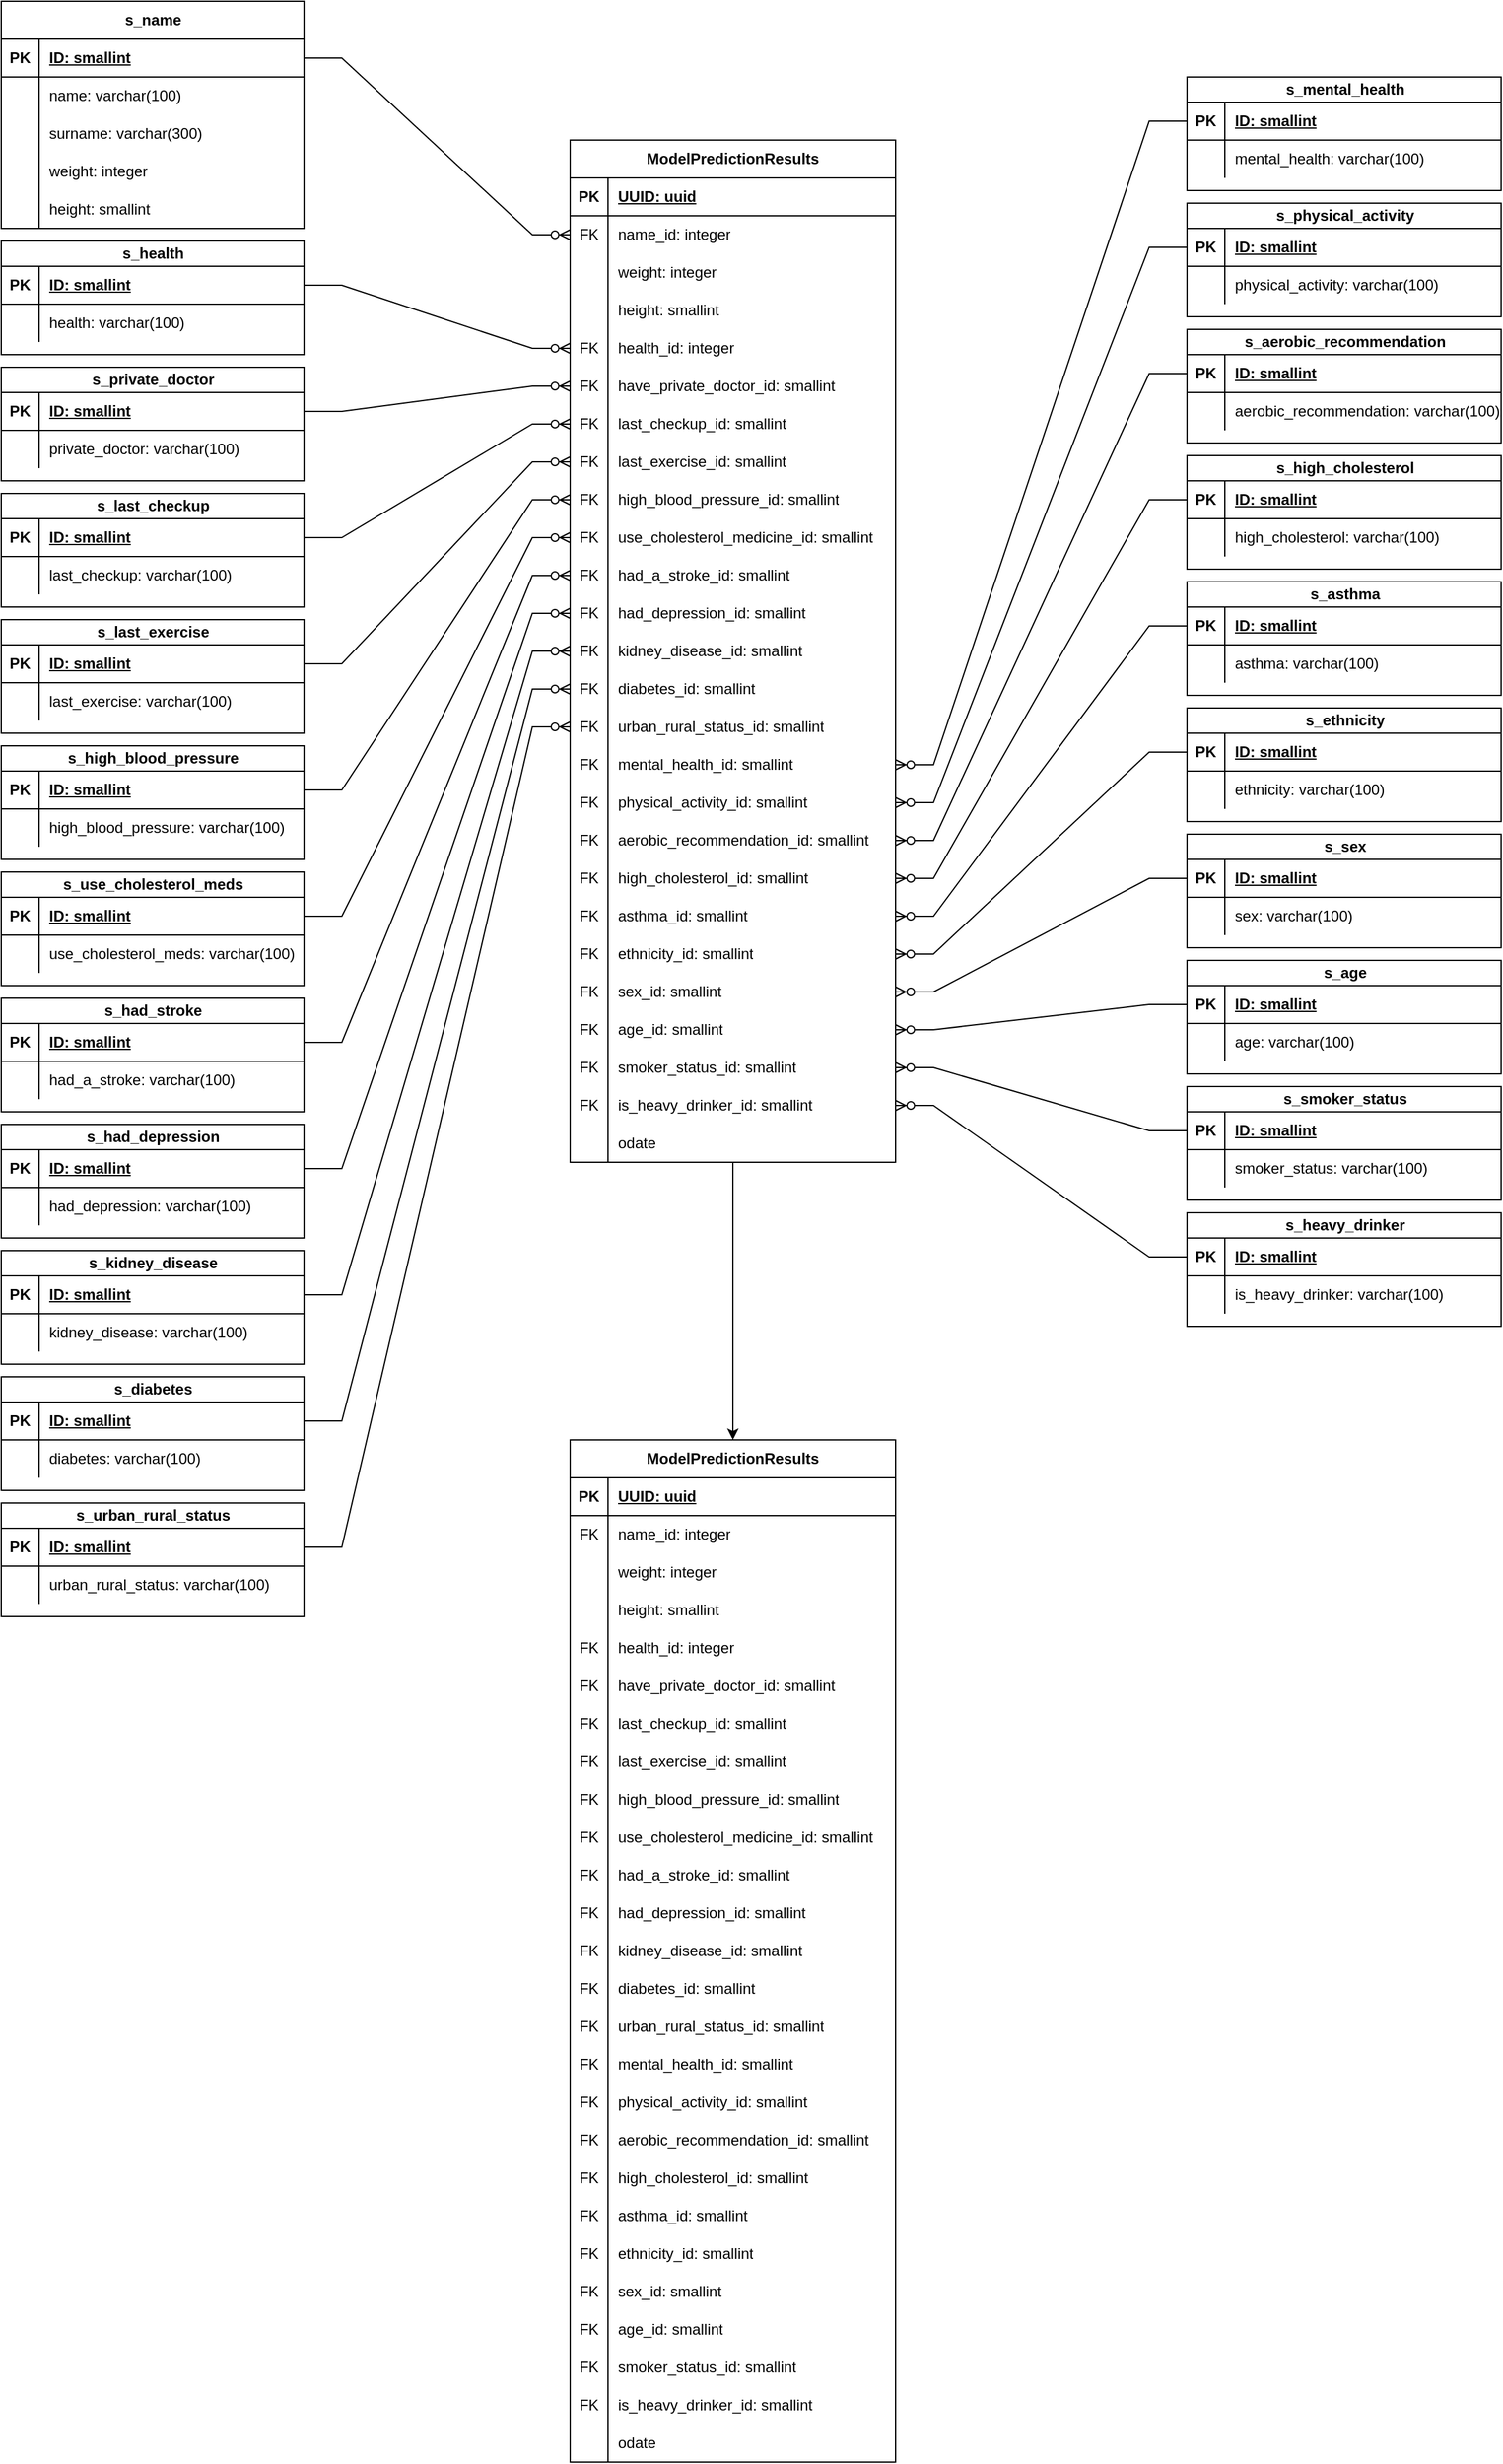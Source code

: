 <mxfile version="24.8.3">
  <diagram name="Página-1" id="Krd5Y5mxvZWPHDkIvkFN">
    <mxGraphModel dx="3033" dy="1135" grid="1" gridSize="10" guides="1" tooltips="1" connect="1" arrows="1" fold="1" page="1" pageScale="1" pageWidth="827" pageHeight="1169" math="0" shadow="0">
      <root>
        <mxCell id="0" />
        <mxCell id="1" parent="0" />
        <mxCell id="NDiJPVFG-4bpuU_5EVkh-80" style="edgeStyle=orthogonalEdgeStyle;rounded=0;orthogonalLoop=1;jettySize=auto;html=1;entryX=0.5;entryY=0;entryDx=0;entryDy=0;" edge="1" parent="1" source="1S8PURulraMHwOYrsYsE-5" target="NDiJPVFG-4bpuU_5EVkh-1">
          <mxGeometry relative="1" as="geometry" />
        </mxCell>
        <mxCell id="1S8PURulraMHwOYrsYsE-5" value="ModelPredictionResults" style="shape=table;startSize=30;container=1;collapsible=1;childLayout=tableLayout;fixedRows=1;rowLines=0;fontStyle=1;align=center;resizeLast=1;html=1;whiteSpace=wrap;" parent="1" vertex="1">
          <mxGeometry x="371" y="280" width="258" height="810.0" as="geometry" />
        </mxCell>
        <mxCell id="1S8PURulraMHwOYrsYsE-9" value="" style="shape=tableRow;horizontal=0;startSize=0;swimlaneHead=0;swimlaneBody=0;fillColor=none;collapsible=0;dropTarget=0;points=[[0,0.5],[1,0.5]];portConstraint=eastwest;top=0;left=0;right=0;bottom=1;html=1;" parent="1S8PURulraMHwOYrsYsE-5" vertex="1">
          <mxGeometry y="30" width="258" height="30" as="geometry" />
        </mxCell>
        <mxCell id="1S8PURulraMHwOYrsYsE-10" value="PK" style="shape=partialRectangle;connectable=0;fillColor=none;top=0;left=0;bottom=0;right=0;fontStyle=1;overflow=hidden;html=1;whiteSpace=wrap;" parent="1S8PURulraMHwOYrsYsE-9" vertex="1">
          <mxGeometry width="30" height="30" as="geometry">
            <mxRectangle width="30" height="30" as="alternateBounds" />
          </mxGeometry>
        </mxCell>
        <mxCell id="1S8PURulraMHwOYrsYsE-11" value="UUID: uuid" style="shape=partialRectangle;connectable=0;fillColor=none;top=0;left=0;bottom=0;right=0;align=left;spacingLeft=6;fontStyle=5;overflow=hidden;html=1;whiteSpace=wrap;" parent="1S8PURulraMHwOYrsYsE-9" vertex="1">
          <mxGeometry x="30" width="228" height="30" as="geometry">
            <mxRectangle width="228" height="30" as="alternateBounds" />
          </mxGeometry>
        </mxCell>
        <mxCell id="1S8PURulraMHwOYrsYsE-12" value="" style="shape=tableRow;horizontal=0;startSize=0;swimlaneHead=0;swimlaneBody=0;fillColor=none;collapsible=0;dropTarget=0;points=[[0,0.5],[1,0.5]];portConstraint=eastwest;top=0;left=0;right=0;bottom=0;html=1;" parent="1S8PURulraMHwOYrsYsE-5" vertex="1">
          <mxGeometry y="60" width="258" height="30" as="geometry" />
        </mxCell>
        <mxCell id="1S8PURulraMHwOYrsYsE-13" value="FK" style="shape=partialRectangle;connectable=0;fillColor=none;top=0;left=0;bottom=0;right=0;editable=1;overflow=hidden;html=1;whiteSpace=wrap;" parent="1S8PURulraMHwOYrsYsE-12" vertex="1">
          <mxGeometry width="30" height="30" as="geometry">
            <mxRectangle width="30" height="30" as="alternateBounds" />
          </mxGeometry>
        </mxCell>
        <mxCell id="1S8PURulraMHwOYrsYsE-14" value="name_id: integer" style="shape=partialRectangle;connectable=0;fillColor=none;top=0;left=0;bottom=0;right=0;align=left;spacingLeft=6;overflow=hidden;html=1;whiteSpace=wrap;" parent="1S8PURulraMHwOYrsYsE-12" vertex="1">
          <mxGeometry x="30" width="228" height="30" as="geometry">
            <mxRectangle width="228" height="30" as="alternateBounds" />
          </mxGeometry>
        </mxCell>
        <mxCell id="1S8PURulraMHwOYrsYsE-15" value="" style="shape=tableRow;horizontal=0;startSize=0;swimlaneHead=0;swimlaneBody=0;fillColor=none;collapsible=0;dropTarget=0;points=[[0,0.5],[1,0.5]];portConstraint=eastwest;top=0;left=0;right=0;bottom=0;html=1;" parent="1S8PURulraMHwOYrsYsE-5" vertex="1">
          <mxGeometry y="90" width="258" height="30" as="geometry" />
        </mxCell>
        <mxCell id="1S8PURulraMHwOYrsYsE-16" value="" style="shape=partialRectangle;connectable=0;fillColor=none;top=0;left=0;bottom=0;right=0;editable=1;overflow=hidden;html=1;whiteSpace=wrap;" parent="1S8PURulraMHwOYrsYsE-15" vertex="1">
          <mxGeometry width="30" height="30" as="geometry">
            <mxRectangle width="30" height="30" as="alternateBounds" />
          </mxGeometry>
        </mxCell>
        <mxCell id="1S8PURulraMHwOYrsYsE-17" value="weight: integer" style="shape=partialRectangle;connectable=0;fillColor=none;top=0;left=0;bottom=0;right=0;align=left;spacingLeft=6;overflow=hidden;html=1;whiteSpace=wrap;" parent="1S8PURulraMHwOYrsYsE-15" vertex="1">
          <mxGeometry x="30" width="228" height="30" as="geometry">
            <mxRectangle width="228" height="30" as="alternateBounds" />
          </mxGeometry>
        </mxCell>
        <mxCell id="vxzaFPxBglq2fRSUnHFr-181" style="shape=tableRow;horizontal=0;startSize=0;swimlaneHead=0;swimlaneBody=0;fillColor=none;collapsible=0;dropTarget=0;points=[[0,0.5],[1,0.5]];portConstraint=eastwest;top=0;left=0;right=0;bottom=0;html=1;" parent="1S8PURulraMHwOYrsYsE-5" vertex="1">
          <mxGeometry y="120" width="258" height="30" as="geometry" />
        </mxCell>
        <mxCell id="vxzaFPxBglq2fRSUnHFr-182" value="" style="shape=partialRectangle;connectable=0;fillColor=none;top=0;left=0;bottom=0;right=0;editable=1;overflow=hidden;html=1;whiteSpace=wrap;" parent="vxzaFPxBglq2fRSUnHFr-181" vertex="1">
          <mxGeometry width="30" height="30" as="geometry">
            <mxRectangle width="30" height="30" as="alternateBounds" />
          </mxGeometry>
        </mxCell>
        <mxCell id="vxzaFPxBglq2fRSUnHFr-183" value="height: smallint" style="shape=partialRectangle;connectable=0;fillColor=none;top=0;left=0;bottom=0;right=0;align=left;spacingLeft=6;overflow=hidden;html=1;whiteSpace=wrap;" parent="vxzaFPxBglq2fRSUnHFr-181" vertex="1">
          <mxGeometry x="30" width="228" height="30" as="geometry">
            <mxRectangle width="228" height="30" as="alternateBounds" />
          </mxGeometry>
        </mxCell>
        <mxCell id="vxzaFPxBglq2fRSUnHFr-178" style="shape=tableRow;horizontal=0;startSize=0;swimlaneHead=0;swimlaneBody=0;fillColor=none;collapsible=0;dropTarget=0;points=[[0,0.5],[1,0.5]];portConstraint=eastwest;top=0;left=0;right=0;bottom=0;html=1;" parent="1S8PURulraMHwOYrsYsE-5" vertex="1">
          <mxGeometry y="150" width="258" height="30" as="geometry" />
        </mxCell>
        <mxCell id="vxzaFPxBglq2fRSUnHFr-179" value="FK" style="shape=partialRectangle;connectable=0;fillColor=none;top=0;left=0;bottom=0;right=0;editable=1;overflow=hidden;html=1;whiteSpace=wrap;" parent="vxzaFPxBglq2fRSUnHFr-178" vertex="1">
          <mxGeometry width="30" height="30" as="geometry">
            <mxRectangle width="30" height="30" as="alternateBounds" />
          </mxGeometry>
        </mxCell>
        <mxCell id="vxzaFPxBglq2fRSUnHFr-180" value="health_id: integer" style="shape=partialRectangle;connectable=0;fillColor=none;top=0;left=0;bottom=0;right=0;align=left;spacingLeft=6;overflow=hidden;html=1;whiteSpace=wrap;" parent="vxzaFPxBglq2fRSUnHFr-178" vertex="1">
          <mxGeometry x="30" width="228" height="30" as="geometry">
            <mxRectangle width="228" height="30" as="alternateBounds" />
          </mxGeometry>
        </mxCell>
        <mxCell id="1S8PURulraMHwOYrsYsE-57" style="shape=tableRow;horizontal=0;startSize=0;swimlaneHead=0;swimlaneBody=0;fillColor=none;collapsible=0;dropTarget=0;points=[[0,0.5],[1,0.5]];portConstraint=eastwest;top=0;left=0;right=0;bottom=0;html=1;" parent="1S8PURulraMHwOYrsYsE-5" vertex="1">
          <mxGeometry y="180" width="258" height="30" as="geometry" />
        </mxCell>
        <mxCell id="1S8PURulraMHwOYrsYsE-58" value="FK" style="shape=partialRectangle;connectable=0;fillColor=none;top=0;left=0;bottom=0;right=0;editable=1;overflow=hidden;html=1;whiteSpace=wrap;" parent="1S8PURulraMHwOYrsYsE-57" vertex="1">
          <mxGeometry width="30" height="30" as="geometry">
            <mxRectangle width="30" height="30" as="alternateBounds" />
          </mxGeometry>
        </mxCell>
        <mxCell id="1S8PURulraMHwOYrsYsE-59" value="&lt;div&gt;have_private_doctor_id: smallint&lt;br&gt;&lt;/div&gt;" style="shape=partialRectangle;connectable=0;fillColor=none;top=0;left=0;bottom=0;right=0;align=left;spacingLeft=6;overflow=hidden;html=1;whiteSpace=wrap;" parent="1S8PURulraMHwOYrsYsE-57" vertex="1">
          <mxGeometry x="30" width="228" height="30" as="geometry">
            <mxRectangle width="228" height="30" as="alternateBounds" />
          </mxGeometry>
        </mxCell>
        <mxCell id="1S8PURulraMHwOYrsYsE-54" style="shape=tableRow;horizontal=0;startSize=0;swimlaneHead=0;swimlaneBody=0;fillColor=none;collapsible=0;dropTarget=0;points=[[0,0.5],[1,0.5]];portConstraint=eastwest;top=0;left=0;right=0;bottom=0;html=1;" parent="1S8PURulraMHwOYrsYsE-5" vertex="1">
          <mxGeometry y="210" width="258" height="30" as="geometry" />
        </mxCell>
        <mxCell id="1S8PURulraMHwOYrsYsE-55" value="FK" style="shape=partialRectangle;connectable=0;fillColor=none;top=0;left=0;bottom=0;right=0;editable=1;overflow=hidden;html=1;whiteSpace=wrap;" parent="1S8PURulraMHwOYrsYsE-54" vertex="1">
          <mxGeometry width="30" height="30" as="geometry">
            <mxRectangle width="30" height="30" as="alternateBounds" />
          </mxGeometry>
        </mxCell>
        <mxCell id="1S8PURulraMHwOYrsYsE-56" value="last_checkup_id: smallint" style="shape=partialRectangle;connectable=0;fillColor=none;top=0;left=0;bottom=0;right=0;align=left;spacingLeft=6;overflow=hidden;html=1;whiteSpace=wrap;" parent="1S8PURulraMHwOYrsYsE-54" vertex="1">
          <mxGeometry x="30" width="228" height="30" as="geometry">
            <mxRectangle width="228" height="30" as="alternateBounds" />
          </mxGeometry>
        </mxCell>
        <mxCell id="1S8PURulraMHwOYrsYsE-51" style="shape=tableRow;horizontal=0;startSize=0;swimlaneHead=0;swimlaneBody=0;fillColor=none;collapsible=0;dropTarget=0;points=[[0,0.5],[1,0.5]];portConstraint=eastwest;top=0;left=0;right=0;bottom=0;html=1;" parent="1S8PURulraMHwOYrsYsE-5" vertex="1">
          <mxGeometry y="240" width="258" height="30" as="geometry" />
        </mxCell>
        <mxCell id="1S8PURulraMHwOYrsYsE-52" value="FK" style="shape=partialRectangle;connectable=0;fillColor=none;top=0;left=0;bottom=0;right=0;editable=1;overflow=hidden;html=1;whiteSpace=wrap;" parent="1S8PURulraMHwOYrsYsE-51" vertex="1">
          <mxGeometry width="30" height="30" as="geometry">
            <mxRectangle width="30" height="30" as="alternateBounds" />
          </mxGeometry>
        </mxCell>
        <mxCell id="1S8PURulraMHwOYrsYsE-53" value="last_exercise_id: smallint" style="shape=partialRectangle;connectable=0;fillColor=none;top=0;left=0;bottom=0;right=0;align=left;spacingLeft=6;overflow=hidden;html=1;whiteSpace=wrap;" parent="1S8PURulraMHwOYrsYsE-51" vertex="1">
          <mxGeometry x="30" width="228" height="30" as="geometry">
            <mxRectangle width="228" height="30" as="alternateBounds" />
          </mxGeometry>
        </mxCell>
        <mxCell id="1S8PURulraMHwOYrsYsE-48" style="shape=tableRow;horizontal=0;startSize=0;swimlaneHead=0;swimlaneBody=0;fillColor=none;collapsible=0;dropTarget=0;points=[[0,0.5],[1,0.5]];portConstraint=eastwest;top=0;left=0;right=0;bottom=0;html=1;" parent="1S8PURulraMHwOYrsYsE-5" vertex="1">
          <mxGeometry y="270" width="258" height="30" as="geometry" />
        </mxCell>
        <mxCell id="1S8PURulraMHwOYrsYsE-49" value="FK" style="shape=partialRectangle;connectable=0;fillColor=none;top=0;left=0;bottom=0;right=0;editable=1;overflow=hidden;html=1;whiteSpace=wrap;" parent="1S8PURulraMHwOYrsYsE-48" vertex="1">
          <mxGeometry width="30" height="30" as="geometry">
            <mxRectangle width="30" height="30" as="alternateBounds" />
          </mxGeometry>
        </mxCell>
        <mxCell id="1S8PURulraMHwOYrsYsE-50" value="high_blood_pressure_id: smallint" style="shape=partialRectangle;connectable=0;fillColor=none;top=0;left=0;bottom=0;right=0;align=left;spacingLeft=6;overflow=hidden;html=1;whiteSpace=wrap;" parent="1S8PURulraMHwOYrsYsE-48" vertex="1">
          <mxGeometry x="30" width="228" height="30" as="geometry">
            <mxRectangle width="228" height="30" as="alternateBounds" />
          </mxGeometry>
        </mxCell>
        <mxCell id="1S8PURulraMHwOYrsYsE-45" style="shape=tableRow;horizontal=0;startSize=0;swimlaneHead=0;swimlaneBody=0;fillColor=none;collapsible=0;dropTarget=0;points=[[0,0.5],[1,0.5]];portConstraint=eastwest;top=0;left=0;right=0;bottom=0;html=1;" parent="1S8PURulraMHwOYrsYsE-5" vertex="1">
          <mxGeometry y="300" width="258" height="30" as="geometry" />
        </mxCell>
        <mxCell id="1S8PURulraMHwOYrsYsE-46" value="FK" style="shape=partialRectangle;connectable=0;fillColor=none;top=0;left=0;bottom=0;right=0;editable=1;overflow=hidden;html=1;whiteSpace=wrap;" parent="1S8PURulraMHwOYrsYsE-45" vertex="1">
          <mxGeometry width="30" height="30" as="geometry">
            <mxRectangle width="30" height="30" as="alternateBounds" />
          </mxGeometry>
        </mxCell>
        <mxCell id="1S8PURulraMHwOYrsYsE-47" value="use_cholesterol_medicine_id: smallint" style="shape=partialRectangle;connectable=0;fillColor=none;top=0;left=0;bottom=0;right=0;align=left;spacingLeft=6;overflow=hidden;html=1;whiteSpace=wrap;" parent="1S8PURulraMHwOYrsYsE-45" vertex="1">
          <mxGeometry x="30" width="228" height="30" as="geometry">
            <mxRectangle width="228" height="30" as="alternateBounds" />
          </mxGeometry>
        </mxCell>
        <mxCell id="1S8PURulraMHwOYrsYsE-42" style="shape=tableRow;horizontal=0;startSize=0;swimlaneHead=0;swimlaneBody=0;fillColor=none;collapsible=0;dropTarget=0;points=[[0,0.5],[1,0.5]];portConstraint=eastwest;top=0;left=0;right=0;bottom=0;html=1;" parent="1S8PURulraMHwOYrsYsE-5" vertex="1">
          <mxGeometry y="330" width="258" height="30" as="geometry" />
        </mxCell>
        <mxCell id="1S8PURulraMHwOYrsYsE-43" value="FK" style="shape=partialRectangle;connectable=0;fillColor=none;top=0;left=0;bottom=0;right=0;editable=1;overflow=hidden;html=1;whiteSpace=wrap;" parent="1S8PURulraMHwOYrsYsE-42" vertex="1">
          <mxGeometry width="30" height="30" as="geometry">
            <mxRectangle width="30" height="30" as="alternateBounds" />
          </mxGeometry>
        </mxCell>
        <mxCell id="1S8PURulraMHwOYrsYsE-44" value="had_a_stroke_id: smallint" style="shape=partialRectangle;connectable=0;fillColor=none;top=0;left=0;bottom=0;right=0;align=left;spacingLeft=6;overflow=hidden;html=1;whiteSpace=wrap;" parent="1S8PURulraMHwOYrsYsE-42" vertex="1">
          <mxGeometry x="30" width="228" height="30" as="geometry">
            <mxRectangle width="228" height="30" as="alternateBounds" />
          </mxGeometry>
        </mxCell>
        <mxCell id="1S8PURulraMHwOYrsYsE-39" style="shape=tableRow;horizontal=0;startSize=0;swimlaneHead=0;swimlaneBody=0;fillColor=none;collapsible=0;dropTarget=0;points=[[0,0.5],[1,0.5]];portConstraint=eastwest;top=0;left=0;right=0;bottom=0;html=1;" parent="1S8PURulraMHwOYrsYsE-5" vertex="1">
          <mxGeometry y="360" width="258" height="30" as="geometry" />
        </mxCell>
        <mxCell id="1S8PURulraMHwOYrsYsE-40" value="FK" style="shape=partialRectangle;connectable=0;fillColor=none;top=0;left=0;bottom=0;right=0;editable=1;overflow=hidden;html=1;whiteSpace=wrap;" parent="1S8PURulraMHwOYrsYsE-39" vertex="1">
          <mxGeometry width="30" height="30" as="geometry">
            <mxRectangle width="30" height="30" as="alternateBounds" />
          </mxGeometry>
        </mxCell>
        <mxCell id="1S8PURulraMHwOYrsYsE-41" value="had_depression_id: smallint" style="shape=partialRectangle;connectable=0;fillColor=none;top=0;left=0;bottom=0;right=0;align=left;spacingLeft=6;overflow=hidden;html=1;whiteSpace=wrap;" parent="1S8PURulraMHwOYrsYsE-39" vertex="1">
          <mxGeometry x="30" width="228" height="30" as="geometry">
            <mxRectangle width="228" height="30" as="alternateBounds" />
          </mxGeometry>
        </mxCell>
        <mxCell id="1S8PURulraMHwOYrsYsE-36" style="shape=tableRow;horizontal=0;startSize=0;swimlaneHead=0;swimlaneBody=0;fillColor=none;collapsible=0;dropTarget=0;points=[[0,0.5],[1,0.5]];portConstraint=eastwest;top=0;left=0;right=0;bottom=0;html=1;" parent="1S8PURulraMHwOYrsYsE-5" vertex="1">
          <mxGeometry y="390" width="258" height="30" as="geometry" />
        </mxCell>
        <mxCell id="1S8PURulraMHwOYrsYsE-37" value="FK" style="shape=partialRectangle;connectable=0;fillColor=none;top=0;left=0;bottom=0;right=0;editable=1;overflow=hidden;html=1;whiteSpace=wrap;" parent="1S8PURulraMHwOYrsYsE-36" vertex="1">
          <mxGeometry width="30" height="30" as="geometry">
            <mxRectangle width="30" height="30" as="alternateBounds" />
          </mxGeometry>
        </mxCell>
        <mxCell id="1S8PURulraMHwOYrsYsE-38" value="kidney_disease_id: smallint" style="shape=partialRectangle;connectable=0;fillColor=none;top=0;left=0;bottom=0;right=0;align=left;spacingLeft=6;overflow=hidden;html=1;whiteSpace=wrap;" parent="1S8PURulraMHwOYrsYsE-36" vertex="1">
          <mxGeometry x="30" width="228" height="30" as="geometry">
            <mxRectangle width="228" height="30" as="alternateBounds" />
          </mxGeometry>
        </mxCell>
        <mxCell id="1S8PURulraMHwOYrsYsE-33" style="shape=tableRow;horizontal=0;startSize=0;swimlaneHead=0;swimlaneBody=0;fillColor=none;collapsible=0;dropTarget=0;points=[[0,0.5],[1,0.5]];portConstraint=eastwest;top=0;left=0;right=0;bottom=0;html=1;" parent="1S8PURulraMHwOYrsYsE-5" vertex="1">
          <mxGeometry y="420" width="258" height="30" as="geometry" />
        </mxCell>
        <mxCell id="1S8PURulraMHwOYrsYsE-34" value="FK" style="shape=partialRectangle;connectable=0;fillColor=none;top=0;left=0;bottom=0;right=0;editable=1;overflow=hidden;html=1;whiteSpace=wrap;" parent="1S8PURulraMHwOYrsYsE-33" vertex="1">
          <mxGeometry width="30" height="30" as="geometry">
            <mxRectangle width="30" height="30" as="alternateBounds" />
          </mxGeometry>
        </mxCell>
        <mxCell id="1S8PURulraMHwOYrsYsE-35" value="diabetes_id: smallint" style="shape=partialRectangle;connectable=0;fillColor=none;top=0;left=0;bottom=0;right=0;align=left;spacingLeft=6;overflow=hidden;html=1;whiteSpace=wrap;" parent="1S8PURulraMHwOYrsYsE-33" vertex="1">
          <mxGeometry x="30" width="228" height="30" as="geometry">
            <mxRectangle width="228" height="30" as="alternateBounds" />
          </mxGeometry>
        </mxCell>
        <mxCell id="1S8PURulraMHwOYrsYsE-30" style="shape=tableRow;horizontal=0;startSize=0;swimlaneHead=0;swimlaneBody=0;fillColor=none;collapsible=0;dropTarget=0;points=[[0,0.5],[1,0.5]];portConstraint=eastwest;top=0;left=0;right=0;bottom=0;html=1;" parent="1S8PURulraMHwOYrsYsE-5" vertex="1">
          <mxGeometry y="450" width="258" height="30" as="geometry" />
        </mxCell>
        <mxCell id="1S8PURulraMHwOYrsYsE-31" value="FK" style="shape=partialRectangle;connectable=0;fillColor=none;top=0;left=0;bottom=0;right=0;editable=1;overflow=hidden;html=1;whiteSpace=wrap;" parent="1S8PURulraMHwOYrsYsE-30" vertex="1">
          <mxGeometry width="30" height="30" as="geometry">
            <mxRectangle width="30" height="30" as="alternateBounds" />
          </mxGeometry>
        </mxCell>
        <mxCell id="1S8PURulraMHwOYrsYsE-32" value="urban_rural_status_id: smallint" style="shape=partialRectangle;connectable=0;fillColor=none;top=0;left=0;bottom=0;right=0;align=left;spacingLeft=6;overflow=hidden;html=1;whiteSpace=wrap;" parent="1S8PURulraMHwOYrsYsE-30" vertex="1">
          <mxGeometry x="30" width="228" height="30" as="geometry">
            <mxRectangle width="228" height="30" as="alternateBounds" />
          </mxGeometry>
        </mxCell>
        <mxCell id="1S8PURulraMHwOYrsYsE-27" style="shape=tableRow;horizontal=0;startSize=0;swimlaneHead=0;swimlaneBody=0;fillColor=none;collapsible=0;dropTarget=0;points=[[0,0.5],[1,0.5]];portConstraint=eastwest;top=0;left=0;right=0;bottom=0;html=1;" parent="1S8PURulraMHwOYrsYsE-5" vertex="1">
          <mxGeometry y="480" width="258" height="30" as="geometry" />
        </mxCell>
        <mxCell id="1S8PURulraMHwOYrsYsE-28" value="FK" style="shape=partialRectangle;connectable=0;fillColor=none;top=0;left=0;bottom=0;right=0;editable=1;overflow=hidden;html=1;whiteSpace=wrap;" parent="1S8PURulraMHwOYrsYsE-27" vertex="1">
          <mxGeometry width="30" height="30" as="geometry">
            <mxRectangle width="30" height="30" as="alternateBounds" />
          </mxGeometry>
        </mxCell>
        <mxCell id="1S8PURulraMHwOYrsYsE-29" value="mental_health_id: smallint" style="shape=partialRectangle;connectable=0;fillColor=none;top=0;left=0;bottom=0;right=0;align=left;spacingLeft=6;overflow=hidden;html=1;whiteSpace=wrap;" parent="1S8PURulraMHwOYrsYsE-27" vertex="1">
          <mxGeometry x="30" width="228" height="30" as="geometry">
            <mxRectangle width="228" height="30" as="alternateBounds" />
          </mxGeometry>
        </mxCell>
        <mxCell id="1S8PURulraMHwOYrsYsE-24" style="shape=tableRow;horizontal=0;startSize=0;swimlaneHead=0;swimlaneBody=0;fillColor=none;collapsible=0;dropTarget=0;points=[[0,0.5],[1,0.5]];portConstraint=eastwest;top=0;left=0;right=0;bottom=0;html=1;" parent="1S8PURulraMHwOYrsYsE-5" vertex="1">
          <mxGeometry y="510" width="258" height="30" as="geometry" />
        </mxCell>
        <mxCell id="1S8PURulraMHwOYrsYsE-25" value="FK" style="shape=partialRectangle;connectable=0;fillColor=none;top=0;left=0;bottom=0;right=0;editable=1;overflow=hidden;html=1;whiteSpace=wrap;" parent="1S8PURulraMHwOYrsYsE-24" vertex="1">
          <mxGeometry width="30" height="30" as="geometry">
            <mxRectangle width="30" height="30" as="alternateBounds" />
          </mxGeometry>
        </mxCell>
        <mxCell id="1S8PURulraMHwOYrsYsE-26" value="physical_activity_id: smallint" style="shape=partialRectangle;connectable=0;fillColor=none;top=0;left=0;bottom=0;right=0;align=left;spacingLeft=6;overflow=hidden;html=1;whiteSpace=wrap;" parent="1S8PURulraMHwOYrsYsE-24" vertex="1">
          <mxGeometry x="30" width="228" height="30" as="geometry">
            <mxRectangle width="228" height="30" as="alternateBounds" />
          </mxGeometry>
        </mxCell>
        <mxCell id="1S8PURulraMHwOYrsYsE-21" style="shape=tableRow;horizontal=0;startSize=0;swimlaneHead=0;swimlaneBody=0;fillColor=none;collapsible=0;dropTarget=0;points=[[0,0.5],[1,0.5]];portConstraint=eastwest;top=0;left=0;right=0;bottom=0;html=1;" parent="1S8PURulraMHwOYrsYsE-5" vertex="1">
          <mxGeometry y="540" width="258" height="30" as="geometry" />
        </mxCell>
        <mxCell id="1S8PURulraMHwOYrsYsE-22" value="FK" style="shape=partialRectangle;connectable=0;fillColor=none;top=0;left=0;bottom=0;right=0;editable=1;overflow=hidden;html=1;whiteSpace=wrap;" parent="1S8PURulraMHwOYrsYsE-21" vertex="1">
          <mxGeometry width="30" height="30" as="geometry">
            <mxRectangle width="30" height="30" as="alternateBounds" />
          </mxGeometry>
        </mxCell>
        <mxCell id="1S8PURulraMHwOYrsYsE-23" value="aerobic_recommendation_id: smallint" style="shape=partialRectangle;connectable=0;fillColor=none;top=0;left=0;bottom=0;right=0;align=left;spacingLeft=6;overflow=hidden;html=1;whiteSpace=wrap;" parent="1S8PURulraMHwOYrsYsE-21" vertex="1">
          <mxGeometry x="30" width="228" height="30" as="geometry">
            <mxRectangle width="228" height="30" as="alternateBounds" />
          </mxGeometry>
        </mxCell>
        <mxCell id="1S8PURulraMHwOYrsYsE-18" style="shape=tableRow;horizontal=0;startSize=0;swimlaneHead=0;swimlaneBody=0;fillColor=none;collapsible=0;dropTarget=0;points=[[0,0.5],[1,0.5]];portConstraint=eastwest;top=0;left=0;right=0;bottom=0;html=1;" parent="1S8PURulraMHwOYrsYsE-5" vertex="1">
          <mxGeometry y="570" width="258" height="30" as="geometry" />
        </mxCell>
        <mxCell id="1S8PURulraMHwOYrsYsE-19" value="FK" style="shape=partialRectangle;connectable=0;fillColor=none;top=0;left=0;bottom=0;right=0;editable=1;overflow=hidden;html=1;whiteSpace=wrap;" parent="1S8PURulraMHwOYrsYsE-18" vertex="1">
          <mxGeometry width="30" height="30" as="geometry">
            <mxRectangle width="30" height="30" as="alternateBounds" />
          </mxGeometry>
        </mxCell>
        <mxCell id="1S8PURulraMHwOYrsYsE-20" value="high_cholesterol_id: smallint" style="shape=partialRectangle;connectable=0;fillColor=none;top=0;left=0;bottom=0;right=0;align=left;spacingLeft=6;overflow=hidden;html=1;whiteSpace=wrap;" parent="1S8PURulraMHwOYrsYsE-18" vertex="1">
          <mxGeometry x="30" width="228" height="30" as="geometry">
            <mxRectangle width="228" height="30" as="alternateBounds" />
          </mxGeometry>
        </mxCell>
        <mxCell id="1S8PURulraMHwOYrsYsE-81" style="shape=tableRow;horizontal=0;startSize=0;swimlaneHead=0;swimlaneBody=0;fillColor=none;collapsible=0;dropTarget=0;points=[[0,0.5],[1,0.5]];portConstraint=eastwest;top=0;left=0;right=0;bottom=0;html=1;" parent="1S8PURulraMHwOYrsYsE-5" vertex="1">
          <mxGeometry y="600" width="258" height="30" as="geometry" />
        </mxCell>
        <mxCell id="1S8PURulraMHwOYrsYsE-82" value="FK" style="shape=partialRectangle;connectable=0;fillColor=none;top=0;left=0;bottom=0;right=0;editable=1;overflow=hidden;html=1;whiteSpace=wrap;" parent="1S8PURulraMHwOYrsYsE-81" vertex="1">
          <mxGeometry width="30" height="30" as="geometry">
            <mxRectangle width="30" height="30" as="alternateBounds" />
          </mxGeometry>
        </mxCell>
        <mxCell id="1S8PURulraMHwOYrsYsE-83" value="asthma_id: smallint" style="shape=partialRectangle;connectable=0;fillColor=none;top=0;left=0;bottom=0;right=0;align=left;spacingLeft=6;overflow=hidden;html=1;whiteSpace=wrap;" parent="1S8PURulraMHwOYrsYsE-81" vertex="1">
          <mxGeometry x="30" width="228" height="30" as="geometry">
            <mxRectangle width="228" height="30" as="alternateBounds" />
          </mxGeometry>
        </mxCell>
        <mxCell id="1S8PURulraMHwOYrsYsE-78" style="shape=tableRow;horizontal=0;startSize=0;swimlaneHead=0;swimlaneBody=0;fillColor=none;collapsible=0;dropTarget=0;points=[[0,0.5],[1,0.5]];portConstraint=eastwest;top=0;left=0;right=0;bottom=0;html=1;" parent="1S8PURulraMHwOYrsYsE-5" vertex="1">
          <mxGeometry y="630" width="258" height="30" as="geometry" />
        </mxCell>
        <mxCell id="1S8PURulraMHwOYrsYsE-79" value="FK" style="shape=partialRectangle;connectable=0;fillColor=none;top=0;left=0;bottom=0;right=0;editable=1;overflow=hidden;html=1;whiteSpace=wrap;" parent="1S8PURulraMHwOYrsYsE-78" vertex="1">
          <mxGeometry width="30" height="30" as="geometry">
            <mxRectangle width="30" height="30" as="alternateBounds" />
          </mxGeometry>
        </mxCell>
        <mxCell id="1S8PURulraMHwOYrsYsE-80" value="ethnicity_id: smallint" style="shape=partialRectangle;connectable=0;fillColor=none;top=0;left=0;bottom=0;right=0;align=left;spacingLeft=6;overflow=hidden;html=1;whiteSpace=wrap;" parent="1S8PURulraMHwOYrsYsE-78" vertex="1">
          <mxGeometry x="30" width="228" height="30" as="geometry">
            <mxRectangle width="228" height="30" as="alternateBounds" />
          </mxGeometry>
        </mxCell>
        <mxCell id="1S8PURulraMHwOYrsYsE-75" style="shape=tableRow;horizontal=0;startSize=0;swimlaneHead=0;swimlaneBody=0;fillColor=none;collapsible=0;dropTarget=0;points=[[0,0.5],[1,0.5]];portConstraint=eastwest;top=0;left=0;right=0;bottom=0;html=1;" parent="1S8PURulraMHwOYrsYsE-5" vertex="1">
          <mxGeometry y="660" width="258" height="30" as="geometry" />
        </mxCell>
        <mxCell id="1S8PURulraMHwOYrsYsE-76" value="FK" style="shape=partialRectangle;connectable=0;fillColor=none;top=0;left=0;bottom=0;right=0;editable=1;overflow=hidden;html=1;whiteSpace=wrap;" parent="1S8PURulraMHwOYrsYsE-75" vertex="1">
          <mxGeometry width="30" height="30" as="geometry">
            <mxRectangle width="30" height="30" as="alternateBounds" />
          </mxGeometry>
        </mxCell>
        <mxCell id="1S8PURulraMHwOYrsYsE-77" value="sex_id: smallint" style="shape=partialRectangle;connectable=0;fillColor=none;top=0;left=0;bottom=0;right=0;align=left;spacingLeft=6;overflow=hidden;html=1;whiteSpace=wrap;" parent="1S8PURulraMHwOYrsYsE-75" vertex="1">
          <mxGeometry x="30" width="228" height="30" as="geometry">
            <mxRectangle width="228" height="30" as="alternateBounds" />
          </mxGeometry>
        </mxCell>
        <mxCell id="1S8PURulraMHwOYrsYsE-72" style="shape=tableRow;horizontal=0;startSize=0;swimlaneHead=0;swimlaneBody=0;fillColor=none;collapsible=0;dropTarget=0;points=[[0,0.5],[1,0.5]];portConstraint=eastwest;top=0;left=0;right=0;bottom=0;html=1;" parent="1S8PURulraMHwOYrsYsE-5" vertex="1">
          <mxGeometry y="690" width="258" height="30" as="geometry" />
        </mxCell>
        <mxCell id="1S8PURulraMHwOYrsYsE-73" value="FK" style="shape=partialRectangle;connectable=0;fillColor=none;top=0;left=0;bottom=0;right=0;editable=1;overflow=hidden;html=1;whiteSpace=wrap;" parent="1S8PURulraMHwOYrsYsE-72" vertex="1">
          <mxGeometry width="30" height="30" as="geometry">
            <mxRectangle width="30" height="30" as="alternateBounds" />
          </mxGeometry>
        </mxCell>
        <mxCell id="1S8PURulraMHwOYrsYsE-74" value="age_id: smallint" style="shape=partialRectangle;connectable=0;fillColor=none;top=0;left=0;bottom=0;right=0;align=left;spacingLeft=6;overflow=hidden;html=1;whiteSpace=wrap;" parent="1S8PURulraMHwOYrsYsE-72" vertex="1">
          <mxGeometry x="30" width="228" height="30" as="geometry">
            <mxRectangle width="228" height="30" as="alternateBounds" />
          </mxGeometry>
        </mxCell>
        <mxCell id="1S8PURulraMHwOYrsYsE-63" style="shape=tableRow;horizontal=0;startSize=0;swimlaneHead=0;swimlaneBody=0;fillColor=none;collapsible=0;dropTarget=0;points=[[0,0.5],[1,0.5]];portConstraint=eastwest;top=0;left=0;right=0;bottom=0;html=1;" parent="1S8PURulraMHwOYrsYsE-5" vertex="1">
          <mxGeometry y="720" width="258" height="30" as="geometry" />
        </mxCell>
        <mxCell id="1S8PURulraMHwOYrsYsE-64" value="FK" style="shape=partialRectangle;connectable=0;fillColor=none;top=0;left=0;bottom=0;right=0;editable=1;overflow=hidden;html=1;whiteSpace=wrap;" parent="1S8PURulraMHwOYrsYsE-63" vertex="1">
          <mxGeometry width="30" height="30" as="geometry">
            <mxRectangle width="30" height="30" as="alternateBounds" />
          </mxGeometry>
        </mxCell>
        <mxCell id="1S8PURulraMHwOYrsYsE-65" value="smoker_status_id: smallint" style="shape=partialRectangle;connectable=0;fillColor=none;top=0;left=0;bottom=0;right=0;align=left;spacingLeft=6;overflow=hidden;html=1;whiteSpace=wrap;" parent="1S8PURulraMHwOYrsYsE-63" vertex="1">
          <mxGeometry x="30" width="228" height="30" as="geometry">
            <mxRectangle width="228" height="30" as="alternateBounds" />
          </mxGeometry>
        </mxCell>
        <mxCell id="1S8PURulraMHwOYrsYsE-60" style="shape=tableRow;horizontal=0;startSize=0;swimlaneHead=0;swimlaneBody=0;fillColor=none;collapsible=0;dropTarget=0;points=[[0,0.5],[1,0.5]];portConstraint=eastwest;top=0;left=0;right=0;bottom=0;html=1;" parent="1S8PURulraMHwOYrsYsE-5" vertex="1">
          <mxGeometry y="750" width="258" height="30" as="geometry" />
        </mxCell>
        <mxCell id="1S8PURulraMHwOYrsYsE-61" value="FK" style="shape=partialRectangle;connectable=0;fillColor=none;top=0;left=0;bottom=0;right=0;editable=1;overflow=hidden;html=1;whiteSpace=wrap;" parent="1S8PURulraMHwOYrsYsE-60" vertex="1">
          <mxGeometry width="30" height="30" as="geometry">
            <mxRectangle width="30" height="30" as="alternateBounds" />
          </mxGeometry>
        </mxCell>
        <mxCell id="1S8PURulraMHwOYrsYsE-62" value="is_heavy_drinker_id: smallint" style="shape=partialRectangle;connectable=0;fillColor=none;top=0;left=0;bottom=0;right=0;align=left;spacingLeft=6;overflow=hidden;html=1;whiteSpace=wrap;" parent="1S8PURulraMHwOYrsYsE-60" vertex="1">
          <mxGeometry x="30" width="228" height="30" as="geometry">
            <mxRectangle width="228" height="30" as="alternateBounds" />
          </mxGeometry>
        </mxCell>
        <mxCell id="1S8PURulraMHwOYrsYsE-111" style="shape=tableRow;horizontal=0;startSize=0;swimlaneHead=0;swimlaneBody=0;fillColor=none;collapsible=0;dropTarget=0;points=[[0,0.5],[1,0.5]];portConstraint=eastwest;top=0;left=0;right=0;bottom=0;html=1;" parent="1S8PURulraMHwOYrsYsE-5" vertex="1">
          <mxGeometry y="780" width="258" height="30" as="geometry" />
        </mxCell>
        <mxCell id="1S8PURulraMHwOYrsYsE-112" style="shape=partialRectangle;connectable=0;fillColor=none;top=0;left=0;bottom=0;right=0;editable=1;overflow=hidden;html=1;whiteSpace=wrap;" parent="1S8PURulraMHwOYrsYsE-111" vertex="1">
          <mxGeometry width="30" height="30" as="geometry">
            <mxRectangle width="30" height="30" as="alternateBounds" />
          </mxGeometry>
        </mxCell>
        <mxCell id="1S8PURulraMHwOYrsYsE-113" value="odate" style="shape=partialRectangle;connectable=0;fillColor=none;top=0;left=0;bottom=0;right=0;align=left;spacingLeft=6;overflow=hidden;html=1;whiteSpace=wrap;" parent="1S8PURulraMHwOYrsYsE-111" vertex="1">
          <mxGeometry x="30" width="228" height="30" as="geometry">
            <mxRectangle width="228" height="30" as="alternateBounds" />
          </mxGeometry>
        </mxCell>
        <mxCell id="1S8PURulraMHwOYrsYsE-85" value="s_name" style="shape=table;startSize=30;container=1;collapsible=1;childLayout=tableLayout;fixedRows=1;rowLines=0;fontStyle=1;align=center;resizeLast=1;html=1;" parent="1" vertex="1">
          <mxGeometry x="-80" y="170" width="240" height="180" as="geometry" />
        </mxCell>
        <mxCell id="1S8PURulraMHwOYrsYsE-86" value="" style="shape=tableRow;horizontal=0;startSize=0;swimlaneHead=0;swimlaneBody=0;fillColor=none;collapsible=0;dropTarget=0;points=[[0,0.5],[1,0.5]];portConstraint=eastwest;top=0;left=0;right=0;bottom=1;" parent="1S8PURulraMHwOYrsYsE-85" vertex="1">
          <mxGeometry y="30" width="240" height="30" as="geometry" />
        </mxCell>
        <mxCell id="1S8PURulraMHwOYrsYsE-87" value="PK" style="shape=partialRectangle;connectable=0;fillColor=none;top=0;left=0;bottom=0;right=0;fontStyle=1;overflow=hidden;whiteSpace=wrap;html=1;" parent="1S8PURulraMHwOYrsYsE-86" vertex="1">
          <mxGeometry width="30" height="30" as="geometry">
            <mxRectangle width="30" height="30" as="alternateBounds" />
          </mxGeometry>
        </mxCell>
        <mxCell id="1S8PURulraMHwOYrsYsE-88" value="ID: smallint" style="shape=partialRectangle;connectable=0;fillColor=none;top=0;left=0;bottom=0;right=0;align=left;spacingLeft=6;fontStyle=5;overflow=hidden;whiteSpace=wrap;html=1;" parent="1S8PURulraMHwOYrsYsE-86" vertex="1">
          <mxGeometry x="30" width="210" height="30" as="geometry">
            <mxRectangle width="210" height="30" as="alternateBounds" />
          </mxGeometry>
        </mxCell>
        <mxCell id="1S8PURulraMHwOYrsYsE-89" value="" style="shape=tableRow;horizontal=0;startSize=0;swimlaneHead=0;swimlaneBody=0;fillColor=none;collapsible=0;dropTarget=0;points=[[0,0.5],[1,0.5]];portConstraint=eastwest;top=0;left=0;right=0;bottom=0;" parent="1S8PURulraMHwOYrsYsE-85" vertex="1">
          <mxGeometry y="60" width="240" height="30" as="geometry" />
        </mxCell>
        <mxCell id="1S8PURulraMHwOYrsYsE-90" value="" style="shape=partialRectangle;connectable=0;fillColor=none;top=0;left=0;bottom=0;right=0;editable=1;overflow=hidden;whiteSpace=wrap;html=1;" parent="1S8PURulraMHwOYrsYsE-89" vertex="1">
          <mxGeometry width="30" height="30" as="geometry">
            <mxRectangle width="30" height="30" as="alternateBounds" />
          </mxGeometry>
        </mxCell>
        <mxCell id="1S8PURulraMHwOYrsYsE-91" value="name: varchar(100)" style="shape=partialRectangle;connectable=0;fillColor=none;top=0;left=0;bottom=0;right=0;align=left;spacingLeft=6;overflow=hidden;whiteSpace=wrap;html=1;" parent="1S8PURulraMHwOYrsYsE-89" vertex="1">
          <mxGeometry x="30" width="210" height="30" as="geometry">
            <mxRectangle width="210" height="30" as="alternateBounds" />
          </mxGeometry>
        </mxCell>
        <mxCell id="1S8PURulraMHwOYrsYsE-92" value="" style="shape=tableRow;horizontal=0;startSize=0;swimlaneHead=0;swimlaneBody=0;fillColor=none;collapsible=0;dropTarget=0;points=[[0,0.5],[1,0.5]];portConstraint=eastwest;top=0;left=0;right=0;bottom=0;" parent="1S8PURulraMHwOYrsYsE-85" vertex="1">
          <mxGeometry y="90" width="240" height="30" as="geometry" />
        </mxCell>
        <mxCell id="1S8PURulraMHwOYrsYsE-93" value="" style="shape=partialRectangle;connectable=0;fillColor=none;top=0;left=0;bottom=0;right=0;editable=1;overflow=hidden;whiteSpace=wrap;html=1;" parent="1S8PURulraMHwOYrsYsE-92" vertex="1">
          <mxGeometry width="30" height="30" as="geometry">
            <mxRectangle width="30" height="30" as="alternateBounds" />
          </mxGeometry>
        </mxCell>
        <mxCell id="1S8PURulraMHwOYrsYsE-94" value="surname: varchar(300)" style="shape=partialRectangle;connectable=0;fillColor=none;top=0;left=0;bottom=0;right=0;align=left;spacingLeft=6;overflow=hidden;whiteSpace=wrap;html=1;" parent="1S8PURulraMHwOYrsYsE-92" vertex="1">
          <mxGeometry x="30" width="210" height="30" as="geometry">
            <mxRectangle width="210" height="30" as="alternateBounds" />
          </mxGeometry>
        </mxCell>
        <mxCell id="vxzaFPxBglq2fRSUnHFr-184" style="shape=tableRow;horizontal=0;startSize=0;swimlaneHead=0;swimlaneBody=0;fillColor=none;collapsible=0;dropTarget=0;points=[[0,0.5],[1,0.5]];portConstraint=eastwest;top=0;left=0;right=0;bottom=0;" parent="1S8PURulraMHwOYrsYsE-85" vertex="1">
          <mxGeometry y="120" width="240" height="30" as="geometry" />
        </mxCell>
        <mxCell id="vxzaFPxBglq2fRSUnHFr-185" style="shape=partialRectangle;connectable=0;fillColor=none;top=0;left=0;bottom=0;right=0;editable=1;overflow=hidden;whiteSpace=wrap;html=1;" parent="vxzaFPxBglq2fRSUnHFr-184" vertex="1">
          <mxGeometry width="30" height="30" as="geometry">
            <mxRectangle width="30" height="30" as="alternateBounds" />
          </mxGeometry>
        </mxCell>
        <mxCell id="vxzaFPxBglq2fRSUnHFr-186" value="weight: integer" style="shape=partialRectangle;connectable=0;fillColor=none;top=0;left=0;bottom=0;right=0;align=left;spacingLeft=6;overflow=hidden;whiteSpace=wrap;html=1;" parent="vxzaFPxBglq2fRSUnHFr-184" vertex="1">
          <mxGeometry x="30" width="210" height="30" as="geometry">
            <mxRectangle width="210" height="30" as="alternateBounds" />
          </mxGeometry>
        </mxCell>
        <mxCell id="vxzaFPxBglq2fRSUnHFr-187" style="shape=tableRow;horizontal=0;startSize=0;swimlaneHead=0;swimlaneBody=0;fillColor=none;collapsible=0;dropTarget=0;points=[[0,0.5],[1,0.5]];portConstraint=eastwest;top=0;left=0;right=0;bottom=0;" parent="1S8PURulraMHwOYrsYsE-85" vertex="1">
          <mxGeometry y="150" width="240" height="30" as="geometry" />
        </mxCell>
        <mxCell id="vxzaFPxBglq2fRSUnHFr-188" style="shape=partialRectangle;connectable=0;fillColor=none;top=0;left=0;bottom=0;right=0;editable=1;overflow=hidden;whiteSpace=wrap;html=1;" parent="vxzaFPxBglq2fRSUnHFr-187" vertex="1">
          <mxGeometry width="30" height="30" as="geometry">
            <mxRectangle width="30" height="30" as="alternateBounds" />
          </mxGeometry>
        </mxCell>
        <mxCell id="vxzaFPxBglq2fRSUnHFr-189" value="height: smallint" style="shape=partialRectangle;connectable=0;fillColor=none;top=0;left=0;bottom=0;right=0;align=left;spacingLeft=6;overflow=hidden;whiteSpace=wrap;html=1;" parent="vxzaFPxBglq2fRSUnHFr-187" vertex="1">
          <mxGeometry x="30" width="210" height="30" as="geometry">
            <mxRectangle width="210" height="30" as="alternateBounds" />
          </mxGeometry>
        </mxCell>
        <mxCell id="1S8PURulraMHwOYrsYsE-99" value="" style="edgeStyle=entityRelationEdgeStyle;fontSize=12;html=1;endArrow=ERzeroToMany;endFill=1;rounded=0;entryX=0;entryY=0.5;entryDx=0;entryDy=0;" parent="1" source="1S8PURulraMHwOYrsYsE-86" target="1S8PURulraMHwOYrsYsE-12" edge="1">
          <mxGeometry width="100" height="100" relative="1" as="geometry">
            <mxPoint x="470" y="590" as="sourcePoint" />
            <mxPoint x="190" y="440" as="targetPoint" />
            <Array as="points">
              <mxPoint x="290" y="250" />
            </Array>
          </mxGeometry>
        </mxCell>
        <mxCell id="1S8PURulraMHwOYrsYsE-100" value="s_health" style="shape=table;startSize=20;container=1;collapsible=1;childLayout=tableLayout;fixedRows=1;rowLines=0;fontStyle=1;align=center;resizeLast=1;html=1;" parent="1" vertex="1">
          <mxGeometry x="-80" y="360" width="240" height="90" as="geometry" />
        </mxCell>
        <mxCell id="1S8PURulraMHwOYrsYsE-101" value="" style="shape=tableRow;horizontal=0;startSize=0;swimlaneHead=0;swimlaneBody=0;fillColor=none;collapsible=0;dropTarget=0;points=[[0,0.5],[1,0.5]];portConstraint=eastwest;top=0;left=0;right=0;bottom=1;" parent="1S8PURulraMHwOYrsYsE-100" vertex="1">
          <mxGeometry y="20" width="240" height="30" as="geometry" />
        </mxCell>
        <mxCell id="1S8PURulraMHwOYrsYsE-102" value="PK" style="shape=partialRectangle;connectable=0;fillColor=none;top=0;left=0;bottom=0;right=0;fontStyle=1;overflow=hidden;whiteSpace=wrap;html=1;" parent="1S8PURulraMHwOYrsYsE-101" vertex="1">
          <mxGeometry width="30" height="30" as="geometry">
            <mxRectangle width="30" height="30" as="alternateBounds" />
          </mxGeometry>
        </mxCell>
        <mxCell id="1S8PURulraMHwOYrsYsE-103" value="ID: smallint" style="shape=partialRectangle;connectable=0;fillColor=none;top=0;left=0;bottom=0;right=0;align=left;spacingLeft=6;fontStyle=5;overflow=hidden;whiteSpace=wrap;html=1;" parent="1S8PURulraMHwOYrsYsE-101" vertex="1">
          <mxGeometry x="30" width="210" height="30" as="geometry">
            <mxRectangle width="210" height="30" as="alternateBounds" />
          </mxGeometry>
        </mxCell>
        <mxCell id="1S8PURulraMHwOYrsYsE-104" value="" style="shape=tableRow;horizontal=0;startSize=0;swimlaneHead=0;swimlaneBody=0;fillColor=none;collapsible=0;dropTarget=0;points=[[0,0.5],[1,0.5]];portConstraint=eastwest;top=0;left=0;right=0;bottom=0;" parent="1S8PURulraMHwOYrsYsE-100" vertex="1">
          <mxGeometry y="50" width="240" height="30" as="geometry" />
        </mxCell>
        <mxCell id="1S8PURulraMHwOYrsYsE-105" value="" style="shape=partialRectangle;connectable=0;fillColor=none;top=0;left=0;bottom=0;right=0;editable=1;overflow=hidden;whiteSpace=wrap;html=1;" parent="1S8PURulraMHwOYrsYsE-104" vertex="1">
          <mxGeometry width="30" height="30" as="geometry">
            <mxRectangle width="30" height="30" as="alternateBounds" />
          </mxGeometry>
        </mxCell>
        <mxCell id="1S8PURulraMHwOYrsYsE-106" value="health: varchar(100)" style="shape=partialRectangle;connectable=0;fillColor=none;top=0;left=0;bottom=0;right=0;align=left;spacingLeft=6;overflow=hidden;whiteSpace=wrap;html=1;" parent="1S8PURulraMHwOYrsYsE-104" vertex="1">
          <mxGeometry x="30" width="210" height="30" as="geometry">
            <mxRectangle width="210" height="30" as="alternateBounds" />
          </mxGeometry>
        </mxCell>
        <mxCell id="1S8PURulraMHwOYrsYsE-110" value="" style="edgeStyle=entityRelationEdgeStyle;fontSize=12;html=1;endArrow=ERzeroToMany;endFill=1;rounded=0;exitX=1;exitY=0.5;exitDx=0;exitDy=0;" parent="1" source="1S8PURulraMHwOYrsYsE-101" target="vxzaFPxBglq2fRSUnHFr-178" edge="1">
          <mxGeometry width="100" height="100" relative="1" as="geometry">
            <mxPoint x="270" y="295" as="sourcePoint" />
            <mxPoint x="381" y="365" as="targetPoint" />
          </mxGeometry>
        </mxCell>
        <mxCell id="1S8PURulraMHwOYrsYsE-114" value="s_private_doctor" style="shape=table;startSize=20;container=1;collapsible=1;childLayout=tableLayout;fixedRows=1;rowLines=0;fontStyle=1;align=center;resizeLast=1;html=1;" parent="1" vertex="1">
          <mxGeometry x="-80" y="460" width="240" height="90" as="geometry" />
        </mxCell>
        <mxCell id="1S8PURulraMHwOYrsYsE-115" value="" style="shape=tableRow;horizontal=0;startSize=0;swimlaneHead=0;swimlaneBody=0;fillColor=none;collapsible=0;dropTarget=0;points=[[0,0.5],[1,0.5]];portConstraint=eastwest;top=0;left=0;right=0;bottom=1;" parent="1S8PURulraMHwOYrsYsE-114" vertex="1">
          <mxGeometry y="20" width="240" height="30" as="geometry" />
        </mxCell>
        <mxCell id="1S8PURulraMHwOYrsYsE-116" value="PK" style="shape=partialRectangle;connectable=0;fillColor=none;top=0;left=0;bottom=0;right=0;fontStyle=1;overflow=hidden;whiteSpace=wrap;html=1;" parent="1S8PURulraMHwOYrsYsE-115" vertex="1">
          <mxGeometry width="30" height="30" as="geometry">
            <mxRectangle width="30" height="30" as="alternateBounds" />
          </mxGeometry>
        </mxCell>
        <mxCell id="1S8PURulraMHwOYrsYsE-117" value="ID: smallint" style="shape=partialRectangle;connectable=0;fillColor=none;top=0;left=0;bottom=0;right=0;align=left;spacingLeft=6;fontStyle=5;overflow=hidden;whiteSpace=wrap;html=1;" parent="1S8PURulraMHwOYrsYsE-115" vertex="1">
          <mxGeometry x="30" width="210" height="30" as="geometry">
            <mxRectangle width="210" height="30" as="alternateBounds" />
          </mxGeometry>
        </mxCell>
        <mxCell id="1S8PURulraMHwOYrsYsE-118" value="" style="shape=tableRow;horizontal=0;startSize=0;swimlaneHead=0;swimlaneBody=0;fillColor=none;collapsible=0;dropTarget=0;points=[[0,0.5],[1,0.5]];portConstraint=eastwest;top=0;left=0;right=0;bottom=0;" parent="1S8PURulraMHwOYrsYsE-114" vertex="1">
          <mxGeometry y="50" width="240" height="30" as="geometry" />
        </mxCell>
        <mxCell id="1S8PURulraMHwOYrsYsE-119" value="" style="shape=partialRectangle;connectable=0;fillColor=none;top=0;left=0;bottom=0;right=0;editable=1;overflow=hidden;whiteSpace=wrap;html=1;" parent="1S8PURulraMHwOYrsYsE-118" vertex="1">
          <mxGeometry width="30" height="30" as="geometry">
            <mxRectangle width="30" height="30" as="alternateBounds" />
          </mxGeometry>
        </mxCell>
        <mxCell id="1S8PURulraMHwOYrsYsE-120" value="private_doctor: varchar(100)" style="shape=partialRectangle;connectable=0;fillColor=none;top=0;left=0;bottom=0;right=0;align=left;spacingLeft=6;overflow=hidden;whiteSpace=wrap;html=1;" parent="1S8PURulraMHwOYrsYsE-118" vertex="1">
          <mxGeometry x="30" width="210" height="30" as="geometry">
            <mxRectangle width="210" height="30" as="alternateBounds" />
          </mxGeometry>
        </mxCell>
        <mxCell id="1S8PURulraMHwOYrsYsE-121" value="" style="edgeStyle=entityRelationEdgeStyle;fontSize=12;html=1;endArrow=ERzeroToMany;endFill=1;rounded=0;exitX=1;exitY=0.5;exitDx=0;exitDy=0;entryX=0;entryY=0.5;entryDx=0;entryDy=0;" parent="1" source="1S8PURulraMHwOYrsYsE-115" target="1S8PURulraMHwOYrsYsE-57" edge="1">
          <mxGeometry width="100" height="100" relative="1" as="geometry">
            <mxPoint x="270" y="315" as="sourcePoint" />
            <mxPoint x="381" y="395" as="targetPoint" />
          </mxGeometry>
        </mxCell>
        <mxCell id="1S8PURulraMHwOYrsYsE-122" value="s_diabetes" style="shape=table;startSize=20;container=1;collapsible=1;childLayout=tableLayout;fixedRows=1;rowLines=0;fontStyle=1;align=center;resizeLast=1;html=1;" parent="1" vertex="1">
          <mxGeometry x="-80" y="1260" width="240" height="90" as="geometry" />
        </mxCell>
        <mxCell id="1S8PURulraMHwOYrsYsE-123" value="" style="shape=tableRow;horizontal=0;startSize=0;swimlaneHead=0;swimlaneBody=0;fillColor=none;collapsible=0;dropTarget=0;points=[[0,0.5],[1,0.5]];portConstraint=eastwest;top=0;left=0;right=0;bottom=1;" parent="1S8PURulraMHwOYrsYsE-122" vertex="1">
          <mxGeometry y="20" width="240" height="30" as="geometry" />
        </mxCell>
        <mxCell id="1S8PURulraMHwOYrsYsE-124" value="PK" style="shape=partialRectangle;connectable=0;fillColor=none;top=0;left=0;bottom=0;right=0;fontStyle=1;overflow=hidden;whiteSpace=wrap;html=1;" parent="1S8PURulraMHwOYrsYsE-123" vertex="1">
          <mxGeometry width="30" height="30" as="geometry">
            <mxRectangle width="30" height="30" as="alternateBounds" />
          </mxGeometry>
        </mxCell>
        <mxCell id="1S8PURulraMHwOYrsYsE-125" value="ID: smallint" style="shape=partialRectangle;connectable=0;fillColor=none;top=0;left=0;bottom=0;right=0;align=left;spacingLeft=6;fontStyle=5;overflow=hidden;whiteSpace=wrap;html=1;" parent="1S8PURulraMHwOYrsYsE-123" vertex="1">
          <mxGeometry x="30" width="210" height="30" as="geometry">
            <mxRectangle width="210" height="30" as="alternateBounds" />
          </mxGeometry>
        </mxCell>
        <mxCell id="1S8PURulraMHwOYrsYsE-126" value="" style="shape=tableRow;horizontal=0;startSize=0;swimlaneHead=0;swimlaneBody=0;fillColor=none;collapsible=0;dropTarget=0;points=[[0,0.5],[1,0.5]];portConstraint=eastwest;top=0;left=0;right=0;bottom=0;" parent="1S8PURulraMHwOYrsYsE-122" vertex="1">
          <mxGeometry y="50" width="240" height="30" as="geometry" />
        </mxCell>
        <mxCell id="1S8PURulraMHwOYrsYsE-127" value="" style="shape=partialRectangle;connectable=0;fillColor=none;top=0;left=0;bottom=0;right=0;editable=1;overflow=hidden;whiteSpace=wrap;html=1;" parent="1S8PURulraMHwOYrsYsE-126" vertex="1">
          <mxGeometry width="30" height="30" as="geometry">
            <mxRectangle width="30" height="30" as="alternateBounds" />
          </mxGeometry>
        </mxCell>
        <mxCell id="1S8PURulraMHwOYrsYsE-128" value="diabetes: varchar(100)" style="shape=partialRectangle;connectable=0;fillColor=none;top=0;left=0;bottom=0;right=0;align=left;spacingLeft=6;overflow=hidden;whiteSpace=wrap;html=1;" parent="1S8PURulraMHwOYrsYsE-126" vertex="1">
          <mxGeometry x="30" width="210" height="30" as="geometry">
            <mxRectangle width="210" height="30" as="alternateBounds" />
          </mxGeometry>
        </mxCell>
        <mxCell id="1S8PURulraMHwOYrsYsE-129" value="" style="edgeStyle=entityRelationEdgeStyle;fontSize=12;html=1;endArrow=ERzeroToMany;endFill=1;rounded=0;entryX=0;entryY=0.5;entryDx=0;entryDy=0;" parent="1" source="1S8PURulraMHwOYrsYsE-123" target="1S8PURulraMHwOYrsYsE-33" edge="1">
          <mxGeometry width="100" height="100" relative="1" as="geometry">
            <mxPoint x="270" y="385" as="sourcePoint" />
            <mxPoint x="381" y="425" as="targetPoint" />
          </mxGeometry>
        </mxCell>
        <mxCell id="1S8PURulraMHwOYrsYsE-130" value="s_urban_rural_status" style="shape=table;startSize=20;container=1;collapsible=1;childLayout=tableLayout;fixedRows=1;rowLines=0;fontStyle=1;align=center;resizeLast=1;html=1;" parent="1" vertex="1">
          <mxGeometry x="-80" y="1360" width="240" height="90" as="geometry" />
        </mxCell>
        <mxCell id="1S8PURulraMHwOYrsYsE-131" value="" style="shape=tableRow;horizontal=0;startSize=0;swimlaneHead=0;swimlaneBody=0;fillColor=none;collapsible=0;dropTarget=0;points=[[0,0.5],[1,0.5]];portConstraint=eastwest;top=0;left=0;right=0;bottom=1;" parent="1S8PURulraMHwOYrsYsE-130" vertex="1">
          <mxGeometry y="20" width="240" height="30" as="geometry" />
        </mxCell>
        <mxCell id="1S8PURulraMHwOYrsYsE-132" value="PK" style="shape=partialRectangle;connectable=0;fillColor=none;top=0;left=0;bottom=0;right=0;fontStyle=1;overflow=hidden;whiteSpace=wrap;html=1;" parent="1S8PURulraMHwOYrsYsE-131" vertex="1">
          <mxGeometry width="30" height="30" as="geometry">
            <mxRectangle width="30" height="30" as="alternateBounds" />
          </mxGeometry>
        </mxCell>
        <mxCell id="1S8PURulraMHwOYrsYsE-133" value="ID: smallint" style="shape=partialRectangle;connectable=0;fillColor=none;top=0;left=0;bottom=0;right=0;align=left;spacingLeft=6;fontStyle=5;overflow=hidden;whiteSpace=wrap;html=1;" parent="1S8PURulraMHwOYrsYsE-131" vertex="1">
          <mxGeometry x="30" width="210" height="30" as="geometry">
            <mxRectangle width="210" height="30" as="alternateBounds" />
          </mxGeometry>
        </mxCell>
        <mxCell id="1S8PURulraMHwOYrsYsE-134" value="" style="shape=tableRow;horizontal=0;startSize=0;swimlaneHead=0;swimlaneBody=0;fillColor=none;collapsible=0;dropTarget=0;points=[[0,0.5],[1,0.5]];portConstraint=eastwest;top=0;left=0;right=0;bottom=0;" parent="1S8PURulraMHwOYrsYsE-130" vertex="1">
          <mxGeometry y="50" width="240" height="30" as="geometry" />
        </mxCell>
        <mxCell id="1S8PURulraMHwOYrsYsE-135" value="" style="shape=partialRectangle;connectable=0;fillColor=none;top=0;left=0;bottom=0;right=0;editable=1;overflow=hidden;whiteSpace=wrap;html=1;" parent="1S8PURulraMHwOYrsYsE-134" vertex="1">
          <mxGeometry width="30" height="30" as="geometry">
            <mxRectangle width="30" height="30" as="alternateBounds" />
          </mxGeometry>
        </mxCell>
        <mxCell id="1S8PURulraMHwOYrsYsE-136" value="urban_rural_status: varchar(100)" style="shape=partialRectangle;connectable=0;fillColor=none;top=0;left=0;bottom=0;right=0;align=left;spacingLeft=6;overflow=hidden;whiteSpace=wrap;html=1;" parent="1S8PURulraMHwOYrsYsE-134" vertex="1">
          <mxGeometry x="30" width="210" height="30" as="geometry">
            <mxRectangle width="210" height="30" as="alternateBounds" />
          </mxGeometry>
        </mxCell>
        <mxCell id="1S8PURulraMHwOYrsYsE-137" value="" style="edgeStyle=entityRelationEdgeStyle;fontSize=12;html=1;endArrow=ERzeroToMany;endFill=1;rounded=0;" parent="1" source="1S8PURulraMHwOYrsYsE-131" target="1S8PURulraMHwOYrsYsE-30" edge="1">
          <mxGeometry width="100" height="100" relative="1" as="geometry">
            <mxPoint x="740" y="575" as="sourcePoint" />
            <mxPoint x="639" y="665" as="targetPoint" />
            <Array as="points">
              <mxPoint x="790" y="810" />
              <mxPoint x="800" y="670" />
              <mxPoint x="790" y="650" />
              <mxPoint x="690" y="705" />
              <mxPoint x="780" y="690" />
              <mxPoint x="850" y="700" />
            </Array>
          </mxGeometry>
        </mxCell>
        <mxCell id="PEKMUgXp54fU6QKEghxt-1" value="&lt;div&gt;&lt;br&gt;&lt;/div&gt;&lt;div&gt;&lt;br&gt;&lt;/div&gt;" style="edgeLabel;html=1;align=center;verticalAlign=middle;resizable=0;points=[];" parent="1S8PURulraMHwOYrsYsE-137" vertex="1" connectable="0">
          <mxGeometry x="-0.014" y="-2" relative="1" as="geometry">
            <mxPoint as="offset" />
          </mxGeometry>
        </mxCell>
        <mxCell id="PEKMUgXp54fU6QKEghxt-3" value="&lt;div&gt;&lt;br&gt;&lt;/div&gt;&lt;div&gt;&lt;br&gt;&lt;/div&gt;" style="edgeLabel;html=1;align=center;verticalAlign=middle;resizable=0;points=[];" parent="1S8PURulraMHwOYrsYsE-137" vertex="1" connectable="0">
          <mxGeometry x="0.014" y="-8" relative="1" as="geometry">
            <mxPoint as="offset" />
          </mxGeometry>
        </mxCell>
        <mxCell id="vxzaFPxBglq2fRSUnHFr-1" value="s_last_checkup" style="shape=table;startSize=20;container=1;collapsible=1;childLayout=tableLayout;fixedRows=1;rowLines=0;fontStyle=1;align=center;resizeLast=1;html=1;" parent="1" vertex="1">
          <mxGeometry x="-80" y="560" width="240" height="90" as="geometry" />
        </mxCell>
        <mxCell id="vxzaFPxBglq2fRSUnHFr-2" value="" style="shape=tableRow;horizontal=0;startSize=0;swimlaneHead=0;swimlaneBody=0;fillColor=none;collapsible=0;dropTarget=0;points=[[0,0.5],[1,0.5]];portConstraint=eastwest;top=0;left=0;right=0;bottom=1;" parent="vxzaFPxBglq2fRSUnHFr-1" vertex="1">
          <mxGeometry y="20" width="240" height="30" as="geometry" />
        </mxCell>
        <mxCell id="vxzaFPxBglq2fRSUnHFr-3" value="PK" style="shape=partialRectangle;connectable=0;fillColor=none;top=0;left=0;bottom=0;right=0;fontStyle=1;overflow=hidden;whiteSpace=wrap;html=1;" parent="vxzaFPxBglq2fRSUnHFr-2" vertex="1">
          <mxGeometry width="30" height="30" as="geometry">
            <mxRectangle width="30" height="30" as="alternateBounds" />
          </mxGeometry>
        </mxCell>
        <mxCell id="vxzaFPxBglq2fRSUnHFr-4" value="ID: smallint" style="shape=partialRectangle;connectable=0;fillColor=none;top=0;left=0;bottom=0;right=0;align=left;spacingLeft=6;fontStyle=5;overflow=hidden;whiteSpace=wrap;html=1;" parent="vxzaFPxBglq2fRSUnHFr-2" vertex="1">
          <mxGeometry x="30" width="210" height="30" as="geometry">
            <mxRectangle width="210" height="30" as="alternateBounds" />
          </mxGeometry>
        </mxCell>
        <mxCell id="vxzaFPxBglq2fRSUnHFr-5" value="" style="shape=tableRow;horizontal=0;startSize=0;swimlaneHead=0;swimlaneBody=0;fillColor=none;collapsible=0;dropTarget=0;points=[[0,0.5],[1,0.5]];portConstraint=eastwest;top=0;left=0;right=0;bottom=0;" parent="vxzaFPxBglq2fRSUnHFr-1" vertex="1">
          <mxGeometry y="50" width="240" height="30" as="geometry" />
        </mxCell>
        <mxCell id="vxzaFPxBglq2fRSUnHFr-6" value="" style="shape=partialRectangle;connectable=0;fillColor=none;top=0;left=0;bottom=0;right=0;editable=1;overflow=hidden;whiteSpace=wrap;html=1;" parent="vxzaFPxBglq2fRSUnHFr-5" vertex="1">
          <mxGeometry width="30" height="30" as="geometry">
            <mxRectangle width="30" height="30" as="alternateBounds" />
          </mxGeometry>
        </mxCell>
        <mxCell id="vxzaFPxBglq2fRSUnHFr-7" value="last_checkup: varchar(100)" style="shape=partialRectangle;connectable=0;fillColor=none;top=0;left=0;bottom=0;right=0;align=left;spacingLeft=6;overflow=hidden;whiteSpace=wrap;html=1;" parent="vxzaFPxBglq2fRSUnHFr-5" vertex="1">
          <mxGeometry x="30" width="210" height="30" as="geometry">
            <mxRectangle width="210" height="30" as="alternateBounds" />
          </mxGeometry>
        </mxCell>
        <mxCell id="vxzaFPxBglq2fRSUnHFr-9" value="" style="edgeStyle=entityRelationEdgeStyle;fontSize=12;html=1;endArrow=ERzeroToMany;endFill=1;rounded=0;" parent="1" source="vxzaFPxBglq2fRSUnHFr-2" target="1S8PURulraMHwOYrsYsE-54" edge="1">
          <mxGeometry width="100" height="100" relative="1" as="geometry">
            <mxPoint x="260" y="460" as="sourcePoint" />
            <mxPoint x="381" y="425" as="targetPoint" />
          </mxGeometry>
        </mxCell>
        <mxCell id="vxzaFPxBglq2fRSUnHFr-10" value="s_last_exercise" style="shape=table;startSize=20;container=1;collapsible=1;childLayout=tableLayout;fixedRows=1;rowLines=0;fontStyle=1;align=center;resizeLast=1;html=1;" parent="1" vertex="1">
          <mxGeometry x="-80" y="660" width="240" height="90" as="geometry" />
        </mxCell>
        <mxCell id="vxzaFPxBglq2fRSUnHFr-11" value="" style="shape=tableRow;horizontal=0;startSize=0;swimlaneHead=0;swimlaneBody=0;fillColor=none;collapsible=0;dropTarget=0;points=[[0,0.5],[1,0.5]];portConstraint=eastwest;top=0;left=0;right=0;bottom=1;" parent="vxzaFPxBglq2fRSUnHFr-10" vertex="1">
          <mxGeometry y="20" width="240" height="30" as="geometry" />
        </mxCell>
        <mxCell id="vxzaFPxBglq2fRSUnHFr-12" value="PK" style="shape=partialRectangle;connectable=0;fillColor=none;top=0;left=0;bottom=0;right=0;fontStyle=1;overflow=hidden;whiteSpace=wrap;html=1;" parent="vxzaFPxBglq2fRSUnHFr-11" vertex="1">
          <mxGeometry width="30" height="30" as="geometry">
            <mxRectangle width="30" height="30" as="alternateBounds" />
          </mxGeometry>
        </mxCell>
        <mxCell id="vxzaFPxBglq2fRSUnHFr-13" value="ID: smallint" style="shape=partialRectangle;connectable=0;fillColor=none;top=0;left=0;bottom=0;right=0;align=left;spacingLeft=6;fontStyle=5;overflow=hidden;whiteSpace=wrap;html=1;" parent="vxzaFPxBglq2fRSUnHFr-11" vertex="1">
          <mxGeometry x="30" width="210" height="30" as="geometry">
            <mxRectangle width="210" height="30" as="alternateBounds" />
          </mxGeometry>
        </mxCell>
        <mxCell id="vxzaFPxBglq2fRSUnHFr-14" value="" style="shape=tableRow;horizontal=0;startSize=0;swimlaneHead=0;swimlaneBody=0;fillColor=none;collapsible=0;dropTarget=0;points=[[0,0.5],[1,0.5]];portConstraint=eastwest;top=0;left=0;right=0;bottom=0;" parent="vxzaFPxBglq2fRSUnHFr-10" vertex="1">
          <mxGeometry y="50" width="240" height="30" as="geometry" />
        </mxCell>
        <mxCell id="vxzaFPxBglq2fRSUnHFr-15" value="" style="shape=partialRectangle;connectable=0;fillColor=none;top=0;left=0;bottom=0;right=0;editable=1;overflow=hidden;whiteSpace=wrap;html=1;" parent="vxzaFPxBglq2fRSUnHFr-14" vertex="1">
          <mxGeometry width="30" height="30" as="geometry">
            <mxRectangle width="30" height="30" as="alternateBounds" />
          </mxGeometry>
        </mxCell>
        <mxCell id="vxzaFPxBglq2fRSUnHFr-16" value="last_exercise: varchar(100)" style="shape=partialRectangle;connectable=0;fillColor=none;top=0;left=0;bottom=0;right=0;align=left;spacingLeft=6;overflow=hidden;whiteSpace=wrap;html=1;" parent="vxzaFPxBglq2fRSUnHFr-14" vertex="1">
          <mxGeometry x="30" width="210" height="30" as="geometry">
            <mxRectangle width="210" height="30" as="alternateBounds" />
          </mxGeometry>
        </mxCell>
        <mxCell id="vxzaFPxBglq2fRSUnHFr-17" value="" style="edgeStyle=entityRelationEdgeStyle;fontSize=12;html=1;endArrow=ERzeroToMany;endFill=1;rounded=0;exitX=1;exitY=0.5;exitDx=0;exitDy=0;" parent="1" source="vxzaFPxBglq2fRSUnHFr-11" target="1S8PURulraMHwOYrsYsE-51" edge="1">
          <mxGeometry width="100" height="100" relative="1" as="geometry">
            <mxPoint x="270" y="470" as="sourcePoint" />
            <mxPoint x="381" y="455" as="targetPoint" />
          </mxGeometry>
        </mxCell>
        <mxCell id="vxzaFPxBglq2fRSUnHFr-18" value="s_high_blood_pressure" style="shape=table;startSize=20;container=1;collapsible=1;childLayout=tableLayout;fixedRows=1;rowLines=0;fontStyle=1;align=center;resizeLast=1;html=1;" parent="1" vertex="1">
          <mxGeometry x="-80" y="760" width="240" height="90" as="geometry" />
        </mxCell>
        <mxCell id="vxzaFPxBglq2fRSUnHFr-19" value="" style="shape=tableRow;horizontal=0;startSize=0;swimlaneHead=0;swimlaneBody=0;fillColor=none;collapsible=0;dropTarget=0;points=[[0,0.5],[1,0.5]];portConstraint=eastwest;top=0;left=0;right=0;bottom=1;" parent="vxzaFPxBglq2fRSUnHFr-18" vertex="1">
          <mxGeometry y="20" width="240" height="30" as="geometry" />
        </mxCell>
        <mxCell id="vxzaFPxBglq2fRSUnHFr-20" value="PK" style="shape=partialRectangle;connectable=0;fillColor=none;top=0;left=0;bottom=0;right=0;fontStyle=1;overflow=hidden;whiteSpace=wrap;html=1;" parent="vxzaFPxBglq2fRSUnHFr-19" vertex="1">
          <mxGeometry width="30" height="30" as="geometry">
            <mxRectangle width="30" height="30" as="alternateBounds" />
          </mxGeometry>
        </mxCell>
        <mxCell id="vxzaFPxBglq2fRSUnHFr-21" value="ID: smallint" style="shape=partialRectangle;connectable=0;fillColor=none;top=0;left=0;bottom=0;right=0;align=left;spacingLeft=6;fontStyle=5;overflow=hidden;whiteSpace=wrap;html=1;" parent="vxzaFPxBglq2fRSUnHFr-19" vertex="1">
          <mxGeometry x="30" width="210" height="30" as="geometry">
            <mxRectangle width="210" height="30" as="alternateBounds" />
          </mxGeometry>
        </mxCell>
        <mxCell id="vxzaFPxBglq2fRSUnHFr-22" value="" style="shape=tableRow;horizontal=0;startSize=0;swimlaneHead=0;swimlaneBody=0;fillColor=none;collapsible=0;dropTarget=0;points=[[0,0.5],[1,0.5]];portConstraint=eastwest;top=0;left=0;right=0;bottom=0;" parent="vxzaFPxBglq2fRSUnHFr-18" vertex="1">
          <mxGeometry y="50" width="240" height="30" as="geometry" />
        </mxCell>
        <mxCell id="vxzaFPxBglq2fRSUnHFr-23" value="" style="shape=partialRectangle;connectable=0;fillColor=none;top=0;left=0;bottom=0;right=0;editable=1;overflow=hidden;whiteSpace=wrap;html=1;" parent="vxzaFPxBglq2fRSUnHFr-22" vertex="1">
          <mxGeometry width="30" height="30" as="geometry">
            <mxRectangle width="30" height="30" as="alternateBounds" />
          </mxGeometry>
        </mxCell>
        <mxCell id="vxzaFPxBglq2fRSUnHFr-24" value="high_blood_pressure: varchar(100)" style="shape=partialRectangle;connectable=0;fillColor=none;top=0;left=0;bottom=0;right=0;align=left;spacingLeft=6;overflow=hidden;whiteSpace=wrap;html=1;" parent="vxzaFPxBglq2fRSUnHFr-22" vertex="1">
          <mxGeometry x="30" width="210" height="30" as="geometry">
            <mxRectangle width="210" height="30" as="alternateBounds" />
          </mxGeometry>
        </mxCell>
        <mxCell id="vxzaFPxBglq2fRSUnHFr-25" value="" style="edgeStyle=entityRelationEdgeStyle;fontSize=12;html=1;endArrow=ERzeroToMany;endFill=1;rounded=0;" parent="1" source="vxzaFPxBglq2fRSUnHFr-19" target="1S8PURulraMHwOYrsYsE-48" edge="1">
          <mxGeometry width="100" height="100" relative="1" as="geometry">
            <mxPoint x="140" y="565" as="sourcePoint" />
            <mxPoint x="381" y="485" as="targetPoint" />
          </mxGeometry>
        </mxCell>
        <mxCell id="vxzaFPxBglq2fRSUnHFr-26" value="s_use_cholesterol_meds" style="shape=table;startSize=20;container=1;collapsible=1;childLayout=tableLayout;fixedRows=1;rowLines=0;fontStyle=1;align=center;resizeLast=1;html=1;" parent="1" vertex="1">
          <mxGeometry x="-80" y="860" width="240" height="90" as="geometry" />
        </mxCell>
        <mxCell id="vxzaFPxBglq2fRSUnHFr-27" value="" style="shape=tableRow;horizontal=0;startSize=0;swimlaneHead=0;swimlaneBody=0;fillColor=none;collapsible=0;dropTarget=0;points=[[0,0.5],[1,0.5]];portConstraint=eastwest;top=0;left=0;right=0;bottom=1;" parent="vxzaFPxBglq2fRSUnHFr-26" vertex="1">
          <mxGeometry y="20" width="240" height="30" as="geometry" />
        </mxCell>
        <mxCell id="vxzaFPxBglq2fRSUnHFr-28" value="PK" style="shape=partialRectangle;connectable=0;fillColor=none;top=0;left=0;bottom=0;right=0;fontStyle=1;overflow=hidden;whiteSpace=wrap;html=1;" parent="vxzaFPxBglq2fRSUnHFr-27" vertex="1">
          <mxGeometry width="30" height="30" as="geometry">
            <mxRectangle width="30" height="30" as="alternateBounds" />
          </mxGeometry>
        </mxCell>
        <mxCell id="vxzaFPxBglq2fRSUnHFr-29" value="ID: smallint" style="shape=partialRectangle;connectable=0;fillColor=none;top=0;left=0;bottom=0;right=0;align=left;spacingLeft=6;fontStyle=5;overflow=hidden;whiteSpace=wrap;html=1;" parent="vxzaFPxBglq2fRSUnHFr-27" vertex="1">
          <mxGeometry x="30" width="210" height="30" as="geometry">
            <mxRectangle width="210" height="30" as="alternateBounds" />
          </mxGeometry>
        </mxCell>
        <mxCell id="vxzaFPxBglq2fRSUnHFr-30" value="" style="shape=tableRow;horizontal=0;startSize=0;swimlaneHead=0;swimlaneBody=0;fillColor=none;collapsible=0;dropTarget=0;points=[[0,0.5],[1,0.5]];portConstraint=eastwest;top=0;left=0;right=0;bottom=0;" parent="vxzaFPxBglq2fRSUnHFr-26" vertex="1">
          <mxGeometry y="50" width="240" height="30" as="geometry" />
        </mxCell>
        <mxCell id="vxzaFPxBglq2fRSUnHFr-31" value="" style="shape=partialRectangle;connectable=0;fillColor=none;top=0;left=0;bottom=0;right=0;editable=1;overflow=hidden;whiteSpace=wrap;html=1;" parent="vxzaFPxBglq2fRSUnHFr-30" vertex="1">
          <mxGeometry width="30" height="30" as="geometry">
            <mxRectangle width="30" height="30" as="alternateBounds" />
          </mxGeometry>
        </mxCell>
        <mxCell id="vxzaFPxBglq2fRSUnHFr-32" value="use_cholesterol_meds: varchar(100)" style="shape=partialRectangle;connectable=0;fillColor=none;top=0;left=0;bottom=0;right=0;align=left;spacingLeft=6;overflow=hidden;whiteSpace=wrap;html=1;" parent="vxzaFPxBglq2fRSUnHFr-30" vertex="1">
          <mxGeometry x="30" width="210" height="30" as="geometry">
            <mxRectangle width="210" height="30" as="alternateBounds" />
          </mxGeometry>
        </mxCell>
        <mxCell id="vxzaFPxBglq2fRSUnHFr-33" value="" style="edgeStyle=entityRelationEdgeStyle;fontSize=12;html=1;endArrow=ERzeroToMany;endFill=1;rounded=0;" parent="1" source="vxzaFPxBglq2fRSUnHFr-27" target="1S8PURulraMHwOYrsYsE-45" edge="1">
          <mxGeometry width="100" height="100" relative="1" as="geometry">
            <mxPoint x="60" y="655" as="sourcePoint" />
            <mxPoint x="381" y="515" as="targetPoint" />
          </mxGeometry>
        </mxCell>
        <mxCell id="vxzaFPxBglq2fRSUnHFr-34" value="s_had_stroke" style="shape=table;startSize=20;container=1;collapsible=1;childLayout=tableLayout;fixedRows=1;rowLines=0;fontStyle=1;align=center;resizeLast=1;html=1;" parent="1" vertex="1">
          <mxGeometry x="-80" y="960" width="240" height="90" as="geometry" />
        </mxCell>
        <mxCell id="vxzaFPxBglq2fRSUnHFr-35" value="" style="shape=tableRow;horizontal=0;startSize=0;swimlaneHead=0;swimlaneBody=0;fillColor=none;collapsible=0;dropTarget=0;points=[[0,0.5],[1,0.5]];portConstraint=eastwest;top=0;left=0;right=0;bottom=1;" parent="vxzaFPxBglq2fRSUnHFr-34" vertex="1">
          <mxGeometry y="20" width="240" height="30" as="geometry" />
        </mxCell>
        <mxCell id="vxzaFPxBglq2fRSUnHFr-36" value="PK" style="shape=partialRectangle;connectable=0;fillColor=none;top=0;left=0;bottom=0;right=0;fontStyle=1;overflow=hidden;whiteSpace=wrap;html=1;" parent="vxzaFPxBglq2fRSUnHFr-35" vertex="1">
          <mxGeometry width="30" height="30" as="geometry">
            <mxRectangle width="30" height="30" as="alternateBounds" />
          </mxGeometry>
        </mxCell>
        <mxCell id="vxzaFPxBglq2fRSUnHFr-37" value="ID: smallint" style="shape=partialRectangle;connectable=0;fillColor=none;top=0;left=0;bottom=0;right=0;align=left;spacingLeft=6;fontStyle=5;overflow=hidden;whiteSpace=wrap;html=1;" parent="vxzaFPxBglq2fRSUnHFr-35" vertex="1">
          <mxGeometry x="30" width="210" height="30" as="geometry">
            <mxRectangle width="210" height="30" as="alternateBounds" />
          </mxGeometry>
        </mxCell>
        <mxCell id="vxzaFPxBglq2fRSUnHFr-38" value="" style="shape=tableRow;horizontal=0;startSize=0;swimlaneHead=0;swimlaneBody=0;fillColor=none;collapsible=0;dropTarget=0;points=[[0,0.5],[1,0.5]];portConstraint=eastwest;top=0;left=0;right=0;bottom=0;" parent="vxzaFPxBglq2fRSUnHFr-34" vertex="1">
          <mxGeometry y="50" width="240" height="30" as="geometry" />
        </mxCell>
        <mxCell id="vxzaFPxBglq2fRSUnHFr-39" value="" style="shape=partialRectangle;connectable=0;fillColor=none;top=0;left=0;bottom=0;right=0;editable=1;overflow=hidden;whiteSpace=wrap;html=1;" parent="vxzaFPxBglq2fRSUnHFr-38" vertex="1">
          <mxGeometry width="30" height="30" as="geometry">
            <mxRectangle width="30" height="30" as="alternateBounds" />
          </mxGeometry>
        </mxCell>
        <mxCell id="vxzaFPxBglq2fRSUnHFr-40" value="had_a_stroke: varchar(100)" style="shape=partialRectangle;connectable=0;fillColor=none;top=0;left=0;bottom=0;right=0;align=left;spacingLeft=6;overflow=hidden;whiteSpace=wrap;html=1;" parent="vxzaFPxBglq2fRSUnHFr-38" vertex="1">
          <mxGeometry x="30" width="210" height="30" as="geometry">
            <mxRectangle width="210" height="30" as="alternateBounds" />
          </mxGeometry>
        </mxCell>
        <mxCell id="vxzaFPxBglq2fRSUnHFr-41" value="" style="edgeStyle=entityRelationEdgeStyle;fontSize=12;html=1;endArrow=ERzeroToMany;endFill=1;rounded=0;" parent="1" source="vxzaFPxBglq2fRSUnHFr-35" target="1S8PURulraMHwOYrsYsE-42" edge="1">
          <mxGeometry width="100" height="100" relative="1" as="geometry">
            <mxPoint x="-30" y="755" as="sourcePoint" />
            <mxPoint x="381" y="545" as="targetPoint" />
          </mxGeometry>
        </mxCell>
        <mxCell id="vxzaFPxBglq2fRSUnHFr-42" value="s_had_depression" style="shape=table;startSize=20;container=1;collapsible=1;childLayout=tableLayout;fixedRows=1;rowLines=0;fontStyle=1;align=center;resizeLast=1;html=1;" parent="1" vertex="1">
          <mxGeometry x="-80" y="1060" width="240" height="90" as="geometry" />
        </mxCell>
        <mxCell id="vxzaFPxBglq2fRSUnHFr-43" value="" style="shape=tableRow;horizontal=0;startSize=0;swimlaneHead=0;swimlaneBody=0;fillColor=none;collapsible=0;dropTarget=0;points=[[0,0.5],[1,0.5]];portConstraint=eastwest;top=0;left=0;right=0;bottom=1;" parent="vxzaFPxBglq2fRSUnHFr-42" vertex="1">
          <mxGeometry y="20" width="240" height="30" as="geometry" />
        </mxCell>
        <mxCell id="vxzaFPxBglq2fRSUnHFr-44" value="PK" style="shape=partialRectangle;connectable=0;fillColor=none;top=0;left=0;bottom=0;right=0;fontStyle=1;overflow=hidden;whiteSpace=wrap;html=1;" parent="vxzaFPxBglq2fRSUnHFr-43" vertex="1">
          <mxGeometry width="30" height="30" as="geometry">
            <mxRectangle width="30" height="30" as="alternateBounds" />
          </mxGeometry>
        </mxCell>
        <mxCell id="vxzaFPxBglq2fRSUnHFr-45" value="ID: smallint" style="shape=partialRectangle;connectable=0;fillColor=none;top=0;left=0;bottom=0;right=0;align=left;spacingLeft=6;fontStyle=5;overflow=hidden;whiteSpace=wrap;html=1;" parent="vxzaFPxBglq2fRSUnHFr-43" vertex="1">
          <mxGeometry x="30" width="210" height="30" as="geometry">
            <mxRectangle width="210" height="30" as="alternateBounds" />
          </mxGeometry>
        </mxCell>
        <mxCell id="vxzaFPxBglq2fRSUnHFr-46" value="" style="shape=tableRow;horizontal=0;startSize=0;swimlaneHead=0;swimlaneBody=0;fillColor=none;collapsible=0;dropTarget=0;points=[[0,0.5],[1,0.5]];portConstraint=eastwest;top=0;left=0;right=0;bottom=0;" parent="vxzaFPxBglq2fRSUnHFr-42" vertex="1">
          <mxGeometry y="50" width="240" height="30" as="geometry" />
        </mxCell>
        <mxCell id="vxzaFPxBglq2fRSUnHFr-47" value="" style="shape=partialRectangle;connectable=0;fillColor=none;top=0;left=0;bottom=0;right=0;editable=1;overflow=hidden;whiteSpace=wrap;html=1;" parent="vxzaFPxBglq2fRSUnHFr-46" vertex="1">
          <mxGeometry width="30" height="30" as="geometry">
            <mxRectangle width="30" height="30" as="alternateBounds" />
          </mxGeometry>
        </mxCell>
        <mxCell id="vxzaFPxBglq2fRSUnHFr-48" value="had_depression: varchar(100)" style="shape=partialRectangle;connectable=0;fillColor=none;top=0;left=0;bottom=0;right=0;align=left;spacingLeft=6;overflow=hidden;whiteSpace=wrap;html=1;" parent="vxzaFPxBglq2fRSUnHFr-46" vertex="1">
          <mxGeometry x="30" width="210" height="30" as="geometry">
            <mxRectangle width="210" height="30" as="alternateBounds" />
          </mxGeometry>
        </mxCell>
        <mxCell id="vxzaFPxBglq2fRSUnHFr-49" value="" style="edgeStyle=entityRelationEdgeStyle;fontSize=12;html=1;endArrow=ERzeroToMany;endFill=1;rounded=0;" parent="1" source="vxzaFPxBglq2fRSUnHFr-43" target="1S8PURulraMHwOYrsYsE-39" edge="1">
          <mxGeometry width="100" height="100" relative="1" as="geometry">
            <mxPoint x="-30" y="855" as="sourcePoint" />
            <mxPoint x="381" y="575" as="targetPoint" />
          </mxGeometry>
        </mxCell>
        <mxCell id="vxzaFPxBglq2fRSUnHFr-50" value="s_kidney_disease" style="shape=table;startSize=20;container=1;collapsible=1;childLayout=tableLayout;fixedRows=1;rowLines=0;fontStyle=1;align=center;resizeLast=1;html=1;" parent="1" vertex="1">
          <mxGeometry x="-80" y="1160" width="240" height="90" as="geometry" />
        </mxCell>
        <mxCell id="vxzaFPxBglq2fRSUnHFr-51" value="" style="shape=tableRow;horizontal=0;startSize=0;swimlaneHead=0;swimlaneBody=0;fillColor=none;collapsible=0;dropTarget=0;points=[[0,0.5],[1,0.5]];portConstraint=eastwest;top=0;left=0;right=0;bottom=1;" parent="vxzaFPxBglq2fRSUnHFr-50" vertex="1">
          <mxGeometry y="20" width="240" height="30" as="geometry" />
        </mxCell>
        <mxCell id="vxzaFPxBglq2fRSUnHFr-52" value="PK" style="shape=partialRectangle;connectable=0;fillColor=none;top=0;left=0;bottom=0;right=0;fontStyle=1;overflow=hidden;whiteSpace=wrap;html=1;" parent="vxzaFPxBglq2fRSUnHFr-51" vertex="1">
          <mxGeometry width="30" height="30" as="geometry">
            <mxRectangle width="30" height="30" as="alternateBounds" />
          </mxGeometry>
        </mxCell>
        <mxCell id="vxzaFPxBglq2fRSUnHFr-53" value="ID: smallint" style="shape=partialRectangle;connectable=0;fillColor=none;top=0;left=0;bottom=0;right=0;align=left;spacingLeft=6;fontStyle=5;overflow=hidden;whiteSpace=wrap;html=1;" parent="vxzaFPxBglq2fRSUnHFr-51" vertex="1">
          <mxGeometry x="30" width="210" height="30" as="geometry">
            <mxRectangle width="210" height="30" as="alternateBounds" />
          </mxGeometry>
        </mxCell>
        <mxCell id="vxzaFPxBglq2fRSUnHFr-54" value="" style="shape=tableRow;horizontal=0;startSize=0;swimlaneHead=0;swimlaneBody=0;fillColor=none;collapsible=0;dropTarget=0;points=[[0,0.5],[1,0.5]];portConstraint=eastwest;top=0;left=0;right=0;bottom=0;" parent="vxzaFPxBglq2fRSUnHFr-50" vertex="1">
          <mxGeometry y="50" width="240" height="30" as="geometry" />
        </mxCell>
        <mxCell id="vxzaFPxBglq2fRSUnHFr-55" value="" style="shape=partialRectangle;connectable=0;fillColor=none;top=0;left=0;bottom=0;right=0;editable=1;overflow=hidden;whiteSpace=wrap;html=1;" parent="vxzaFPxBglq2fRSUnHFr-54" vertex="1">
          <mxGeometry width="30" height="30" as="geometry">
            <mxRectangle width="30" height="30" as="alternateBounds" />
          </mxGeometry>
        </mxCell>
        <mxCell id="vxzaFPxBglq2fRSUnHFr-56" value="kidney_disease: varchar(100)" style="shape=partialRectangle;connectable=0;fillColor=none;top=0;left=0;bottom=0;right=0;align=left;spacingLeft=6;overflow=hidden;whiteSpace=wrap;html=1;" parent="vxzaFPxBglq2fRSUnHFr-54" vertex="1">
          <mxGeometry x="30" width="210" height="30" as="geometry">
            <mxRectangle width="210" height="30" as="alternateBounds" />
          </mxGeometry>
        </mxCell>
        <mxCell id="vxzaFPxBglq2fRSUnHFr-57" value="" style="edgeStyle=entityRelationEdgeStyle;fontSize=12;html=1;endArrow=ERzeroToMany;endFill=1;rounded=0;" parent="1" source="vxzaFPxBglq2fRSUnHFr-51" target="1S8PURulraMHwOYrsYsE-36" edge="1">
          <mxGeometry width="100" height="100" relative="1" as="geometry">
            <mxPoint x="-30" y="955" as="sourcePoint" />
            <mxPoint x="381" y="605" as="targetPoint" />
          </mxGeometry>
        </mxCell>
        <mxCell id="vxzaFPxBglq2fRSUnHFr-58" value="s_mental_health" style="shape=table;startSize=20;container=1;collapsible=1;childLayout=tableLayout;fixedRows=1;rowLines=0;fontStyle=1;align=center;resizeLast=1;html=1;" parent="1" vertex="1">
          <mxGeometry x="860" y="230" width="249" height="90" as="geometry" />
        </mxCell>
        <mxCell id="vxzaFPxBglq2fRSUnHFr-59" value="" style="shape=tableRow;horizontal=0;startSize=0;swimlaneHead=0;swimlaneBody=0;fillColor=none;collapsible=0;dropTarget=0;points=[[0,0.5],[1,0.5]];portConstraint=eastwest;top=0;left=0;right=0;bottom=1;" parent="vxzaFPxBglq2fRSUnHFr-58" vertex="1">
          <mxGeometry y="20" width="249" height="30" as="geometry" />
        </mxCell>
        <mxCell id="vxzaFPxBglq2fRSUnHFr-60" value="PK" style="shape=partialRectangle;connectable=0;fillColor=none;top=0;left=0;bottom=0;right=0;fontStyle=1;overflow=hidden;whiteSpace=wrap;html=1;" parent="vxzaFPxBglq2fRSUnHFr-59" vertex="1">
          <mxGeometry width="30" height="30" as="geometry">
            <mxRectangle width="30" height="30" as="alternateBounds" />
          </mxGeometry>
        </mxCell>
        <mxCell id="vxzaFPxBglq2fRSUnHFr-61" value="ID: smallint" style="shape=partialRectangle;connectable=0;fillColor=none;top=0;left=0;bottom=0;right=0;align=left;spacingLeft=6;fontStyle=5;overflow=hidden;whiteSpace=wrap;html=1;" parent="vxzaFPxBglq2fRSUnHFr-59" vertex="1">
          <mxGeometry x="30" width="219" height="30" as="geometry">
            <mxRectangle width="219" height="30" as="alternateBounds" />
          </mxGeometry>
        </mxCell>
        <mxCell id="vxzaFPxBglq2fRSUnHFr-62" value="" style="shape=tableRow;horizontal=0;startSize=0;swimlaneHead=0;swimlaneBody=0;fillColor=none;collapsible=0;dropTarget=0;points=[[0,0.5],[1,0.5]];portConstraint=eastwest;top=0;left=0;right=0;bottom=0;" parent="vxzaFPxBglq2fRSUnHFr-58" vertex="1">
          <mxGeometry y="50" width="249" height="30" as="geometry" />
        </mxCell>
        <mxCell id="vxzaFPxBglq2fRSUnHFr-63" value="" style="shape=partialRectangle;connectable=0;fillColor=none;top=0;left=0;bottom=0;right=0;editable=1;overflow=hidden;whiteSpace=wrap;html=1;" parent="vxzaFPxBglq2fRSUnHFr-62" vertex="1">
          <mxGeometry width="30" height="30" as="geometry">
            <mxRectangle width="30" height="30" as="alternateBounds" />
          </mxGeometry>
        </mxCell>
        <mxCell id="vxzaFPxBglq2fRSUnHFr-64" value="mental_health: varchar(100)" style="shape=partialRectangle;connectable=0;fillColor=none;top=0;left=0;bottom=0;right=0;align=left;spacingLeft=6;overflow=hidden;whiteSpace=wrap;html=1;" parent="vxzaFPxBglq2fRSUnHFr-62" vertex="1">
          <mxGeometry x="30" width="219" height="30" as="geometry">
            <mxRectangle width="219" height="30" as="alternateBounds" />
          </mxGeometry>
        </mxCell>
        <mxCell id="vxzaFPxBglq2fRSUnHFr-65" value="" style="edgeStyle=entityRelationEdgeStyle;fontSize=12;html=1;endArrow=ERzeroToMany;endFill=1;rounded=0;" parent="1" source="vxzaFPxBglq2fRSUnHFr-59" target="1S8PURulraMHwOYrsYsE-27" edge="1">
          <mxGeometry width="100" height="100" relative="1" as="geometry">
            <mxPoint x="750" y="405" as="sourcePoint" />
            <mxPoint x="639" y="695" as="targetPoint" />
            <Array as="points">
              <mxPoint x="800" y="820" />
              <mxPoint x="810" y="680" />
              <mxPoint x="800" y="660" />
              <mxPoint x="700" y="715" />
              <mxPoint x="790" y="700" />
              <mxPoint x="860" y="710" />
            </Array>
          </mxGeometry>
        </mxCell>
        <mxCell id="vxzaFPxBglq2fRSUnHFr-66" value="&lt;div&gt;&lt;br&gt;&lt;/div&gt;&lt;div&gt;&lt;br&gt;&lt;/div&gt;" style="edgeLabel;html=1;align=center;verticalAlign=middle;resizable=0;points=[];" parent="vxzaFPxBglq2fRSUnHFr-65" vertex="1" connectable="0">
          <mxGeometry x="-0.014" y="-2" relative="1" as="geometry">
            <mxPoint as="offset" />
          </mxGeometry>
        </mxCell>
        <mxCell id="vxzaFPxBglq2fRSUnHFr-67" value="&lt;div&gt;&lt;br&gt;&lt;/div&gt;&lt;div&gt;&lt;br&gt;&lt;/div&gt;" style="edgeLabel;html=1;align=center;verticalAlign=middle;resizable=0;points=[];" parent="vxzaFPxBglq2fRSUnHFr-65" vertex="1" connectable="0">
          <mxGeometry x="0.014" y="-8" relative="1" as="geometry">
            <mxPoint as="offset" />
          </mxGeometry>
        </mxCell>
        <mxCell id="vxzaFPxBglq2fRSUnHFr-68" value="s_physical_activity" style="shape=table;startSize=20;container=1;collapsible=1;childLayout=tableLayout;fixedRows=1;rowLines=0;fontStyle=1;align=center;resizeLast=1;html=1;" parent="1" vertex="1">
          <mxGeometry x="860" y="330" width="249" height="90" as="geometry" />
        </mxCell>
        <mxCell id="vxzaFPxBglq2fRSUnHFr-69" value="" style="shape=tableRow;horizontal=0;startSize=0;swimlaneHead=0;swimlaneBody=0;fillColor=none;collapsible=0;dropTarget=0;points=[[0,0.5],[1,0.5]];portConstraint=eastwest;top=0;left=0;right=0;bottom=1;" parent="vxzaFPxBglq2fRSUnHFr-68" vertex="1">
          <mxGeometry y="20" width="249" height="30" as="geometry" />
        </mxCell>
        <mxCell id="vxzaFPxBglq2fRSUnHFr-70" value="PK" style="shape=partialRectangle;connectable=0;fillColor=none;top=0;left=0;bottom=0;right=0;fontStyle=1;overflow=hidden;whiteSpace=wrap;html=1;" parent="vxzaFPxBglq2fRSUnHFr-69" vertex="1">
          <mxGeometry width="30" height="30" as="geometry">
            <mxRectangle width="30" height="30" as="alternateBounds" />
          </mxGeometry>
        </mxCell>
        <mxCell id="vxzaFPxBglq2fRSUnHFr-71" value="ID: smallint" style="shape=partialRectangle;connectable=0;fillColor=none;top=0;left=0;bottom=0;right=0;align=left;spacingLeft=6;fontStyle=5;overflow=hidden;whiteSpace=wrap;html=1;" parent="vxzaFPxBglq2fRSUnHFr-69" vertex="1">
          <mxGeometry x="30" width="219" height="30" as="geometry">
            <mxRectangle width="219" height="30" as="alternateBounds" />
          </mxGeometry>
        </mxCell>
        <mxCell id="vxzaFPxBglq2fRSUnHFr-72" value="" style="shape=tableRow;horizontal=0;startSize=0;swimlaneHead=0;swimlaneBody=0;fillColor=none;collapsible=0;dropTarget=0;points=[[0,0.5],[1,0.5]];portConstraint=eastwest;top=0;left=0;right=0;bottom=0;" parent="vxzaFPxBglq2fRSUnHFr-68" vertex="1">
          <mxGeometry y="50" width="249" height="30" as="geometry" />
        </mxCell>
        <mxCell id="vxzaFPxBglq2fRSUnHFr-73" value="" style="shape=partialRectangle;connectable=0;fillColor=none;top=0;left=0;bottom=0;right=0;editable=1;overflow=hidden;whiteSpace=wrap;html=1;" parent="vxzaFPxBglq2fRSUnHFr-72" vertex="1">
          <mxGeometry width="30" height="30" as="geometry">
            <mxRectangle width="30" height="30" as="alternateBounds" />
          </mxGeometry>
        </mxCell>
        <mxCell id="vxzaFPxBglq2fRSUnHFr-74" value="physical_activity: varchar(100)" style="shape=partialRectangle;connectable=0;fillColor=none;top=0;left=0;bottom=0;right=0;align=left;spacingLeft=6;overflow=hidden;whiteSpace=wrap;html=1;" parent="vxzaFPxBglq2fRSUnHFr-72" vertex="1">
          <mxGeometry x="30" width="219" height="30" as="geometry">
            <mxRectangle width="219" height="30" as="alternateBounds" />
          </mxGeometry>
        </mxCell>
        <mxCell id="vxzaFPxBglq2fRSUnHFr-75" value="" style="edgeStyle=entityRelationEdgeStyle;fontSize=12;html=1;endArrow=ERzeroToMany;endFill=1;rounded=0;" parent="1" source="vxzaFPxBglq2fRSUnHFr-69" target="1S8PURulraMHwOYrsYsE-24" edge="1">
          <mxGeometry width="100" height="100" relative="1" as="geometry">
            <mxPoint x="750" y="505" as="sourcePoint" />
            <mxPoint x="639" y="725" as="targetPoint" />
            <Array as="points">
              <mxPoint x="810" y="830" />
              <mxPoint x="820" y="690" />
              <mxPoint x="810" y="670" />
              <mxPoint x="710" y="725" />
              <mxPoint x="800" y="710" />
              <mxPoint x="870" y="720" />
            </Array>
          </mxGeometry>
        </mxCell>
        <mxCell id="vxzaFPxBglq2fRSUnHFr-76" value="&lt;div&gt;&lt;br&gt;&lt;/div&gt;&lt;div&gt;&lt;br&gt;&lt;/div&gt;" style="edgeLabel;html=1;align=center;verticalAlign=middle;resizable=0;points=[];" parent="vxzaFPxBglq2fRSUnHFr-75" vertex="1" connectable="0">
          <mxGeometry x="-0.014" y="-2" relative="1" as="geometry">
            <mxPoint as="offset" />
          </mxGeometry>
        </mxCell>
        <mxCell id="vxzaFPxBglq2fRSUnHFr-77" value="&lt;div&gt;&lt;br&gt;&lt;/div&gt;&lt;div&gt;&lt;br&gt;&lt;/div&gt;" style="edgeLabel;html=1;align=center;verticalAlign=middle;resizable=0;points=[];" parent="vxzaFPxBglq2fRSUnHFr-75" vertex="1" connectable="0">
          <mxGeometry x="0.014" y="-8" relative="1" as="geometry">
            <mxPoint as="offset" />
          </mxGeometry>
        </mxCell>
        <mxCell id="vxzaFPxBglq2fRSUnHFr-78" value="s_aerobic_recommendation" style="shape=table;startSize=20;container=1;collapsible=1;childLayout=tableLayout;fixedRows=1;rowLines=0;fontStyle=1;align=center;resizeLast=1;html=1;" parent="1" vertex="1">
          <mxGeometry x="860" y="430" width="249" height="90" as="geometry" />
        </mxCell>
        <mxCell id="vxzaFPxBglq2fRSUnHFr-79" value="" style="shape=tableRow;horizontal=0;startSize=0;swimlaneHead=0;swimlaneBody=0;fillColor=none;collapsible=0;dropTarget=0;points=[[0,0.5],[1,0.5]];portConstraint=eastwest;top=0;left=0;right=0;bottom=1;" parent="vxzaFPxBglq2fRSUnHFr-78" vertex="1">
          <mxGeometry y="20" width="249" height="30" as="geometry" />
        </mxCell>
        <mxCell id="vxzaFPxBglq2fRSUnHFr-80" value="PK" style="shape=partialRectangle;connectable=0;fillColor=none;top=0;left=0;bottom=0;right=0;fontStyle=1;overflow=hidden;whiteSpace=wrap;html=1;" parent="vxzaFPxBglq2fRSUnHFr-79" vertex="1">
          <mxGeometry width="30" height="30" as="geometry">
            <mxRectangle width="30" height="30" as="alternateBounds" />
          </mxGeometry>
        </mxCell>
        <mxCell id="vxzaFPxBglq2fRSUnHFr-81" value="ID: smallint" style="shape=partialRectangle;connectable=0;fillColor=none;top=0;left=0;bottom=0;right=0;align=left;spacingLeft=6;fontStyle=5;overflow=hidden;whiteSpace=wrap;html=1;" parent="vxzaFPxBglq2fRSUnHFr-79" vertex="1">
          <mxGeometry x="30" width="219" height="30" as="geometry">
            <mxRectangle width="219" height="30" as="alternateBounds" />
          </mxGeometry>
        </mxCell>
        <mxCell id="vxzaFPxBglq2fRSUnHFr-82" value="" style="shape=tableRow;horizontal=0;startSize=0;swimlaneHead=0;swimlaneBody=0;fillColor=none;collapsible=0;dropTarget=0;points=[[0,0.5],[1,0.5]];portConstraint=eastwest;top=0;left=0;right=0;bottom=0;" parent="vxzaFPxBglq2fRSUnHFr-78" vertex="1">
          <mxGeometry y="50" width="249" height="30" as="geometry" />
        </mxCell>
        <mxCell id="vxzaFPxBglq2fRSUnHFr-83" value="" style="shape=partialRectangle;connectable=0;fillColor=none;top=0;left=0;bottom=0;right=0;editable=1;overflow=hidden;whiteSpace=wrap;html=1;" parent="vxzaFPxBglq2fRSUnHFr-82" vertex="1">
          <mxGeometry width="30" height="30" as="geometry">
            <mxRectangle width="30" height="30" as="alternateBounds" />
          </mxGeometry>
        </mxCell>
        <mxCell id="vxzaFPxBglq2fRSUnHFr-84" value="aerobic_recommendation: varchar(100)" style="shape=partialRectangle;connectable=0;fillColor=none;top=0;left=0;bottom=0;right=0;align=left;spacingLeft=6;overflow=hidden;whiteSpace=wrap;html=1;" parent="vxzaFPxBglq2fRSUnHFr-82" vertex="1">
          <mxGeometry x="30" width="219" height="30" as="geometry">
            <mxRectangle width="219" height="30" as="alternateBounds" />
          </mxGeometry>
        </mxCell>
        <mxCell id="vxzaFPxBglq2fRSUnHFr-85" value="" style="edgeStyle=entityRelationEdgeStyle;fontSize=12;html=1;endArrow=ERzeroToMany;endFill=1;rounded=0;" parent="1" source="vxzaFPxBglq2fRSUnHFr-79" target="1S8PURulraMHwOYrsYsE-21" edge="1">
          <mxGeometry width="100" height="100" relative="1" as="geometry">
            <mxPoint x="750" y="605" as="sourcePoint" />
            <mxPoint x="639" y="755" as="targetPoint" />
            <Array as="points">
              <mxPoint x="820" y="840" />
              <mxPoint x="830" y="700" />
              <mxPoint x="820" y="680" />
              <mxPoint x="720" y="735" />
              <mxPoint x="810" y="720" />
              <mxPoint x="880" y="730" />
            </Array>
          </mxGeometry>
        </mxCell>
        <mxCell id="vxzaFPxBglq2fRSUnHFr-86" value="&lt;div&gt;&lt;br&gt;&lt;/div&gt;&lt;div&gt;&lt;br&gt;&lt;/div&gt;" style="edgeLabel;html=1;align=center;verticalAlign=middle;resizable=0;points=[];" parent="vxzaFPxBglq2fRSUnHFr-85" vertex="1" connectable="0">
          <mxGeometry x="-0.014" y="-2" relative="1" as="geometry">
            <mxPoint as="offset" />
          </mxGeometry>
        </mxCell>
        <mxCell id="vxzaFPxBglq2fRSUnHFr-87" value="&lt;div&gt;&lt;br&gt;&lt;/div&gt;&lt;div&gt;&lt;br&gt;&lt;/div&gt;" style="edgeLabel;html=1;align=center;verticalAlign=middle;resizable=0;points=[];" parent="vxzaFPxBglq2fRSUnHFr-85" vertex="1" connectable="0">
          <mxGeometry x="0.014" y="-8" relative="1" as="geometry">
            <mxPoint as="offset" />
          </mxGeometry>
        </mxCell>
        <mxCell id="vxzaFPxBglq2fRSUnHFr-88" value="s_high_cholesterol" style="shape=table;startSize=20;container=1;collapsible=1;childLayout=tableLayout;fixedRows=1;rowLines=0;fontStyle=1;align=center;resizeLast=1;html=1;" parent="1" vertex="1">
          <mxGeometry x="860" y="530" width="249" height="90" as="geometry" />
        </mxCell>
        <mxCell id="vxzaFPxBglq2fRSUnHFr-89" value="" style="shape=tableRow;horizontal=0;startSize=0;swimlaneHead=0;swimlaneBody=0;fillColor=none;collapsible=0;dropTarget=0;points=[[0,0.5],[1,0.5]];portConstraint=eastwest;top=0;left=0;right=0;bottom=1;" parent="vxzaFPxBglq2fRSUnHFr-88" vertex="1">
          <mxGeometry y="20" width="249" height="30" as="geometry" />
        </mxCell>
        <mxCell id="vxzaFPxBglq2fRSUnHFr-90" value="PK" style="shape=partialRectangle;connectable=0;fillColor=none;top=0;left=0;bottom=0;right=0;fontStyle=1;overflow=hidden;whiteSpace=wrap;html=1;" parent="vxzaFPxBglq2fRSUnHFr-89" vertex="1">
          <mxGeometry width="30" height="30" as="geometry">
            <mxRectangle width="30" height="30" as="alternateBounds" />
          </mxGeometry>
        </mxCell>
        <mxCell id="vxzaFPxBglq2fRSUnHFr-91" value="ID: smallint" style="shape=partialRectangle;connectable=0;fillColor=none;top=0;left=0;bottom=0;right=0;align=left;spacingLeft=6;fontStyle=5;overflow=hidden;whiteSpace=wrap;html=1;" parent="vxzaFPxBglq2fRSUnHFr-89" vertex="1">
          <mxGeometry x="30" width="219" height="30" as="geometry">
            <mxRectangle width="219" height="30" as="alternateBounds" />
          </mxGeometry>
        </mxCell>
        <mxCell id="vxzaFPxBglq2fRSUnHFr-92" value="" style="shape=tableRow;horizontal=0;startSize=0;swimlaneHead=0;swimlaneBody=0;fillColor=none;collapsible=0;dropTarget=0;points=[[0,0.5],[1,0.5]];portConstraint=eastwest;top=0;left=0;right=0;bottom=0;" parent="vxzaFPxBglq2fRSUnHFr-88" vertex="1">
          <mxGeometry y="50" width="249" height="30" as="geometry" />
        </mxCell>
        <mxCell id="vxzaFPxBglq2fRSUnHFr-93" value="" style="shape=partialRectangle;connectable=0;fillColor=none;top=0;left=0;bottom=0;right=0;editable=1;overflow=hidden;whiteSpace=wrap;html=1;" parent="vxzaFPxBglq2fRSUnHFr-92" vertex="1">
          <mxGeometry width="30" height="30" as="geometry">
            <mxRectangle width="30" height="30" as="alternateBounds" />
          </mxGeometry>
        </mxCell>
        <mxCell id="vxzaFPxBglq2fRSUnHFr-94" value="high_cholesterol: varchar(100)" style="shape=partialRectangle;connectable=0;fillColor=none;top=0;left=0;bottom=0;right=0;align=left;spacingLeft=6;overflow=hidden;whiteSpace=wrap;html=1;" parent="vxzaFPxBglq2fRSUnHFr-92" vertex="1">
          <mxGeometry x="30" width="219" height="30" as="geometry">
            <mxRectangle width="219" height="30" as="alternateBounds" />
          </mxGeometry>
        </mxCell>
        <mxCell id="vxzaFPxBglq2fRSUnHFr-95" value="" style="edgeStyle=entityRelationEdgeStyle;fontSize=12;html=1;endArrow=ERzeroToMany;endFill=1;rounded=0;" parent="1" source="vxzaFPxBglq2fRSUnHFr-89" target="1S8PURulraMHwOYrsYsE-18" edge="1">
          <mxGeometry width="100" height="100" relative="1" as="geometry">
            <mxPoint x="750" y="705" as="sourcePoint" />
            <mxPoint x="639" y="785" as="targetPoint" />
            <Array as="points">
              <mxPoint x="830" y="850" />
              <mxPoint x="840" y="710" />
              <mxPoint x="830" y="690" />
              <mxPoint x="730" y="745" />
              <mxPoint x="820" y="730" />
              <mxPoint x="890" y="740" />
            </Array>
          </mxGeometry>
        </mxCell>
        <mxCell id="vxzaFPxBglq2fRSUnHFr-96" value="&lt;div&gt;&lt;br&gt;&lt;/div&gt;&lt;div&gt;&lt;br&gt;&lt;/div&gt;" style="edgeLabel;html=1;align=center;verticalAlign=middle;resizable=0;points=[];" parent="vxzaFPxBglq2fRSUnHFr-95" vertex="1" connectable="0">
          <mxGeometry x="-0.014" y="-2" relative="1" as="geometry">
            <mxPoint as="offset" />
          </mxGeometry>
        </mxCell>
        <mxCell id="vxzaFPxBglq2fRSUnHFr-97" value="&lt;div&gt;&lt;br&gt;&lt;/div&gt;&lt;div&gt;&lt;br&gt;&lt;/div&gt;" style="edgeLabel;html=1;align=center;verticalAlign=middle;resizable=0;points=[];" parent="vxzaFPxBglq2fRSUnHFr-95" vertex="1" connectable="0">
          <mxGeometry x="0.014" y="-8" relative="1" as="geometry">
            <mxPoint as="offset" />
          </mxGeometry>
        </mxCell>
        <mxCell id="vxzaFPxBglq2fRSUnHFr-98" value="" style="edgeStyle=entityRelationEdgeStyle;fontSize=12;html=1;endArrow=ERzeroToMany;endFill=1;rounded=0;" parent="1" source="vxzaFPxBglq2fRSUnHFr-123" target="1S8PURulraMHwOYrsYsE-81" edge="1">
          <mxGeometry width="100" height="100" relative="1" as="geometry">
            <mxPoint x="750" y="805" as="sourcePoint" />
            <mxPoint x="639" y="815" as="targetPoint" />
            <Array as="points">
              <mxPoint x="840" y="860" />
              <mxPoint x="850" y="720" />
              <mxPoint x="840" y="700" />
              <mxPoint x="740" y="755" />
              <mxPoint x="830" y="740" />
              <mxPoint x="900" y="750" />
            </Array>
          </mxGeometry>
        </mxCell>
        <mxCell id="vxzaFPxBglq2fRSUnHFr-99" value="&lt;div&gt;&lt;br&gt;&lt;/div&gt;&lt;div&gt;&lt;br&gt;&lt;/div&gt;" style="edgeLabel;html=1;align=center;verticalAlign=middle;resizable=0;points=[];" parent="vxzaFPxBglq2fRSUnHFr-98" vertex="1" connectable="0">
          <mxGeometry x="-0.014" y="-2" relative="1" as="geometry">
            <mxPoint as="offset" />
          </mxGeometry>
        </mxCell>
        <mxCell id="vxzaFPxBglq2fRSUnHFr-100" value="&lt;div&gt;&lt;br&gt;&lt;/div&gt;&lt;div&gt;&lt;br&gt;&lt;/div&gt;" style="edgeLabel;html=1;align=center;verticalAlign=middle;resizable=0;points=[];" parent="vxzaFPxBglq2fRSUnHFr-98" vertex="1" connectable="0">
          <mxGeometry x="0.014" y="-8" relative="1" as="geometry">
            <mxPoint as="offset" />
          </mxGeometry>
        </mxCell>
        <mxCell id="vxzaFPxBglq2fRSUnHFr-101" value="" style="edgeStyle=entityRelationEdgeStyle;fontSize=12;html=1;endArrow=ERzeroToMany;endFill=1;rounded=0;" parent="1" source="vxzaFPxBglq2fRSUnHFr-130" target="1S8PURulraMHwOYrsYsE-78" edge="1">
          <mxGeometry width="100" height="100" relative="1" as="geometry">
            <mxPoint x="760" y="815" as="sourcePoint" />
            <mxPoint x="639" y="845" as="targetPoint" />
            <Array as="points">
              <mxPoint x="850" y="870" />
              <mxPoint x="860" y="730" />
              <mxPoint x="850" y="710" />
              <mxPoint x="750" y="765" />
              <mxPoint x="840" y="750" />
              <mxPoint x="910" y="760" />
            </Array>
          </mxGeometry>
        </mxCell>
        <mxCell id="vxzaFPxBglq2fRSUnHFr-102" value="&lt;div&gt;&lt;br&gt;&lt;/div&gt;&lt;div&gt;&lt;br&gt;&lt;/div&gt;" style="edgeLabel;html=1;align=center;verticalAlign=middle;resizable=0;points=[];" parent="vxzaFPxBglq2fRSUnHFr-101" vertex="1" connectable="0">
          <mxGeometry x="-0.014" y="-2" relative="1" as="geometry">
            <mxPoint as="offset" />
          </mxGeometry>
        </mxCell>
        <mxCell id="vxzaFPxBglq2fRSUnHFr-103" value="&lt;div&gt;&lt;br&gt;&lt;/div&gt;&lt;div&gt;&lt;br&gt;&lt;/div&gt;" style="edgeLabel;html=1;align=center;verticalAlign=middle;resizable=0;points=[];" parent="vxzaFPxBglq2fRSUnHFr-101" vertex="1" connectable="0">
          <mxGeometry x="0.014" y="-8" relative="1" as="geometry">
            <mxPoint as="offset" />
          </mxGeometry>
        </mxCell>
        <mxCell id="vxzaFPxBglq2fRSUnHFr-104" value="" style="edgeStyle=entityRelationEdgeStyle;fontSize=12;html=1;endArrow=ERzeroToMany;endFill=1;rounded=0;" parent="1" source="vxzaFPxBglq2fRSUnHFr-137" target="1S8PURulraMHwOYrsYsE-75" edge="1">
          <mxGeometry width="100" height="100" relative="1" as="geometry">
            <mxPoint x="770" y="825" as="sourcePoint" />
            <mxPoint x="649" y="855" as="targetPoint" />
            <Array as="points">
              <mxPoint x="860" y="880" />
              <mxPoint x="870" y="740" />
              <mxPoint x="860" y="720" />
              <mxPoint x="760" y="775" />
              <mxPoint x="850" y="760" />
              <mxPoint x="920" y="770" />
            </Array>
          </mxGeometry>
        </mxCell>
        <mxCell id="vxzaFPxBglq2fRSUnHFr-105" value="&lt;div&gt;&lt;br&gt;&lt;/div&gt;&lt;div&gt;&lt;br&gt;&lt;/div&gt;" style="edgeLabel;html=1;align=center;verticalAlign=middle;resizable=0;points=[];" parent="vxzaFPxBglq2fRSUnHFr-104" vertex="1" connectable="0">
          <mxGeometry x="-0.014" y="-2" relative="1" as="geometry">
            <mxPoint as="offset" />
          </mxGeometry>
        </mxCell>
        <mxCell id="vxzaFPxBglq2fRSUnHFr-106" value="&lt;div&gt;&lt;br&gt;&lt;/div&gt;&lt;div&gt;&lt;br&gt;&lt;/div&gt;" style="edgeLabel;html=1;align=center;verticalAlign=middle;resizable=0;points=[];" parent="vxzaFPxBglq2fRSUnHFr-104" vertex="1" connectable="0">
          <mxGeometry x="0.014" y="-8" relative="1" as="geometry">
            <mxPoint as="offset" />
          </mxGeometry>
        </mxCell>
        <mxCell id="vxzaFPxBglq2fRSUnHFr-107" value="" style="edgeStyle=entityRelationEdgeStyle;fontSize=12;html=1;endArrow=ERzeroToMany;endFill=1;rounded=0;" parent="1" source="vxzaFPxBglq2fRSUnHFr-144" target="1S8PURulraMHwOYrsYsE-72" edge="1">
          <mxGeometry width="100" height="100" relative="1" as="geometry">
            <mxPoint x="780" y="835" as="sourcePoint" />
            <mxPoint x="659" y="865" as="targetPoint" />
            <Array as="points">
              <mxPoint x="870" y="890" />
              <mxPoint x="880" y="750" />
              <mxPoint x="870" y="730" />
              <mxPoint x="770" y="785" />
              <mxPoint x="860" y="770" />
              <mxPoint x="930" y="780" />
            </Array>
          </mxGeometry>
        </mxCell>
        <mxCell id="vxzaFPxBglq2fRSUnHFr-108" value="&lt;div&gt;&lt;br&gt;&lt;/div&gt;&lt;div&gt;&lt;br&gt;&lt;/div&gt;" style="edgeLabel;html=1;align=center;verticalAlign=middle;resizable=0;points=[];" parent="vxzaFPxBglq2fRSUnHFr-107" vertex="1" connectable="0">
          <mxGeometry x="-0.014" y="-2" relative="1" as="geometry">
            <mxPoint as="offset" />
          </mxGeometry>
        </mxCell>
        <mxCell id="vxzaFPxBglq2fRSUnHFr-109" value="&lt;div&gt;&lt;br&gt;&lt;/div&gt;&lt;div&gt;&lt;br&gt;&lt;/div&gt;" style="edgeLabel;html=1;align=center;verticalAlign=middle;resizable=0;points=[];" parent="vxzaFPxBglq2fRSUnHFr-107" vertex="1" connectable="0">
          <mxGeometry x="0.014" y="-8" relative="1" as="geometry">
            <mxPoint as="offset" />
          </mxGeometry>
        </mxCell>
        <mxCell id="vxzaFPxBglq2fRSUnHFr-116" value="" style="edgeStyle=entityRelationEdgeStyle;fontSize=12;html=1;endArrow=ERzeroToMany;endFill=1;rounded=0;" parent="1" source="vxzaFPxBglq2fRSUnHFr-165" target="1S8PURulraMHwOYrsYsE-63" edge="1">
          <mxGeometry width="100" height="100" relative="1" as="geometry">
            <mxPoint x="810" y="865" as="sourcePoint" />
            <mxPoint x="689" y="895" as="targetPoint" />
            <Array as="points">
              <mxPoint x="900" y="920" />
              <mxPoint x="910" y="780" />
              <mxPoint x="900" y="760" />
              <mxPoint x="800" y="815" />
              <mxPoint x="890" y="800" />
              <mxPoint x="960" y="810" />
            </Array>
          </mxGeometry>
        </mxCell>
        <mxCell id="vxzaFPxBglq2fRSUnHFr-117" value="&lt;div&gt;&lt;br&gt;&lt;/div&gt;&lt;div&gt;&lt;br&gt;&lt;/div&gt;" style="edgeLabel;html=1;align=center;verticalAlign=middle;resizable=0;points=[];" parent="vxzaFPxBglq2fRSUnHFr-116" vertex="1" connectable="0">
          <mxGeometry x="-0.014" y="-2" relative="1" as="geometry">
            <mxPoint as="offset" />
          </mxGeometry>
        </mxCell>
        <mxCell id="vxzaFPxBglq2fRSUnHFr-118" value="&lt;div&gt;&lt;br&gt;&lt;/div&gt;&lt;div&gt;&lt;br&gt;&lt;/div&gt;" style="edgeLabel;html=1;align=center;verticalAlign=middle;resizable=0;points=[];" parent="vxzaFPxBglq2fRSUnHFr-116" vertex="1" connectable="0">
          <mxGeometry x="0.014" y="-8" relative="1" as="geometry">
            <mxPoint as="offset" />
          </mxGeometry>
        </mxCell>
        <mxCell id="vxzaFPxBglq2fRSUnHFr-119" value="" style="edgeStyle=entityRelationEdgeStyle;fontSize=12;html=1;endArrow=ERzeroToMany;endFill=1;rounded=0;" parent="1" source="vxzaFPxBglq2fRSUnHFr-172" target="1S8PURulraMHwOYrsYsE-60" edge="1">
          <mxGeometry width="100" height="100" relative="1" as="geometry">
            <mxPoint x="820" y="875" as="sourcePoint" />
            <mxPoint x="699" y="905" as="targetPoint" />
            <Array as="points">
              <mxPoint x="910" y="930" />
              <mxPoint x="920" y="790" />
              <mxPoint x="910" y="770" />
              <mxPoint x="810" y="825" />
              <mxPoint x="900" y="810" />
              <mxPoint x="970" y="820" />
            </Array>
          </mxGeometry>
        </mxCell>
        <mxCell id="vxzaFPxBglq2fRSUnHFr-120" value="&lt;div&gt;&lt;br&gt;&lt;/div&gt;&lt;div&gt;&lt;br&gt;&lt;/div&gt;" style="edgeLabel;html=1;align=center;verticalAlign=middle;resizable=0;points=[];" parent="vxzaFPxBglq2fRSUnHFr-119" vertex="1" connectable="0">
          <mxGeometry x="-0.014" y="-2" relative="1" as="geometry">
            <mxPoint as="offset" />
          </mxGeometry>
        </mxCell>
        <mxCell id="vxzaFPxBglq2fRSUnHFr-121" value="&lt;div&gt;&lt;br&gt;&lt;/div&gt;&lt;div&gt;&lt;br&gt;&lt;/div&gt;" style="edgeLabel;html=1;align=center;verticalAlign=middle;resizable=0;points=[];" parent="vxzaFPxBglq2fRSUnHFr-119" vertex="1" connectable="0">
          <mxGeometry x="0.014" y="-8" relative="1" as="geometry">
            <mxPoint as="offset" />
          </mxGeometry>
        </mxCell>
        <mxCell id="vxzaFPxBglq2fRSUnHFr-122" value="s_asthma" style="shape=table;startSize=20;container=1;collapsible=1;childLayout=tableLayout;fixedRows=1;rowLines=0;fontStyle=1;align=center;resizeLast=1;html=1;" parent="1" vertex="1">
          <mxGeometry x="860" y="630" width="249" height="90" as="geometry" />
        </mxCell>
        <mxCell id="vxzaFPxBglq2fRSUnHFr-123" value="" style="shape=tableRow;horizontal=0;startSize=0;swimlaneHead=0;swimlaneBody=0;fillColor=none;collapsible=0;dropTarget=0;points=[[0,0.5],[1,0.5]];portConstraint=eastwest;top=0;left=0;right=0;bottom=1;" parent="vxzaFPxBglq2fRSUnHFr-122" vertex="1">
          <mxGeometry y="20" width="249" height="30" as="geometry" />
        </mxCell>
        <mxCell id="vxzaFPxBglq2fRSUnHFr-124" value="PK" style="shape=partialRectangle;connectable=0;fillColor=none;top=0;left=0;bottom=0;right=0;fontStyle=1;overflow=hidden;whiteSpace=wrap;html=1;" parent="vxzaFPxBglq2fRSUnHFr-123" vertex="1">
          <mxGeometry width="30" height="30" as="geometry">
            <mxRectangle width="30" height="30" as="alternateBounds" />
          </mxGeometry>
        </mxCell>
        <mxCell id="vxzaFPxBglq2fRSUnHFr-125" value="ID: smallint" style="shape=partialRectangle;connectable=0;fillColor=none;top=0;left=0;bottom=0;right=0;align=left;spacingLeft=6;fontStyle=5;overflow=hidden;whiteSpace=wrap;html=1;" parent="vxzaFPxBglq2fRSUnHFr-123" vertex="1">
          <mxGeometry x="30" width="219" height="30" as="geometry">
            <mxRectangle width="219" height="30" as="alternateBounds" />
          </mxGeometry>
        </mxCell>
        <mxCell id="vxzaFPxBglq2fRSUnHFr-126" value="" style="shape=tableRow;horizontal=0;startSize=0;swimlaneHead=0;swimlaneBody=0;fillColor=none;collapsible=0;dropTarget=0;points=[[0,0.5],[1,0.5]];portConstraint=eastwest;top=0;left=0;right=0;bottom=0;" parent="vxzaFPxBglq2fRSUnHFr-122" vertex="1">
          <mxGeometry y="50" width="249" height="30" as="geometry" />
        </mxCell>
        <mxCell id="vxzaFPxBglq2fRSUnHFr-127" value="" style="shape=partialRectangle;connectable=0;fillColor=none;top=0;left=0;bottom=0;right=0;editable=1;overflow=hidden;whiteSpace=wrap;html=1;" parent="vxzaFPxBglq2fRSUnHFr-126" vertex="1">
          <mxGeometry width="30" height="30" as="geometry">
            <mxRectangle width="30" height="30" as="alternateBounds" />
          </mxGeometry>
        </mxCell>
        <mxCell id="vxzaFPxBglq2fRSUnHFr-128" value="asthma: varchar(100)" style="shape=partialRectangle;connectable=0;fillColor=none;top=0;left=0;bottom=0;right=0;align=left;spacingLeft=6;overflow=hidden;whiteSpace=wrap;html=1;" parent="vxzaFPxBglq2fRSUnHFr-126" vertex="1">
          <mxGeometry x="30" width="219" height="30" as="geometry">
            <mxRectangle width="219" height="30" as="alternateBounds" />
          </mxGeometry>
        </mxCell>
        <mxCell id="vxzaFPxBglq2fRSUnHFr-129" value="s_ethnicity" style="shape=table;startSize=20;container=1;collapsible=1;childLayout=tableLayout;fixedRows=1;rowLines=0;fontStyle=1;align=center;resizeLast=1;html=1;" parent="1" vertex="1">
          <mxGeometry x="860" y="730" width="249" height="90" as="geometry" />
        </mxCell>
        <mxCell id="vxzaFPxBglq2fRSUnHFr-130" value="" style="shape=tableRow;horizontal=0;startSize=0;swimlaneHead=0;swimlaneBody=0;fillColor=none;collapsible=0;dropTarget=0;points=[[0,0.5],[1,0.5]];portConstraint=eastwest;top=0;left=0;right=0;bottom=1;" parent="vxzaFPxBglq2fRSUnHFr-129" vertex="1">
          <mxGeometry y="20" width="249" height="30" as="geometry" />
        </mxCell>
        <mxCell id="vxzaFPxBglq2fRSUnHFr-131" value="PK" style="shape=partialRectangle;connectable=0;fillColor=none;top=0;left=0;bottom=0;right=0;fontStyle=1;overflow=hidden;whiteSpace=wrap;html=1;" parent="vxzaFPxBglq2fRSUnHFr-130" vertex="1">
          <mxGeometry width="30" height="30" as="geometry">
            <mxRectangle width="30" height="30" as="alternateBounds" />
          </mxGeometry>
        </mxCell>
        <mxCell id="vxzaFPxBglq2fRSUnHFr-132" value="ID: smallint" style="shape=partialRectangle;connectable=0;fillColor=none;top=0;left=0;bottom=0;right=0;align=left;spacingLeft=6;fontStyle=5;overflow=hidden;whiteSpace=wrap;html=1;" parent="vxzaFPxBglq2fRSUnHFr-130" vertex="1">
          <mxGeometry x="30" width="219" height="30" as="geometry">
            <mxRectangle width="219" height="30" as="alternateBounds" />
          </mxGeometry>
        </mxCell>
        <mxCell id="vxzaFPxBglq2fRSUnHFr-133" value="" style="shape=tableRow;horizontal=0;startSize=0;swimlaneHead=0;swimlaneBody=0;fillColor=none;collapsible=0;dropTarget=0;points=[[0,0.5],[1,0.5]];portConstraint=eastwest;top=0;left=0;right=0;bottom=0;" parent="vxzaFPxBglq2fRSUnHFr-129" vertex="1">
          <mxGeometry y="50" width="249" height="30" as="geometry" />
        </mxCell>
        <mxCell id="vxzaFPxBglq2fRSUnHFr-134" value="" style="shape=partialRectangle;connectable=0;fillColor=none;top=0;left=0;bottom=0;right=0;editable=1;overflow=hidden;whiteSpace=wrap;html=1;" parent="vxzaFPxBglq2fRSUnHFr-133" vertex="1">
          <mxGeometry width="30" height="30" as="geometry">
            <mxRectangle width="30" height="30" as="alternateBounds" />
          </mxGeometry>
        </mxCell>
        <mxCell id="vxzaFPxBglq2fRSUnHFr-135" value="ethnicity: varchar(100)" style="shape=partialRectangle;connectable=0;fillColor=none;top=0;left=0;bottom=0;right=0;align=left;spacingLeft=6;overflow=hidden;whiteSpace=wrap;html=1;" parent="vxzaFPxBglq2fRSUnHFr-133" vertex="1">
          <mxGeometry x="30" width="219" height="30" as="geometry">
            <mxRectangle width="219" height="30" as="alternateBounds" />
          </mxGeometry>
        </mxCell>
        <mxCell id="vxzaFPxBglq2fRSUnHFr-136" value="s_sex" style="shape=table;startSize=20;container=1;collapsible=1;childLayout=tableLayout;fixedRows=1;rowLines=0;fontStyle=1;align=center;resizeLast=1;html=1;" parent="1" vertex="1">
          <mxGeometry x="860" y="830" width="249" height="90" as="geometry" />
        </mxCell>
        <mxCell id="vxzaFPxBglq2fRSUnHFr-137" value="" style="shape=tableRow;horizontal=0;startSize=0;swimlaneHead=0;swimlaneBody=0;fillColor=none;collapsible=0;dropTarget=0;points=[[0,0.5],[1,0.5]];portConstraint=eastwest;top=0;left=0;right=0;bottom=1;" parent="vxzaFPxBglq2fRSUnHFr-136" vertex="1">
          <mxGeometry y="20" width="249" height="30" as="geometry" />
        </mxCell>
        <mxCell id="vxzaFPxBglq2fRSUnHFr-138" value="PK" style="shape=partialRectangle;connectable=0;fillColor=none;top=0;left=0;bottom=0;right=0;fontStyle=1;overflow=hidden;whiteSpace=wrap;html=1;" parent="vxzaFPxBglq2fRSUnHFr-137" vertex="1">
          <mxGeometry width="30" height="30" as="geometry">
            <mxRectangle width="30" height="30" as="alternateBounds" />
          </mxGeometry>
        </mxCell>
        <mxCell id="vxzaFPxBglq2fRSUnHFr-139" value="ID: smallint" style="shape=partialRectangle;connectable=0;fillColor=none;top=0;left=0;bottom=0;right=0;align=left;spacingLeft=6;fontStyle=5;overflow=hidden;whiteSpace=wrap;html=1;" parent="vxzaFPxBglq2fRSUnHFr-137" vertex="1">
          <mxGeometry x="30" width="219" height="30" as="geometry">
            <mxRectangle width="219" height="30" as="alternateBounds" />
          </mxGeometry>
        </mxCell>
        <mxCell id="vxzaFPxBglq2fRSUnHFr-140" value="" style="shape=tableRow;horizontal=0;startSize=0;swimlaneHead=0;swimlaneBody=0;fillColor=none;collapsible=0;dropTarget=0;points=[[0,0.5],[1,0.5]];portConstraint=eastwest;top=0;left=0;right=0;bottom=0;" parent="vxzaFPxBglq2fRSUnHFr-136" vertex="1">
          <mxGeometry y="50" width="249" height="30" as="geometry" />
        </mxCell>
        <mxCell id="vxzaFPxBglq2fRSUnHFr-141" value="" style="shape=partialRectangle;connectable=0;fillColor=none;top=0;left=0;bottom=0;right=0;editable=1;overflow=hidden;whiteSpace=wrap;html=1;" parent="vxzaFPxBglq2fRSUnHFr-140" vertex="1">
          <mxGeometry width="30" height="30" as="geometry">
            <mxRectangle width="30" height="30" as="alternateBounds" />
          </mxGeometry>
        </mxCell>
        <mxCell id="vxzaFPxBglq2fRSUnHFr-142" value="sex: varchar(100)" style="shape=partialRectangle;connectable=0;fillColor=none;top=0;left=0;bottom=0;right=0;align=left;spacingLeft=6;overflow=hidden;whiteSpace=wrap;html=1;" parent="vxzaFPxBglq2fRSUnHFr-140" vertex="1">
          <mxGeometry x="30" width="219" height="30" as="geometry">
            <mxRectangle width="219" height="30" as="alternateBounds" />
          </mxGeometry>
        </mxCell>
        <mxCell id="vxzaFPxBglq2fRSUnHFr-143" value="s_age" style="shape=table;startSize=20;container=1;collapsible=1;childLayout=tableLayout;fixedRows=1;rowLines=0;fontStyle=1;align=center;resizeLast=1;html=1;" parent="1" vertex="1">
          <mxGeometry x="860" y="930" width="249" height="90" as="geometry" />
        </mxCell>
        <mxCell id="vxzaFPxBglq2fRSUnHFr-144" value="" style="shape=tableRow;horizontal=0;startSize=0;swimlaneHead=0;swimlaneBody=0;fillColor=none;collapsible=0;dropTarget=0;points=[[0,0.5],[1,0.5]];portConstraint=eastwest;top=0;left=0;right=0;bottom=1;" parent="vxzaFPxBglq2fRSUnHFr-143" vertex="1">
          <mxGeometry y="20" width="249" height="30" as="geometry" />
        </mxCell>
        <mxCell id="vxzaFPxBglq2fRSUnHFr-145" value="PK" style="shape=partialRectangle;connectable=0;fillColor=none;top=0;left=0;bottom=0;right=0;fontStyle=1;overflow=hidden;whiteSpace=wrap;html=1;" parent="vxzaFPxBglq2fRSUnHFr-144" vertex="1">
          <mxGeometry width="30" height="30" as="geometry">
            <mxRectangle width="30" height="30" as="alternateBounds" />
          </mxGeometry>
        </mxCell>
        <mxCell id="vxzaFPxBglq2fRSUnHFr-146" value="ID: smallint" style="shape=partialRectangle;connectable=0;fillColor=none;top=0;left=0;bottom=0;right=0;align=left;spacingLeft=6;fontStyle=5;overflow=hidden;whiteSpace=wrap;html=1;" parent="vxzaFPxBglq2fRSUnHFr-144" vertex="1">
          <mxGeometry x="30" width="219" height="30" as="geometry">
            <mxRectangle width="219" height="30" as="alternateBounds" />
          </mxGeometry>
        </mxCell>
        <mxCell id="vxzaFPxBglq2fRSUnHFr-147" value="" style="shape=tableRow;horizontal=0;startSize=0;swimlaneHead=0;swimlaneBody=0;fillColor=none;collapsible=0;dropTarget=0;points=[[0,0.5],[1,0.5]];portConstraint=eastwest;top=0;left=0;right=0;bottom=0;" parent="vxzaFPxBglq2fRSUnHFr-143" vertex="1">
          <mxGeometry y="50" width="249" height="30" as="geometry" />
        </mxCell>
        <mxCell id="vxzaFPxBglq2fRSUnHFr-148" value="" style="shape=partialRectangle;connectable=0;fillColor=none;top=0;left=0;bottom=0;right=0;editable=1;overflow=hidden;whiteSpace=wrap;html=1;" parent="vxzaFPxBglq2fRSUnHFr-147" vertex="1">
          <mxGeometry width="30" height="30" as="geometry">
            <mxRectangle width="30" height="30" as="alternateBounds" />
          </mxGeometry>
        </mxCell>
        <mxCell id="vxzaFPxBglq2fRSUnHFr-149" value="age: varchar(100)" style="shape=partialRectangle;connectable=0;fillColor=none;top=0;left=0;bottom=0;right=0;align=left;spacingLeft=6;overflow=hidden;whiteSpace=wrap;html=1;" parent="vxzaFPxBglq2fRSUnHFr-147" vertex="1">
          <mxGeometry x="30" width="219" height="30" as="geometry">
            <mxRectangle width="219" height="30" as="alternateBounds" />
          </mxGeometry>
        </mxCell>
        <mxCell id="vxzaFPxBglq2fRSUnHFr-164" value="s_smoker_status" style="shape=table;startSize=20;container=1;collapsible=1;childLayout=tableLayout;fixedRows=1;rowLines=0;fontStyle=1;align=center;resizeLast=1;html=1;" parent="1" vertex="1">
          <mxGeometry x="860" y="1030" width="249" height="90" as="geometry" />
        </mxCell>
        <mxCell id="vxzaFPxBglq2fRSUnHFr-165" value="" style="shape=tableRow;horizontal=0;startSize=0;swimlaneHead=0;swimlaneBody=0;fillColor=none;collapsible=0;dropTarget=0;points=[[0,0.5],[1,0.5]];portConstraint=eastwest;top=0;left=0;right=0;bottom=1;" parent="vxzaFPxBglq2fRSUnHFr-164" vertex="1">
          <mxGeometry y="20" width="249" height="30" as="geometry" />
        </mxCell>
        <mxCell id="vxzaFPxBglq2fRSUnHFr-166" value="PK" style="shape=partialRectangle;connectable=0;fillColor=none;top=0;left=0;bottom=0;right=0;fontStyle=1;overflow=hidden;whiteSpace=wrap;html=1;" parent="vxzaFPxBglq2fRSUnHFr-165" vertex="1">
          <mxGeometry width="30" height="30" as="geometry">
            <mxRectangle width="30" height="30" as="alternateBounds" />
          </mxGeometry>
        </mxCell>
        <mxCell id="vxzaFPxBglq2fRSUnHFr-167" value="ID: smallint" style="shape=partialRectangle;connectable=0;fillColor=none;top=0;left=0;bottom=0;right=0;align=left;spacingLeft=6;fontStyle=5;overflow=hidden;whiteSpace=wrap;html=1;" parent="vxzaFPxBglq2fRSUnHFr-165" vertex="1">
          <mxGeometry x="30" width="219" height="30" as="geometry">
            <mxRectangle width="219" height="30" as="alternateBounds" />
          </mxGeometry>
        </mxCell>
        <mxCell id="vxzaFPxBglq2fRSUnHFr-168" value="" style="shape=tableRow;horizontal=0;startSize=0;swimlaneHead=0;swimlaneBody=0;fillColor=none;collapsible=0;dropTarget=0;points=[[0,0.5],[1,0.5]];portConstraint=eastwest;top=0;left=0;right=0;bottom=0;" parent="vxzaFPxBglq2fRSUnHFr-164" vertex="1">
          <mxGeometry y="50" width="249" height="30" as="geometry" />
        </mxCell>
        <mxCell id="vxzaFPxBglq2fRSUnHFr-169" value="" style="shape=partialRectangle;connectable=0;fillColor=none;top=0;left=0;bottom=0;right=0;editable=1;overflow=hidden;whiteSpace=wrap;html=1;" parent="vxzaFPxBglq2fRSUnHFr-168" vertex="1">
          <mxGeometry width="30" height="30" as="geometry">
            <mxRectangle width="30" height="30" as="alternateBounds" />
          </mxGeometry>
        </mxCell>
        <mxCell id="vxzaFPxBglq2fRSUnHFr-170" value="smoker_status: varchar(100)" style="shape=partialRectangle;connectable=0;fillColor=none;top=0;left=0;bottom=0;right=0;align=left;spacingLeft=6;overflow=hidden;whiteSpace=wrap;html=1;" parent="vxzaFPxBglq2fRSUnHFr-168" vertex="1">
          <mxGeometry x="30" width="219" height="30" as="geometry">
            <mxRectangle width="219" height="30" as="alternateBounds" />
          </mxGeometry>
        </mxCell>
        <mxCell id="vxzaFPxBglq2fRSUnHFr-171" value="s_heavy_drinker" style="shape=table;startSize=20;container=1;collapsible=1;childLayout=tableLayout;fixedRows=1;rowLines=0;fontStyle=1;align=center;resizeLast=1;html=1;" parent="1" vertex="1">
          <mxGeometry x="860" y="1130" width="249" height="90" as="geometry" />
        </mxCell>
        <mxCell id="vxzaFPxBglq2fRSUnHFr-172" value="" style="shape=tableRow;horizontal=0;startSize=0;swimlaneHead=0;swimlaneBody=0;fillColor=none;collapsible=0;dropTarget=0;points=[[0,0.5],[1,0.5]];portConstraint=eastwest;top=0;left=0;right=0;bottom=1;" parent="vxzaFPxBglq2fRSUnHFr-171" vertex="1">
          <mxGeometry y="20" width="249" height="30" as="geometry" />
        </mxCell>
        <mxCell id="vxzaFPxBglq2fRSUnHFr-173" value="PK" style="shape=partialRectangle;connectable=0;fillColor=none;top=0;left=0;bottom=0;right=0;fontStyle=1;overflow=hidden;whiteSpace=wrap;html=1;" parent="vxzaFPxBglq2fRSUnHFr-172" vertex="1">
          <mxGeometry width="30" height="30" as="geometry">
            <mxRectangle width="30" height="30" as="alternateBounds" />
          </mxGeometry>
        </mxCell>
        <mxCell id="vxzaFPxBglq2fRSUnHFr-174" value="ID: smallint" style="shape=partialRectangle;connectable=0;fillColor=none;top=0;left=0;bottom=0;right=0;align=left;spacingLeft=6;fontStyle=5;overflow=hidden;whiteSpace=wrap;html=1;" parent="vxzaFPxBglq2fRSUnHFr-172" vertex="1">
          <mxGeometry x="30" width="219" height="30" as="geometry">
            <mxRectangle width="219" height="30" as="alternateBounds" />
          </mxGeometry>
        </mxCell>
        <mxCell id="vxzaFPxBglq2fRSUnHFr-175" value="" style="shape=tableRow;horizontal=0;startSize=0;swimlaneHead=0;swimlaneBody=0;fillColor=none;collapsible=0;dropTarget=0;points=[[0,0.5],[1,0.5]];portConstraint=eastwest;top=0;left=0;right=0;bottom=0;" parent="vxzaFPxBglq2fRSUnHFr-171" vertex="1">
          <mxGeometry y="50" width="249" height="30" as="geometry" />
        </mxCell>
        <mxCell id="vxzaFPxBglq2fRSUnHFr-176" value="" style="shape=partialRectangle;connectable=0;fillColor=none;top=0;left=0;bottom=0;right=0;editable=1;overflow=hidden;whiteSpace=wrap;html=1;" parent="vxzaFPxBglq2fRSUnHFr-175" vertex="1">
          <mxGeometry width="30" height="30" as="geometry">
            <mxRectangle width="30" height="30" as="alternateBounds" />
          </mxGeometry>
        </mxCell>
        <mxCell id="vxzaFPxBglq2fRSUnHFr-177" value="is_heavy_drinker: varchar(100)" style="shape=partialRectangle;connectable=0;fillColor=none;top=0;left=0;bottom=0;right=0;align=left;spacingLeft=6;overflow=hidden;whiteSpace=wrap;html=1;" parent="vxzaFPxBglq2fRSUnHFr-175" vertex="1">
          <mxGeometry x="30" width="219" height="30" as="geometry">
            <mxRectangle width="219" height="30" as="alternateBounds" />
          </mxGeometry>
        </mxCell>
        <mxCell id="NDiJPVFG-4bpuU_5EVkh-1" value="ModelPredictionResults" style="shape=table;startSize=30;container=1;collapsible=1;childLayout=tableLayout;fixedRows=1;rowLines=0;fontStyle=1;align=center;resizeLast=1;html=1;whiteSpace=wrap;" vertex="1" parent="1">
          <mxGeometry x="371" y="1310" width="258" height="810.0" as="geometry" />
        </mxCell>
        <mxCell id="NDiJPVFG-4bpuU_5EVkh-2" value="" style="shape=tableRow;horizontal=0;startSize=0;swimlaneHead=0;swimlaneBody=0;fillColor=none;collapsible=0;dropTarget=0;points=[[0,0.5],[1,0.5]];portConstraint=eastwest;top=0;left=0;right=0;bottom=1;html=1;" vertex="1" parent="NDiJPVFG-4bpuU_5EVkh-1">
          <mxGeometry y="30" width="258" height="30" as="geometry" />
        </mxCell>
        <mxCell id="NDiJPVFG-4bpuU_5EVkh-3" value="PK" style="shape=partialRectangle;connectable=0;fillColor=none;top=0;left=0;bottom=0;right=0;fontStyle=1;overflow=hidden;html=1;whiteSpace=wrap;" vertex="1" parent="NDiJPVFG-4bpuU_5EVkh-2">
          <mxGeometry width="30" height="30" as="geometry">
            <mxRectangle width="30" height="30" as="alternateBounds" />
          </mxGeometry>
        </mxCell>
        <mxCell id="NDiJPVFG-4bpuU_5EVkh-4" value="UUID: uuid" style="shape=partialRectangle;connectable=0;fillColor=none;top=0;left=0;bottom=0;right=0;align=left;spacingLeft=6;fontStyle=5;overflow=hidden;html=1;whiteSpace=wrap;" vertex="1" parent="NDiJPVFG-4bpuU_5EVkh-2">
          <mxGeometry x="30" width="228" height="30" as="geometry">
            <mxRectangle width="228" height="30" as="alternateBounds" />
          </mxGeometry>
        </mxCell>
        <mxCell id="NDiJPVFG-4bpuU_5EVkh-5" value="" style="shape=tableRow;horizontal=0;startSize=0;swimlaneHead=0;swimlaneBody=0;fillColor=none;collapsible=0;dropTarget=0;points=[[0,0.5],[1,0.5]];portConstraint=eastwest;top=0;left=0;right=0;bottom=0;html=1;" vertex="1" parent="NDiJPVFG-4bpuU_5EVkh-1">
          <mxGeometry y="60" width="258" height="30" as="geometry" />
        </mxCell>
        <mxCell id="NDiJPVFG-4bpuU_5EVkh-6" value="FK" style="shape=partialRectangle;connectable=0;fillColor=none;top=0;left=0;bottom=0;right=0;editable=1;overflow=hidden;html=1;whiteSpace=wrap;" vertex="1" parent="NDiJPVFG-4bpuU_5EVkh-5">
          <mxGeometry width="30" height="30" as="geometry">
            <mxRectangle width="30" height="30" as="alternateBounds" />
          </mxGeometry>
        </mxCell>
        <mxCell id="NDiJPVFG-4bpuU_5EVkh-7" value="name_id: integer" style="shape=partialRectangle;connectable=0;fillColor=none;top=0;left=0;bottom=0;right=0;align=left;spacingLeft=6;overflow=hidden;html=1;whiteSpace=wrap;" vertex="1" parent="NDiJPVFG-4bpuU_5EVkh-5">
          <mxGeometry x="30" width="228" height="30" as="geometry">
            <mxRectangle width="228" height="30" as="alternateBounds" />
          </mxGeometry>
        </mxCell>
        <mxCell id="NDiJPVFG-4bpuU_5EVkh-8" value="" style="shape=tableRow;horizontal=0;startSize=0;swimlaneHead=0;swimlaneBody=0;fillColor=none;collapsible=0;dropTarget=0;points=[[0,0.5],[1,0.5]];portConstraint=eastwest;top=0;left=0;right=0;bottom=0;html=1;" vertex="1" parent="NDiJPVFG-4bpuU_5EVkh-1">
          <mxGeometry y="90" width="258" height="30" as="geometry" />
        </mxCell>
        <mxCell id="NDiJPVFG-4bpuU_5EVkh-9" value="" style="shape=partialRectangle;connectable=0;fillColor=none;top=0;left=0;bottom=0;right=0;editable=1;overflow=hidden;html=1;whiteSpace=wrap;" vertex="1" parent="NDiJPVFG-4bpuU_5EVkh-8">
          <mxGeometry width="30" height="30" as="geometry">
            <mxRectangle width="30" height="30" as="alternateBounds" />
          </mxGeometry>
        </mxCell>
        <mxCell id="NDiJPVFG-4bpuU_5EVkh-10" value="weight: integer" style="shape=partialRectangle;connectable=0;fillColor=none;top=0;left=0;bottom=0;right=0;align=left;spacingLeft=6;overflow=hidden;html=1;whiteSpace=wrap;" vertex="1" parent="NDiJPVFG-4bpuU_5EVkh-8">
          <mxGeometry x="30" width="228" height="30" as="geometry">
            <mxRectangle width="228" height="30" as="alternateBounds" />
          </mxGeometry>
        </mxCell>
        <mxCell id="NDiJPVFG-4bpuU_5EVkh-11" style="shape=tableRow;horizontal=0;startSize=0;swimlaneHead=0;swimlaneBody=0;fillColor=none;collapsible=0;dropTarget=0;points=[[0,0.5],[1,0.5]];portConstraint=eastwest;top=0;left=0;right=0;bottom=0;html=1;" vertex="1" parent="NDiJPVFG-4bpuU_5EVkh-1">
          <mxGeometry y="120" width="258" height="30" as="geometry" />
        </mxCell>
        <mxCell id="NDiJPVFG-4bpuU_5EVkh-12" value="" style="shape=partialRectangle;connectable=0;fillColor=none;top=0;left=0;bottom=0;right=0;editable=1;overflow=hidden;html=1;whiteSpace=wrap;" vertex="1" parent="NDiJPVFG-4bpuU_5EVkh-11">
          <mxGeometry width="30" height="30" as="geometry">
            <mxRectangle width="30" height="30" as="alternateBounds" />
          </mxGeometry>
        </mxCell>
        <mxCell id="NDiJPVFG-4bpuU_5EVkh-13" value="height: smallint" style="shape=partialRectangle;connectable=0;fillColor=none;top=0;left=0;bottom=0;right=0;align=left;spacingLeft=6;overflow=hidden;html=1;whiteSpace=wrap;" vertex="1" parent="NDiJPVFG-4bpuU_5EVkh-11">
          <mxGeometry x="30" width="228" height="30" as="geometry">
            <mxRectangle width="228" height="30" as="alternateBounds" />
          </mxGeometry>
        </mxCell>
        <mxCell id="NDiJPVFG-4bpuU_5EVkh-14" style="shape=tableRow;horizontal=0;startSize=0;swimlaneHead=0;swimlaneBody=0;fillColor=none;collapsible=0;dropTarget=0;points=[[0,0.5],[1,0.5]];portConstraint=eastwest;top=0;left=0;right=0;bottom=0;html=1;" vertex="1" parent="NDiJPVFG-4bpuU_5EVkh-1">
          <mxGeometry y="150" width="258" height="30" as="geometry" />
        </mxCell>
        <mxCell id="NDiJPVFG-4bpuU_5EVkh-15" value="FK" style="shape=partialRectangle;connectable=0;fillColor=none;top=0;left=0;bottom=0;right=0;editable=1;overflow=hidden;html=1;whiteSpace=wrap;" vertex="1" parent="NDiJPVFG-4bpuU_5EVkh-14">
          <mxGeometry width="30" height="30" as="geometry">
            <mxRectangle width="30" height="30" as="alternateBounds" />
          </mxGeometry>
        </mxCell>
        <mxCell id="NDiJPVFG-4bpuU_5EVkh-16" value="health_id: integer" style="shape=partialRectangle;connectable=0;fillColor=none;top=0;left=0;bottom=0;right=0;align=left;spacingLeft=6;overflow=hidden;html=1;whiteSpace=wrap;" vertex="1" parent="NDiJPVFG-4bpuU_5EVkh-14">
          <mxGeometry x="30" width="228" height="30" as="geometry">
            <mxRectangle width="228" height="30" as="alternateBounds" />
          </mxGeometry>
        </mxCell>
        <mxCell id="NDiJPVFG-4bpuU_5EVkh-17" style="shape=tableRow;horizontal=0;startSize=0;swimlaneHead=0;swimlaneBody=0;fillColor=none;collapsible=0;dropTarget=0;points=[[0,0.5],[1,0.5]];portConstraint=eastwest;top=0;left=0;right=0;bottom=0;html=1;" vertex="1" parent="NDiJPVFG-4bpuU_5EVkh-1">
          <mxGeometry y="180" width="258" height="30" as="geometry" />
        </mxCell>
        <mxCell id="NDiJPVFG-4bpuU_5EVkh-18" value="FK" style="shape=partialRectangle;connectable=0;fillColor=none;top=0;left=0;bottom=0;right=0;editable=1;overflow=hidden;html=1;whiteSpace=wrap;" vertex="1" parent="NDiJPVFG-4bpuU_5EVkh-17">
          <mxGeometry width="30" height="30" as="geometry">
            <mxRectangle width="30" height="30" as="alternateBounds" />
          </mxGeometry>
        </mxCell>
        <mxCell id="NDiJPVFG-4bpuU_5EVkh-19" value="&lt;div&gt;have_private_doctor_id: smallint&lt;br&gt;&lt;/div&gt;" style="shape=partialRectangle;connectable=0;fillColor=none;top=0;left=0;bottom=0;right=0;align=left;spacingLeft=6;overflow=hidden;html=1;whiteSpace=wrap;" vertex="1" parent="NDiJPVFG-4bpuU_5EVkh-17">
          <mxGeometry x="30" width="228" height="30" as="geometry">
            <mxRectangle width="228" height="30" as="alternateBounds" />
          </mxGeometry>
        </mxCell>
        <mxCell id="NDiJPVFG-4bpuU_5EVkh-20" style="shape=tableRow;horizontal=0;startSize=0;swimlaneHead=0;swimlaneBody=0;fillColor=none;collapsible=0;dropTarget=0;points=[[0,0.5],[1,0.5]];portConstraint=eastwest;top=0;left=0;right=0;bottom=0;html=1;" vertex="1" parent="NDiJPVFG-4bpuU_5EVkh-1">
          <mxGeometry y="210" width="258" height="30" as="geometry" />
        </mxCell>
        <mxCell id="NDiJPVFG-4bpuU_5EVkh-21" value="FK" style="shape=partialRectangle;connectable=0;fillColor=none;top=0;left=0;bottom=0;right=0;editable=1;overflow=hidden;html=1;whiteSpace=wrap;" vertex="1" parent="NDiJPVFG-4bpuU_5EVkh-20">
          <mxGeometry width="30" height="30" as="geometry">
            <mxRectangle width="30" height="30" as="alternateBounds" />
          </mxGeometry>
        </mxCell>
        <mxCell id="NDiJPVFG-4bpuU_5EVkh-22" value="last_checkup_id: smallint" style="shape=partialRectangle;connectable=0;fillColor=none;top=0;left=0;bottom=0;right=0;align=left;spacingLeft=6;overflow=hidden;html=1;whiteSpace=wrap;" vertex="1" parent="NDiJPVFG-4bpuU_5EVkh-20">
          <mxGeometry x="30" width="228" height="30" as="geometry">
            <mxRectangle width="228" height="30" as="alternateBounds" />
          </mxGeometry>
        </mxCell>
        <mxCell id="NDiJPVFG-4bpuU_5EVkh-23" style="shape=tableRow;horizontal=0;startSize=0;swimlaneHead=0;swimlaneBody=0;fillColor=none;collapsible=0;dropTarget=0;points=[[0,0.5],[1,0.5]];portConstraint=eastwest;top=0;left=0;right=0;bottom=0;html=1;" vertex="1" parent="NDiJPVFG-4bpuU_5EVkh-1">
          <mxGeometry y="240" width="258" height="30" as="geometry" />
        </mxCell>
        <mxCell id="NDiJPVFG-4bpuU_5EVkh-24" value="FK" style="shape=partialRectangle;connectable=0;fillColor=none;top=0;left=0;bottom=0;right=0;editable=1;overflow=hidden;html=1;whiteSpace=wrap;" vertex="1" parent="NDiJPVFG-4bpuU_5EVkh-23">
          <mxGeometry width="30" height="30" as="geometry">
            <mxRectangle width="30" height="30" as="alternateBounds" />
          </mxGeometry>
        </mxCell>
        <mxCell id="NDiJPVFG-4bpuU_5EVkh-25" value="last_exercise_id: smallint" style="shape=partialRectangle;connectable=0;fillColor=none;top=0;left=0;bottom=0;right=0;align=left;spacingLeft=6;overflow=hidden;html=1;whiteSpace=wrap;" vertex="1" parent="NDiJPVFG-4bpuU_5EVkh-23">
          <mxGeometry x="30" width="228" height="30" as="geometry">
            <mxRectangle width="228" height="30" as="alternateBounds" />
          </mxGeometry>
        </mxCell>
        <mxCell id="NDiJPVFG-4bpuU_5EVkh-26" style="shape=tableRow;horizontal=0;startSize=0;swimlaneHead=0;swimlaneBody=0;fillColor=none;collapsible=0;dropTarget=0;points=[[0,0.5],[1,0.5]];portConstraint=eastwest;top=0;left=0;right=0;bottom=0;html=1;" vertex="1" parent="NDiJPVFG-4bpuU_5EVkh-1">
          <mxGeometry y="270" width="258" height="30" as="geometry" />
        </mxCell>
        <mxCell id="NDiJPVFG-4bpuU_5EVkh-27" value="FK" style="shape=partialRectangle;connectable=0;fillColor=none;top=0;left=0;bottom=0;right=0;editable=1;overflow=hidden;html=1;whiteSpace=wrap;" vertex="1" parent="NDiJPVFG-4bpuU_5EVkh-26">
          <mxGeometry width="30" height="30" as="geometry">
            <mxRectangle width="30" height="30" as="alternateBounds" />
          </mxGeometry>
        </mxCell>
        <mxCell id="NDiJPVFG-4bpuU_5EVkh-28" value="high_blood_pressure_id: smallint" style="shape=partialRectangle;connectable=0;fillColor=none;top=0;left=0;bottom=0;right=0;align=left;spacingLeft=6;overflow=hidden;html=1;whiteSpace=wrap;" vertex="1" parent="NDiJPVFG-4bpuU_5EVkh-26">
          <mxGeometry x="30" width="228" height="30" as="geometry">
            <mxRectangle width="228" height="30" as="alternateBounds" />
          </mxGeometry>
        </mxCell>
        <mxCell id="NDiJPVFG-4bpuU_5EVkh-29" style="shape=tableRow;horizontal=0;startSize=0;swimlaneHead=0;swimlaneBody=0;fillColor=none;collapsible=0;dropTarget=0;points=[[0,0.5],[1,0.5]];portConstraint=eastwest;top=0;left=0;right=0;bottom=0;html=1;" vertex="1" parent="NDiJPVFG-4bpuU_5EVkh-1">
          <mxGeometry y="300" width="258" height="30" as="geometry" />
        </mxCell>
        <mxCell id="NDiJPVFG-4bpuU_5EVkh-30" value="FK" style="shape=partialRectangle;connectable=0;fillColor=none;top=0;left=0;bottom=0;right=0;editable=1;overflow=hidden;html=1;whiteSpace=wrap;" vertex="1" parent="NDiJPVFG-4bpuU_5EVkh-29">
          <mxGeometry width="30" height="30" as="geometry">
            <mxRectangle width="30" height="30" as="alternateBounds" />
          </mxGeometry>
        </mxCell>
        <mxCell id="NDiJPVFG-4bpuU_5EVkh-31" value="use_cholesterol_medicine_id: smallint" style="shape=partialRectangle;connectable=0;fillColor=none;top=0;left=0;bottom=0;right=0;align=left;spacingLeft=6;overflow=hidden;html=1;whiteSpace=wrap;" vertex="1" parent="NDiJPVFG-4bpuU_5EVkh-29">
          <mxGeometry x="30" width="228" height="30" as="geometry">
            <mxRectangle width="228" height="30" as="alternateBounds" />
          </mxGeometry>
        </mxCell>
        <mxCell id="NDiJPVFG-4bpuU_5EVkh-32" style="shape=tableRow;horizontal=0;startSize=0;swimlaneHead=0;swimlaneBody=0;fillColor=none;collapsible=0;dropTarget=0;points=[[0,0.5],[1,0.5]];portConstraint=eastwest;top=0;left=0;right=0;bottom=0;html=1;" vertex="1" parent="NDiJPVFG-4bpuU_5EVkh-1">
          <mxGeometry y="330" width="258" height="30" as="geometry" />
        </mxCell>
        <mxCell id="NDiJPVFG-4bpuU_5EVkh-33" value="FK" style="shape=partialRectangle;connectable=0;fillColor=none;top=0;left=0;bottom=0;right=0;editable=1;overflow=hidden;html=1;whiteSpace=wrap;" vertex="1" parent="NDiJPVFG-4bpuU_5EVkh-32">
          <mxGeometry width="30" height="30" as="geometry">
            <mxRectangle width="30" height="30" as="alternateBounds" />
          </mxGeometry>
        </mxCell>
        <mxCell id="NDiJPVFG-4bpuU_5EVkh-34" value="had_a_stroke_id: smallint" style="shape=partialRectangle;connectable=0;fillColor=none;top=0;left=0;bottom=0;right=0;align=left;spacingLeft=6;overflow=hidden;html=1;whiteSpace=wrap;" vertex="1" parent="NDiJPVFG-4bpuU_5EVkh-32">
          <mxGeometry x="30" width="228" height="30" as="geometry">
            <mxRectangle width="228" height="30" as="alternateBounds" />
          </mxGeometry>
        </mxCell>
        <mxCell id="NDiJPVFG-4bpuU_5EVkh-35" style="shape=tableRow;horizontal=0;startSize=0;swimlaneHead=0;swimlaneBody=0;fillColor=none;collapsible=0;dropTarget=0;points=[[0,0.5],[1,0.5]];portConstraint=eastwest;top=0;left=0;right=0;bottom=0;html=1;" vertex="1" parent="NDiJPVFG-4bpuU_5EVkh-1">
          <mxGeometry y="360" width="258" height="30" as="geometry" />
        </mxCell>
        <mxCell id="NDiJPVFG-4bpuU_5EVkh-36" value="FK" style="shape=partialRectangle;connectable=0;fillColor=none;top=0;left=0;bottom=0;right=0;editable=1;overflow=hidden;html=1;whiteSpace=wrap;" vertex="1" parent="NDiJPVFG-4bpuU_5EVkh-35">
          <mxGeometry width="30" height="30" as="geometry">
            <mxRectangle width="30" height="30" as="alternateBounds" />
          </mxGeometry>
        </mxCell>
        <mxCell id="NDiJPVFG-4bpuU_5EVkh-37" value="had_depression_id: smallint" style="shape=partialRectangle;connectable=0;fillColor=none;top=0;left=0;bottom=0;right=0;align=left;spacingLeft=6;overflow=hidden;html=1;whiteSpace=wrap;" vertex="1" parent="NDiJPVFG-4bpuU_5EVkh-35">
          <mxGeometry x="30" width="228" height="30" as="geometry">
            <mxRectangle width="228" height="30" as="alternateBounds" />
          </mxGeometry>
        </mxCell>
        <mxCell id="NDiJPVFG-4bpuU_5EVkh-38" style="shape=tableRow;horizontal=0;startSize=0;swimlaneHead=0;swimlaneBody=0;fillColor=none;collapsible=0;dropTarget=0;points=[[0,0.5],[1,0.5]];portConstraint=eastwest;top=0;left=0;right=0;bottom=0;html=1;" vertex="1" parent="NDiJPVFG-4bpuU_5EVkh-1">
          <mxGeometry y="390" width="258" height="30" as="geometry" />
        </mxCell>
        <mxCell id="NDiJPVFG-4bpuU_5EVkh-39" value="FK" style="shape=partialRectangle;connectable=0;fillColor=none;top=0;left=0;bottom=0;right=0;editable=1;overflow=hidden;html=1;whiteSpace=wrap;" vertex="1" parent="NDiJPVFG-4bpuU_5EVkh-38">
          <mxGeometry width="30" height="30" as="geometry">
            <mxRectangle width="30" height="30" as="alternateBounds" />
          </mxGeometry>
        </mxCell>
        <mxCell id="NDiJPVFG-4bpuU_5EVkh-40" value="kidney_disease_id: smallint" style="shape=partialRectangle;connectable=0;fillColor=none;top=0;left=0;bottom=0;right=0;align=left;spacingLeft=6;overflow=hidden;html=1;whiteSpace=wrap;" vertex="1" parent="NDiJPVFG-4bpuU_5EVkh-38">
          <mxGeometry x="30" width="228" height="30" as="geometry">
            <mxRectangle width="228" height="30" as="alternateBounds" />
          </mxGeometry>
        </mxCell>
        <mxCell id="NDiJPVFG-4bpuU_5EVkh-41" style="shape=tableRow;horizontal=0;startSize=0;swimlaneHead=0;swimlaneBody=0;fillColor=none;collapsible=0;dropTarget=0;points=[[0,0.5],[1,0.5]];portConstraint=eastwest;top=0;left=0;right=0;bottom=0;html=1;" vertex="1" parent="NDiJPVFG-4bpuU_5EVkh-1">
          <mxGeometry y="420" width="258" height="30" as="geometry" />
        </mxCell>
        <mxCell id="NDiJPVFG-4bpuU_5EVkh-42" value="FK" style="shape=partialRectangle;connectable=0;fillColor=none;top=0;left=0;bottom=0;right=0;editable=1;overflow=hidden;html=1;whiteSpace=wrap;" vertex="1" parent="NDiJPVFG-4bpuU_5EVkh-41">
          <mxGeometry width="30" height="30" as="geometry">
            <mxRectangle width="30" height="30" as="alternateBounds" />
          </mxGeometry>
        </mxCell>
        <mxCell id="NDiJPVFG-4bpuU_5EVkh-43" value="diabetes_id: smallint" style="shape=partialRectangle;connectable=0;fillColor=none;top=0;left=0;bottom=0;right=0;align=left;spacingLeft=6;overflow=hidden;html=1;whiteSpace=wrap;" vertex="1" parent="NDiJPVFG-4bpuU_5EVkh-41">
          <mxGeometry x="30" width="228" height="30" as="geometry">
            <mxRectangle width="228" height="30" as="alternateBounds" />
          </mxGeometry>
        </mxCell>
        <mxCell id="NDiJPVFG-4bpuU_5EVkh-44" style="shape=tableRow;horizontal=0;startSize=0;swimlaneHead=0;swimlaneBody=0;fillColor=none;collapsible=0;dropTarget=0;points=[[0,0.5],[1,0.5]];portConstraint=eastwest;top=0;left=0;right=0;bottom=0;html=1;" vertex="1" parent="NDiJPVFG-4bpuU_5EVkh-1">
          <mxGeometry y="450" width="258" height="30" as="geometry" />
        </mxCell>
        <mxCell id="NDiJPVFG-4bpuU_5EVkh-45" value="FK" style="shape=partialRectangle;connectable=0;fillColor=none;top=0;left=0;bottom=0;right=0;editable=1;overflow=hidden;html=1;whiteSpace=wrap;" vertex="1" parent="NDiJPVFG-4bpuU_5EVkh-44">
          <mxGeometry width="30" height="30" as="geometry">
            <mxRectangle width="30" height="30" as="alternateBounds" />
          </mxGeometry>
        </mxCell>
        <mxCell id="NDiJPVFG-4bpuU_5EVkh-46" value="urban_rural_status_id: smallint" style="shape=partialRectangle;connectable=0;fillColor=none;top=0;left=0;bottom=0;right=0;align=left;spacingLeft=6;overflow=hidden;html=1;whiteSpace=wrap;" vertex="1" parent="NDiJPVFG-4bpuU_5EVkh-44">
          <mxGeometry x="30" width="228" height="30" as="geometry">
            <mxRectangle width="228" height="30" as="alternateBounds" />
          </mxGeometry>
        </mxCell>
        <mxCell id="NDiJPVFG-4bpuU_5EVkh-47" style="shape=tableRow;horizontal=0;startSize=0;swimlaneHead=0;swimlaneBody=0;fillColor=none;collapsible=0;dropTarget=0;points=[[0,0.5],[1,0.5]];portConstraint=eastwest;top=0;left=0;right=0;bottom=0;html=1;" vertex="1" parent="NDiJPVFG-4bpuU_5EVkh-1">
          <mxGeometry y="480" width="258" height="30" as="geometry" />
        </mxCell>
        <mxCell id="NDiJPVFG-4bpuU_5EVkh-48" value="FK" style="shape=partialRectangle;connectable=0;fillColor=none;top=0;left=0;bottom=0;right=0;editable=1;overflow=hidden;html=1;whiteSpace=wrap;" vertex="1" parent="NDiJPVFG-4bpuU_5EVkh-47">
          <mxGeometry width="30" height="30" as="geometry">
            <mxRectangle width="30" height="30" as="alternateBounds" />
          </mxGeometry>
        </mxCell>
        <mxCell id="NDiJPVFG-4bpuU_5EVkh-49" value="mental_health_id: smallint" style="shape=partialRectangle;connectable=0;fillColor=none;top=0;left=0;bottom=0;right=0;align=left;spacingLeft=6;overflow=hidden;html=1;whiteSpace=wrap;" vertex="1" parent="NDiJPVFG-4bpuU_5EVkh-47">
          <mxGeometry x="30" width="228" height="30" as="geometry">
            <mxRectangle width="228" height="30" as="alternateBounds" />
          </mxGeometry>
        </mxCell>
        <mxCell id="NDiJPVFG-4bpuU_5EVkh-50" style="shape=tableRow;horizontal=0;startSize=0;swimlaneHead=0;swimlaneBody=0;fillColor=none;collapsible=0;dropTarget=0;points=[[0,0.5],[1,0.5]];portConstraint=eastwest;top=0;left=0;right=0;bottom=0;html=1;" vertex="1" parent="NDiJPVFG-4bpuU_5EVkh-1">
          <mxGeometry y="510" width="258" height="30" as="geometry" />
        </mxCell>
        <mxCell id="NDiJPVFG-4bpuU_5EVkh-51" value="FK" style="shape=partialRectangle;connectable=0;fillColor=none;top=0;left=0;bottom=0;right=0;editable=1;overflow=hidden;html=1;whiteSpace=wrap;" vertex="1" parent="NDiJPVFG-4bpuU_5EVkh-50">
          <mxGeometry width="30" height="30" as="geometry">
            <mxRectangle width="30" height="30" as="alternateBounds" />
          </mxGeometry>
        </mxCell>
        <mxCell id="NDiJPVFG-4bpuU_5EVkh-52" value="physical_activity_id: smallint" style="shape=partialRectangle;connectable=0;fillColor=none;top=0;left=0;bottom=0;right=0;align=left;spacingLeft=6;overflow=hidden;html=1;whiteSpace=wrap;" vertex="1" parent="NDiJPVFG-4bpuU_5EVkh-50">
          <mxGeometry x="30" width="228" height="30" as="geometry">
            <mxRectangle width="228" height="30" as="alternateBounds" />
          </mxGeometry>
        </mxCell>
        <mxCell id="NDiJPVFG-4bpuU_5EVkh-53" style="shape=tableRow;horizontal=0;startSize=0;swimlaneHead=0;swimlaneBody=0;fillColor=none;collapsible=0;dropTarget=0;points=[[0,0.5],[1,0.5]];portConstraint=eastwest;top=0;left=0;right=0;bottom=0;html=1;" vertex="1" parent="NDiJPVFG-4bpuU_5EVkh-1">
          <mxGeometry y="540" width="258" height="30" as="geometry" />
        </mxCell>
        <mxCell id="NDiJPVFG-4bpuU_5EVkh-54" value="FK" style="shape=partialRectangle;connectable=0;fillColor=none;top=0;left=0;bottom=0;right=0;editable=1;overflow=hidden;html=1;whiteSpace=wrap;" vertex="1" parent="NDiJPVFG-4bpuU_5EVkh-53">
          <mxGeometry width="30" height="30" as="geometry">
            <mxRectangle width="30" height="30" as="alternateBounds" />
          </mxGeometry>
        </mxCell>
        <mxCell id="NDiJPVFG-4bpuU_5EVkh-55" value="aerobic_recommendation_id: smallint" style="shape=partialRectangle;connectable=0;fillColor=none;top=0;left=0;bottom=0;right=0;align=left;spacingLeft=6;overflow=hidden;html=1;whiteSpace=wrap;" vertex="1" parent="NDiJPVFG-4bpuU_5EVkh-53">
          <mxGeometry x="30" width="228" height="30" as="geometry">
            <mxRectangle width="228" height="30" as="alternateBounds" />
          </mxGeometry>
        </mxCell>
        <mxCell id="NDiJPVFG-4bpuU_5EVkh-56" style="shape=tableRow;horizontal=0;startSize=0;swimlaneHead=0;swimlaneBody=0;fillColor=none;collapsible=0;dropTarget=0;points=[[0,0.5],[1,0.5]];portConstraint=eastwest;top=0;left=0;right=0;bottom=0;html=1;" vertex="1" parent="NDiJPVFG-4bpuU_5EVkh-1">
          <mxGeometry y="570" width="258" height="30" as="geometry" />
        </mxCell>
        <mxCell id="NDiJPVFG-4bpuU_5EVkh-57" value="FK" style="shape=partialRectangle;connectable=0;fillColor=none;top=0;left=0;bottom=0;right=0;editable=1;overflow=hidden;html=1;whiteSpace=wrap;" vertex="1" parent="NDiJPVFG-4bpuU_5EVkh-56">
          <mxGeometry width="30" height="30" as="geometry">
            <mxRectangle width="30" height="30" as="alternateBounds" />
          </mxGeometry>
        </mxCell>
        <mxCell id="NDiJPVFG-4bpuU_5EVkh-58" value="high_cholesterol_id: smallint" style="shape=partialRectangle;connectable=0;fillColor=none;top=0;left=0;bottom=0;right=0;align=left;spacingLeft=6;overflow=hidden;html=1;whiteSpace=wrap;" vertex="1" parent="NDiJPVFG-4bpuU_5EVkh-56">
          <mxGeometry x="30" width="228" height="30" as="geometry">
            <mxRectangle width="228" height="30" as="alternateBounds" />
          </mxGeometry>
        </mxCell>
        <mxCell id="NDiJPVFG-4bpuU_5EVkh-59" style="shape=tableRow;horizontal=0;startSize=0;swimlaneHead=0;swimlaneBody=0;fillColor=none;collapsible=0;dropTarget=0;points=[[0,0.5],[1,0.5]];portConstraint=eastwest;top=0;left=0;right=0;bottom=0;html=1;" vertex="1" parent="NDiJPVFG-4bpuU_5EVkh-1">
          <mxGeometry y="600" width="258" height="30" as="geometry" />
        </mxCell>
        <mxCell id="NDiJPVFG-4bpuU_5EVkh-60" value="FK" style="shape=partialRectangle;connectable=0;fillColor=none;top=0;left=0;bottom=0;right=0;editable=1;overflow=hidden;html=1;whiteSpace=wrap;" vertex="1" parent="NDiJPVFG-4bpuU_5EVkh-59">
          <mxGeometry width="30" height="30" as="geometry">
            <mxRectangle width="30" height="30" as="alternateBounds" />
          </mxGeometry>
        </mxCell>
        <mxCell id="NDiJPVFG-4bpuU_5EVkh-61" value="asthma_id: smallint" style="shape=partialRectangle;connectable=0;fillColor=none;top=0;left=0;bottom=0;right=0;align=left;spacingLeft=6;overflow=hidden;html=1;whiteSpace=wrap;" vertex="1" parent="NDiJPVFG-4bpuU_5EVkh-59">
          <mxGeometry x="30" width="228" height="30" as="geometry">
            <mxRectangle width="228" height="30" as="alternateBounds" />
          </mxGeometry>
        </mxCell>
        <mxCell id="NDiJPVFG-4bpuU_5EVkh-62" style="shape=tableRow;horizontal=0;startSize=0;swimlaneHead=0;swimlaneBody=0;fillColor=none;collapsible=0;dropTarget=0;points=[[0,0.5],[1,0.5]];portConstraint=eastwest;top=0;left=0;right=0;bottom=0;html=1;" vertex="1" parent="NDiJPVFG-4bpuU_5EVkh-1">
          <mxGeometry y="630" width="258" height="30" as="geometry" />
        </mxCell>
        <mxCell id="NDiJPVFG-4bpuU_5EVkh-63" value="FK" style="shape=partialRectangle;connectable=0;fillColor=none;top=0;left=0;bottom=0;right=0;editable=1;overflow=hidden;html=1;whiteSpace=wrap;" vertex="1" parent="NDiJPVFG-4bpuU_5EVkh-62">
          <mxGeometry width="30" height="30" as="geometry">
            <mxRectangle width="30" height="30" as="alternateBounds" />
          </mxGeometry>
        </mxCell>
        <mxCell id="NDiJPVFG-4bpuU_5EVkh-64" value="ethnicity_id: smallint" style="shape=partialRectangle;connectable=0;fillColor=none;top=0;left=0;bottom=0;right=0;align=left;spacingLeft=6;overflow=hidden;html=1;whiteSpace=wrap;" vertex="1" parent="NDiJPVFG-4bpuU_5EVkh-62">
          <mxGeometry x="30" width="228" height="30" as="geometry">
            <mxRectangle width="228" height="30" as="alternateBounds" />
          </mxGeometry>
        </mxCell>
        <mxCell id="NDiJPVFG-4bpuU_5EVkh-65" style="shape=tableRow;horizontal=0;startSize=0;swimlaneHead=0;swimlaneBody=0;fillColor=none;collapsible=0;dropTarget=0;points=[[0,0.5],[1,0.5]];portConstraint=eastwest;top=0;left=0;right=0;bottom=0;html=1;" vertex="1" parent="NDiJPVFG-4bpuU_5EVkh-1">
          <mxGeometry y="660" width="258" height="30" as="geometry" />
        </mxCell>
        <mxCell id="NDiJPVFG-4bpuU_5EVkh-66" value="FK" style="shape=partialRectangle;connectable=0;fillColor=none;top=0;left=0;bottom=0;right=0;editable=1;overflow=hidden;html=1;whiteSpace=wrap;" vertex="1" parent="NDiJPVFG-4bpuU_5EVkh-65">
          <mxGeometry width="30" height="30" as="geometry">
            <mxRectangle width="30" height="30" as="alternateBounds" />
          </mxGeometry>
        </mxCell>
        <mxCell id="NDiJPVFG-4bpuU_5EVkh-67" value="sex_id: smallint" style="shape=partialRectangle;connectable=0;fillColor=none;top=0;left=0;bottom=0;right=0;align=left;spacingLeft=6;overflow=hidden;html=1;whiteSpace=wrap;" vertex="1" parent="NDiJPVFG-4bpuU_5EVkh-65">
          <mxGeometry x="30" width="228" height="30" as="geometry">
            <mxRectangle width="228" height="30" as="alternateBounds" />
          </mxGeometry>
        </mxCell>
        <mxCell id="NDiJPVFG-4bpuU_5EVkh-68" style="shape=tableRow;horizontal=0;startSize=0;swimlaneHead=0;swimlaneBody=0;fillColor=none;collapsible=0;dropTarget=0;points=[[0,0.5],[1,0.5]];portConstraint=eastwest;top=0;left=0;right=0;bottom=0;html=1;" vertex="1" parent="NDiJPVFG-4bpuU_5EVkh-1">
          <mxGeometry y="690" width="258" height="30" as="geometry" />
        </mxCell>
        <mxCell id="NDiJPVFG-4bpuU_5EVkh-69" value="FK" style="shape=partialRectangle;connectable=0;fillColor=none;top=0;left=0;bottom=0;right=0;editable=1;overflow=hidden;html=1;whiteSpace=wrap;" vertex="1" parent="NDiJPVFG-4bpuU_5EVkh-68">
          <mxGeometry width="30" height="30" as="geometry">
            <mxRectangle width="30" height="30" as="alternateBounds" />
          </mxGeometry>
        </mxCell>
        <mxCell id="NDiJPVFG-4bpuU_5EVkh-70" value="age_id: smallint" style="shape=partialRectangle;connectable=0;fillColor=none;top=0;left=0;bottom=0;right=0;align=left;spacingLeft=6;overflow=hidden;html=1;whiteSpace=wrap;" vertex="1" parent="NDiJPVFG-4bpuU_5EVkh-68">
          <mxGeometry x="30" width="228" height="30" as="geometry">
            <mxRectangle width="228" height="30" as="alternateBounds" />
          </mxGeometry>
        </mxCell>
        <mxCell id="NDiJPVFG-4bpuU_5EVkh-71" style="shape=tableRow;horizontal=0;startSize=0;swimlaneHead=0;swimlaneBody=0;fillColor=none;collapsible=0;dropTarget=0;points=[[0,0.5],[1,0.5]];portConstraint=eastwest;top=0;left=0;right=0;bottom=0;html=1;" vertex="1" parent="NDiJPVFG-4bpuU_5EVkh-1">
          <mxGeometry y="720" width="258" height="30" as="geometry" />
        </mxCell>
        <mxCell id="NDiJPVFG-4bpuU_5EVkh-72" value="FK" style="shape=partialRectangle;connectable=0;fillColor=none;top=0;left=0;bottom=0;right=0;editable=1;overflow=hidden;html=1;whiteSpace=wrap;" vertex="1" parent="NDiJPVFG-4bpuU_5EVkh-71">
          <mxGeometry width="30" height="30" as="geometry">
            <mxRectangle width="30" height="30" as="alternateBounds" />
          </mxGeometry>
        </mxCell>
        <mxCell id="NDiJPVFG-4bpuU_5EVkh-73" value="smoker_status_id: smallint" style="shape=partialRectangle;connectable=0;fillColor=none;top=0;left=0;bottom=0;right=0;align=left;spacingLeft=6;overflow=hidden;html=1;whiteSpace=wrap;" vertex="1" parent="NDiJPVFG-4bpuU_5EVkh-71">
          <mxGeometry x="30" width="228" height="30" as="geometry">
            <mxRectangle width="228" height="30" as="alternateBounds" />
          </mxGeometry>
        </mxCell>
        <mxCell id="NDiJPVFG-4bpuU_5EVkh-74" style="shape=tableRow;horizontal=0;startSize=0;swimlaneHead=0;swimlaneBody=0;fillColor=none;collapsible=0;dropTarget=0;points=[[0,0.5],[1,0.5]];portConstraint=eastwest;top=0;left=0;right=0;bottom=0;html=1;" vertex="1" parent="NDiJPVFG-4bpuU_5EVkh-1">
          <mxGeometry y="750" width="258" height="30" as="geometry" />
        </mxCell>
        <mxCell id="NDiJPVFG-4bpuU_5EVkh-75" value="FK" style="shape=partialRectangle;connectable=0;fillColor=none;top=0;left=0;bottom=0;right=0;editable=1;overflow=hidden;html=1;whiteSpace=wrap;" vertex="1" parent="NDiJPVFG-4bpuU_5EVkh-74">
          <mxGeometry width="30" height="30" as="geometry">
            <mxRectangle width="30" height="30" as="alternateBounds" />
          </mxGeometry>
        </mxCell>
        <mxCell id="NDiJPVFG-4bpuU_5EVkh-76" value="is_heavy_drinker_id: smallint" style="shape=partialRectangle;connectable=0;fillColor=none;top=0;left=0;bottom=0;right=0;align=left;spacingLeft=6;overflow=hidden;html=1;whiteSpace=wrap;" vertex="1" parent="NDiJPVFG-4bpuU_5EVkh-74">
          <mxGeometry x="30" width="228" height="30" as="geometry">
            <mxRectangle width="228" height="30" as="alternateBounds" />
          </mxGeometry>
        </mxCell>
        <mxCell id="NDiJPVFG-4bpuU_5EVkh-77" style="shape=tableRow;horizontal=0;startSize=0;swimlaneHead=0;swimlaneBody=0;fillColor=none;collapsible=0;dropTarget=0;points=[[0,0.5],[1,0.5]];portConstraint=eastwest;top=0;left=0;right=0;bottom=0;html=1;" vertex="1" parent="NDiJPVFG-4bpuU_5EVkh-1">
          <mxGeometry y="780" width="258" height="30" as="geometry" />
        </mxCell>
        <mxCell id="NDiJPVFG-4bpuU_5EVkh-78" style="shape=partialRectangle;connectable=0;fillColor=none;top=0;left=0;bottom=0;right=0;editable=1;overflow=hidden;html=1;whiteSpace=wrap;" vertex="1" parent="NDiJPVFG-4bpuU_5EVkh-77">
          <mxGeometry width="30" height="30" as="geometry">
            <mxRectangle width="30" height="30" as="alternateBounds" />
          </mxGeometry>
        </mxCell>
        <mxCell id="NDiJPVFG-4bpuU_5EVkh-79" value="odate" style="shape=partialRectangle;connectable=0;fillColor=none;top=0;left=0;bottom=0;right=0;align=left;spacingLeft=6;overflow=hidden;html=1;whiteSpace=wrap;" vertex="1" parent="NDiJPVFG-4bpuU_5EVkh-77">
          <mxGeometry x="30" width="228" height="30" as="geometry">
            <mxRectangle width="228" height="30" as="alternateBounds" />
          </mxGeometry>
        </mxCell>
      </root>
    </mxGraphModel>
  </diagram>
</mxfile>

